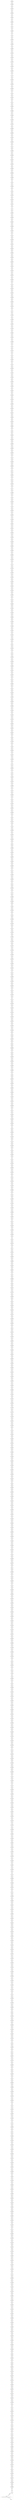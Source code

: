 digraph "unitGraph" {
    "i2 = 0"
    "$r0 = newarray (double[])[560]"
    "$r1 = newarray (double)[3]"
    "$r1[0] = 1.0"
    "$r1[1] = 0.9999999999998496"
    "$r1[2] = 1.4142135623729886"
    "$r0[0] = $r1"
    "$r2 = newarray (double)[3]"
    "$r2[0] = 1.0"
    "$r2[1] = 1.999999999999999"
    "$r2[2] = 2.236067977499789"
    "$r0[1] = $r2"
    "$r3 = newarray (double)[3]"
    "$r3[0] = 1.0"
    "$r3[1] = 2.9999999999999996"
    "$r3[2] = 3.1622776601683786"
    "$r0[2] = $r3"
    "$r4 = newarray (double)[3]"
    "$r4[0] = 1.0"
    "$r4[1] = 3.9999999999999987"
    "$r4[2] = 4.12310562561766"
    "$r0[3] = $r4"
    "$r5 = newarray (double)[3]"
    "$r5[0] = 1.0"
    "$r5[1] = 4.999999999999997"
    "$r5[2] = 5.099019513592782"
    "$r0[4] = $r5"
    "$r6 = newarray (double)[3]"
    "$r6[0] = 1.0"
    "$r6[1] = 5.0"
    "$r6[2] = 5.0990195135927845"
    "$r0[5] = $r6"
    "$r7 = newarray (double)[3]"
    "$r7[0] = 1.0"
    "$r7[1] = 5.999999999999999"
    "$r7[2] = 6.0827625302982185"
    "$r0[6] = $r7"
    "$r8 = newarray (double)[3]"
    "$r8[0] = 1.0"
    "$r8[1] = 6.0"
    "$r8[2] = 6.082762530298219"
    "$r0[7] = $r8"
    "$r9 = newarray (double)[3]"
    "$r9[0] = 1.0"
    "$r9[1] = 6.999999999999998"
    "$r9[2] = 7.071067811865473"
    "$r0[8] = $r9"
    "$r10 = newarray (double)[3]"
    "$r10[0] = 1.0"
    "$r10[1] = 7.999999999999999"
    "$r10[2] = 8.06225774829855"
    "$r0[9] = $r10"
    "$r11 = newarray (double)[3]"
    "$r11[0] = 1.0"
    "$r11[1] = 8.99999999999999"
    "$r11[2] = 9.055385138137405"
    "$r0[10] = $r11"
    "$r12 = newarray (double)[3]"
    "$r12[0] = 1.0"
    "$r12[1] = 9.999999999999952"
    "$r12[2] = 10.049875621120842"
    "$r0[11] = $r12"
    "$r13 = newarray (double)[3]"
    "$r13[0] = 1.0"
    "$r13[1] = 9.999999999999956"
    "$r13[2] = 10.049875621120847"
    "$r0[12] = $r13"
    "$r14 = newarray (double)[3]"
    "$r14[0] = 1.0"
    "$r14[1] = 10.999999999999769"
    "$r14[2] = 11.04536101718703"
    "$r0[13] = $r14"
    "$r15 = newarray (double)[3]"
    "$r15[0] = 1.0"
    "$r15[1] = 10.999999999999796"
    "$r15[2] = 11.045361017187057"
    "$r0[14] = $r15"
    "$r16 = newarray (double)[3]"
    "$r16[0] = 1.0"
    "$r16[1] = 11.99999999999982"
    "$r16[2] = 12.041594578792116"
    "$r0[15] = $r16"
    "$r17 = newarray (double)[3]"
    "$r17[0] = 1.0"
    "$r17[1] = 12.0"
    "$r17[2] = 12.041594578792296"
    "$r0[16] = $r17"
    "$r18 = newarray (double)[3]"
    "$r18[0] = 1.0"
    "$r18[1] = 12.999999999999979"
    "$r18[2] = 13.038404810405275"
    "$r0[17] = $r18"
    "$r19 = newarray (double)[3]"
    "$r19[0] = 1.0"
    "$r19[1] = 12.999999999999998"
    "$r19[2] = 13.038404810405295"
    "$r0[18] = $r19"
    "$r20 = newarray (double)[3]"
    "$r20[0] = 1.0"
    "$r20[1] = 13.999999999999996"
    "$r20[2] = 14.035668847618195"
    "$r0[19] = $r20"
    "$r21 = newarray (double)[3]"
    "$r21[0] = 1.0"
    "$r21[1] = 14.0"
    "$r21[2] = 14.035668847618199"
    "$r0[20] = $r21"
    "$r22 = newarray (double)[3]"
    "$r22[0] = 1.0"
    "$r22[1] = 14.99999999999988"
    "$r22[2] = 15.033296378372787"
    "$r0[21] = $r22"
    "$r23 = newarray (double)[3]"
    "$r23[0] = 1.0"
    "$r23[1] = 15.0"
    "$r23[2] = 15.033296378372908"
    "$r0[22] = $r23"
    "$r24 = newarray (double)[3]"
    "$r24[0] = 1.0"
    "$r24[1] = 15.999999999999401"
    "$r24[2] = 16.0312195418808"
    "$r0[23] = $r24"
    "$r25 = newarray (double)[3]"
    "$r25[0] = 1.0"
    "$r25[1] = 16.999999999999957"
    "$r25[2] = 17.029386365926356"
    "$r0[24] = $r25"
    "$r26 = newarray (double)[3]"
    "$r26[0] = 1.0"
    "$r26[1] = 16.999999999999982"
    "$r26[2] = 17.02938636592638"
    "$r0[25] = $r26"
    "$r27 = newarray (double)[3]"
    "$r27[0] = 1.0"
    "$r27[1] = 17.99999999999961"
    "$r27[2] = 18.027756377319555"
    "$r0[26] = $r27"
    "$r28 = newarray (double)[3]"
    "$r28[0] = 1.0"
    "$r28[1] = 17.999999999999634"
    "$r28[2] = 18.02775637731958"
    "$r0[27] = $r28"
    "$r29 = newarray (double)[3]"
    "$r29[0] = 1.0"
    "$r29[1] = 18.999999999999986"
    "$r29[2] = 19.026297590440432"
    "$r0[28] = $r29"
    "$r30 = newarray (double)[3]"
    "$r30[0] = 1.0"
    "$r30[1] = 18.999999999999996"
    "$r30[2] = 19.026297590440446"
    "$r0[29] = $r30"
    "$r31 = newarray (double)[3]"
    "$r31[0] = 1.0"
    "$r31[1] = 19.99999999999999"
    "$r31[2] = 20.024984394500773"
    "$r0[30] = $r31"
    "$r32 = newarray (double)[3]"
    "$r32[0] = 1.0"
    "$r32[1] = 20.999999999998252"
    "$r32[2] = 21.02379604162689"
    "$r0[31] = $r32"
    "$r33 = newarray (double)[3]"
    "$r33[0] = 1.0"
    "$r33[1] = 21.0"
    "$r33[2] = 21.02379604162864"
    "$r0[32] = $r33"
    "$r34 = newarray (double)[3]"
    "$r34[0] = 1.0"
    "$r34[1] = 21.99999999999999"
    "$r34[2] = 22.022715545545232"
    "$r0[33] = $r34"
    "$r35 = newarray (double)[3]"
    "$r35[0] = 1.0"
    "$r35[1] = 21.999999999999993"
    "$r35[2] = 22.022715545545232"
    "$r0[34] = $r35"
    "$r36 = newarray (double)[3]"
    "$r36[0] = 1.0"
    "$r36[1] = 22.99999999999997"
    "$r36[2] = 23.021728866442647"
    "$r0[35] = $r36"
    "$r37 = newarray (double)[3]"
    "$r37[0] = 1.0"
    "$r37[1] = 22.999999999999996"
    "$r37[2] = 23.021728866442675"
    "$r0[36] = $r37"
    "$r38 = newarray (double)[3]"
    "$r38[0] = 1.0"
    "$r38[1] = 23.99999999999999"
    "$r38[2] = 24.02082429892862"
    "$r0[37] = $r38"
    "$r39 = newarray (double)[3]"
    "$r39[0] = 1.0"
    "$r39[1] = 23.999999999999996"
    "$r39[2] = 24.020824298928623"
    "$r0[38] = $r39"
    "$r40 = newarray (double)[3]"
    "$r40[0] = 1.0"
    "$r40[1] = 24.99999999999855"
    "$r40[2] = 25.019992006392158"
    "$r0[39] = $r40"
    "$r41 = newarray (double)[3]"
    "$r41[0] = 1.0"
    "$r41[1] = 25.0"
    "$r41[2] = 25.019992006393608"
    "$r0[40] = $r41"
    "$r42 = newarray (double)[3]"
    "$r42[0] = 1.0"
    "$r42[1] = 25.999999999999957"
    "$r42[2] = 26.01922366251533"
    "$r0[41] = $r42"
    "$r43 = newarray (double)[3]"
    "$r43[0] = 1.0"
    "$r43[1] = 26.0"
    "$r43[2] = 26.019223662515376"
    "$r0[42] = $r43"
    "$r44 = newarray (double)[3]"
    "$r44[0] = 1.0"
    "$r44[1] = 26.99999999999895"
    "$r44[2] = 27.01851217221154"
    "$r0[43] = $r44"
    "$r45 = newarray (double)[3]"
    "$r45[0] = 1.0"
    "$r45[1] = 26.99999999999933"
    "$r45[2] = 27.01851217221192"
    "$r0[44] = $r45"
    "$r46 = newarray (double)[3]"
    "$r46[0] = 1.0"
    "$r46[1] = 27.9999999999984"
    "$r46[2] = 28.0178514522422"
    "$r0[45] = $r46"
    "$r47 = newarray (double)[3]"
    "$r47[0] = 1.0"
    "$r47[1] = 28.0"
    "$r47[2] = 28.0178514522438"
    "$r0[46] = $r47"
    "$r48 = newarray (double)[3]"
    "$r48[0] = 1.0"
    "$r48[1] = 28.99999999999895"
    "$r48[2] = 29.01723625709277"
    "$r0[47] = $r48"
    "$r49 = newarray (double)[3]"
    "$r49[0] = 1.0"
    "$r49[1] = 28.999999999999005"
    "$r49[2] = 29.017236257092822"
    "$r0[48] = $r49"
    "$r50 = newarray (double)[3]"
    "$r50[0] = 1.0"
    "$r50[1] = 29.999999999998508"
    "$r50[2] = 30.016662039605777"
    "$r0[49] = $r50"
    "$r51 = newarray (double)[3]"
    "$r51[0] = 1.0"
    "$r51[1] = 29.999999999999996"
    "$r51[2] = 30.016662039607265"
    "$r0[50] = $r51"
    "$r52 = newarray (double)[3]"
    "$r52[0] = 1.0"
    "$r52[1] = 30.99999999999997"
    "$r52[2] = 31.016124838541614"
    "$r0[51] = $r52"
    "$r53 = newarray (double)[3]"
    "$r53[0] = 1.0"
    "$r53[1] = 31.0"
    "$r53[2] = 31.016124838541646"
    "$r0[52] = $r53"
    "$r54 = newarray (double)[3]"
    "$r54[0] = 1.0"
    "$r54[1] = 31.99999999999999"
    "$r54[2] = 32.015621187164236"
    "$r0[53] = $r54"
    "$r55 = newarray (double)[3]"
    "$r55[0] = 1.0"
    "$r55[1] = 32.9999999999979"
    "$r55[2] = 33.01514803843626"
    "$r0[54] = $r55"
    "$r56 = newarray (double)[3]"
    "$r56[0] = 1.0"
    "$r56[1] = 32.99999999999801"
    "$r56[2] = 33.015148038436365"
    "$r0[55] = $r56"
    "$r57 = newarray (double)[3]"
    "$r57[0] = 1.0"
    "$r57[1] = 33.999999999999915"
    "$r57[2] = 34.01470270338981"
    "$r0[56] = $r57"
    "$r58 = newarray (double)[3]"
    "$r58[0] = 1.0"
    "$r58[1] = 33.999999999999964"
    "$r58[2] = 34.01470270338986"
    "$r0[57] = $r58"
    "$r59 = newarray (double)[3]"
    "$r59[0] = 1.0"
    "$r59[1] = 34.99999999999994"
    "$r59[2] = 35.01428280002313"
    "$r0[58] = $r59"
    "$r60 = newarray (double)[3]"
    "$r60[0] = 1.0"
    "$r60[1] = 34.99999999999998"
    "$r60[2] = 35.01428280002317"
    "$r0[59] = $r60"
    "$r61 = newarray (double)[3]"
    "$r61[0] = 1.0"
    "$r61[1] = 35.999999999992625"
    "$r61[2] = 36.01388621073084"
    "$r0[60] = $r61"
    "$r62 = newarray (double)[3]"
    "$r62[0] = 1.0"
    "$r62[1] = 35.99999999999344"
    "$r62[2] = 36.013886210731656"
    "$r0[61] = $r62"
    "$r63 = newarray (double)[3]"
    "$r63[0] = 1.0"
    "$r63[1] = 36.99999999999642"
    "$r63[2] = 37.01351104663991"
    "$r0[62] = $r63"
    "$r64 = newarray (double)[3]"
    "$r64[0] = 1.0"
    "$r64[1] = 37.0"
    "$r64[2] = 37.013511046643494"
    "$r0[63] = $r64"
    "$r65 = newarray (double)[3]"
    "$r65[0] = 1.0"
    "$r65[1] = 37.99999999999889"
    "$r65[2] = 38.01315561749532"
    "$r0[64] = $r65"
    "$r66 = newarray (double)[3]"
    "$r66[0] = 1.0"
    "$r66[1] = 37.99999999999895"
    "$r66[2] = 38.01315561749537"
    "$r0[65] = $r66"
    "$r67 = newarray (double)[3]"
    "$r67[0] = 1.0"
    "$r67[1] = 38.99999999999358"
    "$r67[2] = 39.012818406255896"
    "$r0[66] = $r67"
    "$r68 = newarray (double)[3]"
    "$r68[0] = 1.0"
    "$r68[1] = 38.99999999999369"
    "$r68[2] = 39.01281840625602"
    "$r0[67] = $r68"
    "$r69 = newarray (double)[3]"
    "$r69[0] = 1.0"
    "$r69[1] = 39.99999999999998"
    "$r69[2] = 40.01249804748509"
    "$r0[68] = $r69"
    "$r70 = newarray (double)[3]"
    "$r70[0] = 1.0"
    "$r70[1] = 40.0"
    "$r70[2] = 40.01249804748511"
    "$r0[69] = $r70"
    "$r71 = newarray (double)[3]"
    "$r71[0] = 1.0"
    "$r71[1] = 40.99999999999983"
    "$r71[2] = 41.01219330881958"
    "$r0[70] = $r71"
    "$r72 = newarray (double)[3]"
    "$r72[0] = 1.0"
    "$r72[1] = 40.99999999999996"
    "$r72[2] = 41.01219330881972"
    "$r0[71] = $r72"
    "$r73 = newarray (double)[3]"
    "$r73[0] = 1.0"
    "$r73[1] = 41.9999999999898"
    "$r73[2] = 42.01190307518981"
    "$r0[72] = $r73"
    "$r74 = newarray (double)[3]"
    "$r74[0] = 1.0"
    "$r74[1] = 41.99999999999687"
    "$r74[2] = 42.01190307519688"
    "$r0[73] = $r74"
    "$r75 = newarray (double)[3]"
    "$r75[0] = 1.0"
    "$r75[1] = 42.99999999999994"
    "$r75[2] = 43.01162633521307"
    "$r0[74] = $r75"
    "$r76 = newarray (double)[3]"
    "$r76[0] = 1.0"
    "$r76[1] = 42.99999999999999"
    "$r76[2] = 43.01162633521312"
    "$r0[75] = $r76"
    "$r77 = newarray (double)[3]"
    "$r77[0] = 1.0"
    "$r77[1] = 43.999999999992596"
    "$r77[2] = 44.01136216932337"
    "$r0[76] = $r77"
    "$r78 = newarray (double)[3]"
    "$r78[0] = 1.0"
    "$r78[1] = 44.0"
    "$r78[2] = 44.01136216933077"
    "$r0[77] = $r78"
    "$r79 = newarray (double)[3]"
    "$r79[0] = 1.0"
    "$r79[1] = 44.99999999999983"
    "$r79[2] = 45.01110973970742"
    "$r0[78] = $r79"
    "$r80 = newarray (double)[3]"
    "$r80[0] = 1.0"
    "$r80[1] = 45.0"
    "$r80[2] = 45.0111097397076"
    "$r0[79] = $r80"
    "$r81 = newarray (double)[3]"
    "$r81[0] = 1.0"
    "$r81[1] = 45.99999999999176"
    "$r81[2] = 46.01086828130112"
    "$r0[80] = $r81"
    "$r82 = newarray (double)[3]"
    "$r82[0] = 1.0"
    "$r82[1] = 46.0"
    "$r82[2] = 46.010868281309364"
    "$r0[81] = $r82"
    "$r83 = newarray (double)[3]"
    "$r83[0] = 1.0"
    "$r83[1] = 46.999999999999886"
    "$r83[2] = 47.010637094172516"
    "$r0[82] = $r83"
    "$r84 = newarray (double)[3]"
    "$r84[0] = 1.0"
    "$r84[1] = 46.99999999999997"
    "$r84[2] = 47.0106370941726"
    "$r0[83] = $r84"
    "$r85 = newarray (double)[3]"
    "$r85[0] = 1.0"
    "$r85[1] = 47.99999999999999"
    "$r85[2] = 48.01041553663121"
    "$r0[84] = $r85"
    "$r86 = newarray (double)[3]"
    "$r86[0] = 1.0"
    "$r86[1] = 48.99999999999966"
    "$r86[2] = 49.01020301937104"
    "$r0[85] = $r86"
    "$r87 = newarray (double)[3]"
    "$r87[0] = 1.0"
    "$r87[1] = 48.99999999999997"
    "$r87[2] = 49.01020301937136"
    "$r0[86] = $r87"
    "$r88 = newarray (double)[3]"
    "$r88[0] = 1.0"
    "$r88[1] = 49.99999999999983"
    "$r88[2] = 50.00999900019978"
    "$r0[87] = $r88"
    "$r89 = newarray (double)[3]"
    "$r89[0] = 1.0"
    "$r89[1] = 49.99999999999997"
    "$r89[2] = 50.009999000199926"
    "$r0[88] = $r89"
    "$r90 = newarray (double)[3]"
    "$r90[0] = 1.0"
    "$r90[1] = 50.999999999999886"
    "$r90[2] = 51.00980297942728"
    "$r0[89] = $r90"
    "$r91 = newarray (double)[3]"
    "$r91[0] = 1.0"
    "$r91[1] = 50.99999999999999"
    "$r91[2] = 51.009802979427384"
    "$r0[90] = $r91"
    "$r92 = newarray (double)[3]"
    "$r92[0] = 1.0"
    "$r92[1] = 51.99999999998718"
    "$r92[2] = 52.009614495770556"
    "$r0[91] = $r92"
    "$r93 = newarray (double)[3]"
    "$r93[0] = 1.0"
    "$r93[1] = 51.999999999991076"
    "$r93[2] = 52.00961449577445"
    "$r0[92] = $r93"
    "$r94 = newarray (double)[3]"
    "$r94[0] = 1.0"
    "$r94[1] = 52.99999999999966"
    "$r94[2] = 53.00943312279394"
    "$r0[93] = $r94"
    "$r95 = newarray (double)[3]"
    "$r95[0] = 1.0"
    "$r95[1] = 52.999999999999886"
    "$r95[2] = 53.00943312279418"
    "$r0[94] = $r95"
    "$r96 = newarray (double)[3]"
    "$r96[0] = 1.0"
    "$r96[1] = 53.99999999998289"
    "$r96[2] = 54.009258465546"
    "$r0[95] = $r96"
    "$r97 = newarray (double)[3]"
    "$r97[0] = 1.0"
    "$r97[1] = 54.0"
    "$r97[2] = 54.00925846556311"
    "$r0[96] = $r97"
    "$r98 = newarray (double)[3]"
    "$r98[0] = 1.0"
    "$r98[1] = 54.99999999998602"
    "$r98[2] = 55.00909015788629"
    "$r0[97] = $r98"
    "$r99 = newarray (double)[3]"
    "$r99[0] = 1.0"
    "$r99[1] = 54.999999999986244"
    "$r99[2] = 55.00909015788651"
    "$r0[98] = $r99"
    "$r100 = newarray (double)[3]"
    "$r100[0] = 1.0"
    "$r100[1] = 55.99999999999998"
    "$r100[2] = 56.00892785976177"
    "$r0[99] = $r100"
    "$r101 = newarray (double)[3]"
    "$r101[0] = 1.0"
    "$r101[1] = 55.999999999999986"
    "$r101[2] = 56.00892785976177"
    "$r0[100] = $r101"
    "$r102 = newarray (double)[3]"
    "$r102[0] = 1.0"
    "$r102[1] = 56.99999999999784"
    "$r102[2] = 57.00877125495474"
    "$r0[101] = $r102"
    "$r103 = newarray (double)[3]"
    "$r103[0] = 1.0"
    "$r103[1] = 57.0"
    "$r103[2] = 57.0087712549569"
    "$r0[102] = $r103"
    "$r104 = newarray (double)[3]"
    "$r104[0] = 1.0"
    "$r104[1] = 57.99999999999983"
    "$r104[2] = 58.00862004909253"
    "$r0[103] = $r104"
    "$r105 = newarray (double)[3]"
    "$r105[0] = 1.0"
    "$r105[1] = 58.999999999999886"
    "$r105[2] = 59.0084739677276"
    "$r0[104] = $r105"
    "$r106 = newarray (double)[3]"
    "$r106[0] = 1.0"
    "$r106[1] = 59.0"
    "$r106[2] = 59.00847396772772"
    "$r0[105] = $r106"
    "$r107 = newarray (double)[3]"
    "$r107[0] = 1.0"
    "$r107[1] = 59.9999999999977"
    "$r107[2] = 60.00833275470769"
    "$r0[106] = $r107"
    "$r108 = newarray (double)[3]"
    "$r108[0] = 1.0"
    "$r108[1] = 60.0"
    "$r108[2] = 60.00833275470999"
    "$r0[107] = $r108"
    "$r109 = newarray (double)[3]"
    "$r109[0] = 1.0"
    "$r109[1] = 60.99999999999966"
    "$r109[2] = 61.00819617067823"
    "$r0[108] = $r109"
    "$r110 = newarray (double)[3]"
    "$r110[0] = 1.0"
    "$r110[1] = 61.0"
    "$r110[2] = 61.00819617067857"
    "$r0[109] = $r110"
    "$r111 = newarray (double)[3]"
    "$r111[0] = 1.0"
    "$r111[1] = 61.99999999998539"
    "$r111[2] = 62.00806399169537"
    "$r0[110] = $r111"
    "$r112 = newarray (double)[3]"
    "$r112[0] = 1.0"
    "$r112[1] = 62.0"
    "$r112[2] = 62.00806399170998"
    "$r0[111] = $r112"
    "$r113 = newarray (double)[3]"
    "$r113[0] = 1.0"
    "$r113[1] = 62.999999999999886"
    "$r113[2] = 63.00793600809334"
    "$r0[112] = $r113"
    "$r114 = newarray (double)[3]"
    "$r114[0] = 1.0"
    "$r114[1] = 63.0"
    "$r114[2] = 63.00793600809346"
    "$r0[113] = $r114"
    "$r115 = newarray (double)[3]"
    "$r115[0] = 1.0"
    "$r115[1] = 63.99999999999999"
    "$r115[2] = 64.00781202322104"
    "$r0[114] = $r115"
    "$r116 = newarray (double)[3]"
    "$r116[0] = 1.0"
    "$r116[1] = 64.99999999999932"
    "$r116[2] = 65.00769185257934"
    "$r0[115] = $r116"
    "$r117 = newarray (double)[3]"
    "$r117[0] = 1.0"
    "$r117[1] = 64.99999999999993"
    "$r117[2] = 65.00769185257997"
    "$r0[116] = $r117"
    "$r118 = newarray (double)[3]"
    "$r118[0] = 1.0"
    "$r118[1] = 65.99999999997078"
    "$r118[2] = 66.0075753228078"
    "$r0[117] = $r118"
    "$r119 = newarray (double)[3]"
    "$r119[0] = 1.0"
    "$r119[1] = 65.99999999997101"
    "$r119[2] = 66.00757532280801"
    "$r0[118] = $r119"
    "$r120 = newarray (double)[3]"
    "$r120[0] = 1.0"
    "$r120[1] = 66.99999999996476"
    "$r120[2] = 67.00746227096859"
    "$r0[119] = $r120"
    "$r121 = newarray (double)[3]"
    "$r121[0] = 1.0"
    "$r121[1] = 66.99999999996521"
    "$r121[2] = 67.00746227096903"
    "$r0[120] = $r121"
    "$r122 = newarray (double)[3]"
    "$r122[0] = 1.0"
    "$r122[1] = 67.99999999998664"
    "$r122[2] = 68.00735254366386"
    "$r0[121] = $r122"
    "$r123 = newarray (double)[3]"
    "$r123[0] = 1.0"
    "$r123[1] = 67.99999999999291"
    "$r123[2] = 68.00735254367012"
    "$r0[122] = $r123"
    "$r124 = newarray (double)[3]"
    "$r124[0] = 1.0"
    "$r124[1] = 68.99999999999932"
    "$r124[2] = 69.00724599634378"
    "$r0[123] = $r124"
    "$r125 = newarray (double)[3]"
    "$r125[0] = 1.0"
    "$r125[1] = 68.99999999999997"
    "$r125[2] = 69.00724599634445"
    "$r0[124] = $r125"
    "$r126 = newarray (double)[3]"
    "$r126[0] = 1.0"
    "$r126[1] = 69.99999999999989"
    "$r126[2] = 70.00714249274843"
    "$r0[125] = $r126"
    "$r127 = newarray (double)[3]"
    "$r127[0] = 1.0"
    "$r127[1] = 70.0"
    "$r127[2] = 70.00714249274856"
    "$r0[126] = $r127"
    "$r128 = newarray (double)[3]"
    "$r128[0] = 1.0"
    "$r128[1] = 70.99999999992974"
    "$r128[2] = 71.00704190423667"
    "$r0[127] = $r128"
    "$r129 = newarray (double)[3]"
    "$r129[0] = 1.0"
    "$r129[1] = 70.99999999994854"
    "$r129[2] = 71.00704190425547"
    "$r0[128] = $r129"
    "$r130 = newarray (double)[3]"
    "$r130[0] = 1.0"
    "$r130[1] = 71.99999999992647"
    "$r130[2] = 72.00694410950524"
    "$r0[129] = $r130"
    "$r131 = newarray (double)[3]"
    "$r131[0] = 1.0"
    "$r131[1] = 71.9999999999816"
    "$r131[2] = 72.00694410956037"
    "$r0[130] = $r131"
    "$r132 = newarray (double)[3]"
    "$r132[0] = 1.0"
    "$r132[1] = 72.99999999997158"
    "$r132[2] = 73.00684899374751"
    "$r0[131] = $r132"
    "$r133 = newarray (double)[3]"
    "$r133[0] = 1.0"
    "$r133[1] = 72.99999999997203"
    "$r133[2] = 73.00684899374795"
    "$r0[132] = $r133"
    "$r134 = newarray (double)[3]"
    "$r134[0] = 1.0"
    "$r134[1] = 73.9999999999842"
    "$r134[2] = 74.00675644829775"
    "$r0[133] = $r134"
    "$r135 = newarray (double)[3]"
    "$r135[0] = 1.0"
    "$r135[1] = 74.0"
    "$r135[2] = 74.00675644831355"
    "$r0[134] = $r135"
    "$r136 = newarray (double)[3]"
    "$r136[0] = 1.0"
    "$r136[1] = 74.99999999999795"
    "$r136[2] = 75.00666637039465"
    "$r0[135] = $r136"
    "$r137 = newarray (double)[3]"
    "$r137[0] = 1.0"
    "$r137[1] = 74.99999999999841"
    "$r137[2] = 75.00666637039512"
    "$r0[136] = $r137"
    "$r138 = newarray (double)[3]"
    "$r138[0] = 1.0"
    "$r138[1] = 75.99999999999983"
    "$r138[2] = 76.0065786626393"
    "$r0[137] = $r138"
    "$r139 = newarray (double)[3]"
    "$r139[0] = 1.0"
    "$r139[1] = 75.99999999999994"
    "$r139[2] = 76.0065786626394"
    "$r0[138] = $r139"
    "$r140 = newarray (double)[3]"
    "$r140[0] = 1.0"
    "$r140[1] = 76.99999999997249"
    "$r140[2] = 77.00649323268632"
    "$r0[139] = $r140"
    "$r141 = newarray (double)[3]"
    "$r141[0] = 1.0"
    "$r141[1] = 76.99999999997294"
    "$r141[2] = 77.00649323268676"
    "$r0[140] = $r141"
    "$r142 = newarray (double)[3]"
    "$r142[0] = 1.0"
    "$r142[1] = 77.9999999999776"
    "$r142[2] = 78.00640999300317"
    "$r0[141] = $r142"
    "$r143 = newarray (double)[3]"
    "$r143[0] = 1.0"
    "$r143[1] = 77.99999999997786"
    "$r143[2] = 78.00640999300343"
    "$r0[142] = $r143"
    "$r144 = newarray (double)[3]"
    "$r144[0] = 1.0"
    "$r144[1] = 78.99999999999977"
    "$r144[2] = 79.00632886041448"
    "$r0[143] = $r144"
    "$r145 = newarray (double)[3]"
    "$r145[0] = 1.0"
    "$r145[1] = 79.0"
    "$r145[2] = 79.00632886041473"
    "$r0[144] = $r145"
    "$r146 = newarray (double)[3]"
    "$r146[0] = 1.0"
    "$r146[1] = 79.99999999999308"
    "$r146[2] = 80.00624975587152"
    "$r0[145] = $r146"
    "$r147 = newarray (double)[3]"
    "$r147[0] = 1.0"
    "$r147[1] = 80.0"
    "$r147[2] = 80.00624975587844"
    "$r0[146] = $r147"
    "$r148 = newarray (double)[3]"
    "$r148[0] = 1.0"
    "$r148[1] = 80.99999999994839"
    "$r148[2] = 81.00617260426293"
    "$r0[147] = $r148"
    "$r149 = newarray (double)[3]"
    "$r149[0] = 1.0"
    "$r149[1] = 80.99999999998839"
    "$r149[2] = 81.00617260430293"
    "$r0[148] = $r149"
    "$r150 = newarray (double)[3]"
    "$r150[0] = 1.0"
    "$r150[1] = 81.99999999997328"
    "$r150[2] = 82.0060973342569"
    "$r0[149] = $r150"
    "$r151 = newarray (double)[3]"
    "$r151[0] = 1.0"
    "$r151[1] = 81.99999999998808"
    "$r151[2] = 82.0060973342717"
    "$r0[150] = $r151"
    "$r152 = newarray (double)[3]"
    "$r152[0] = 1.0"
    "$r152[1] = 82.99999999989063"
    "$r152[2] = 83.00602387767917"
    "$r0[151] = $r152"
    "$r153 = newarray (double)[3]"
    "$r153[0] = 1.0"
    "$r153[1] = 83.0"
    "$r153[2] = 83.00602387778854"
    "$r0[152] = $r153"
    "$r154 = newarray (double)[3]"
    "$r154[0] = 1.0"
    "$r154[1] = 83.99999999987637"
    "$r154[2] = 84.00595216994584"
    "$r0[153] = $r154"
    "$r155 = newarray (double)[3]"
    "$r155[0] = 1.0"
    "$r155[1] = 84.0"
    "$r155[2] = 84.00595217006948"
    "$r0[154] = $r155"
    "$r156 = newarray (double)[3]"
    "$r156[0] = 1.0"
    "$r156[1] = 84.99999999993838"
    "$r156[2] = 85.00588214935202"
    "$r0[155] = $r156"
    "$r157 = newarray (double)[3]"
    "$r157[0] = 1.0"
    "$r157[1] = 84.99999999999254"
    "$r157[2] = 85.00588214940618"
    "$r0[156] = $r157"
    "$r158 = newarray (double)[3]"
    "$r158[0] = 1.0"
    "$r158[1] = 85.99999999999989"
    "$r158[2] = 86.00581375697796"
    "$r0[157] = $r158"
    "$r159 = newarray (double)[3]"
    "$r159[0] = 1.0"
    "$r159[1] = 86.99999999999977"
    "$r159[2] = 87.00574693662459"
    "$r0[158] = $r159"
    "$r160 = newarray (double)[3]"
    "$r160[0] = 1.0"
    "$r160[1] = 86.99999999999999"
    "$r160[2] = 87.0057469366248"
    "$r0[159] = $r160"
    "$r161 = newarray (double)[3]"
    "$r161[0] = 1.0"
    "$r161[1] = 87.99999999986105"
    "$r161[2] = 88.00568163462825"
    "$r0[160] = $r161"
    "$r162 = newarray (double)[3]"
    "$r162[0] = 1.0"
    "$r162[1] = 87.99999999997253"
    "$r162[2] = 88.00568163473973"
    "$r0[161] = $r162"
    "$r163 = newarray (double)[3]"
    "$r163[0] = 1.0"
    "$r163[1] = 88.99999999997931"
    "$r163[2] = 89.00561780020583"
    "$r0[162] = $r163"
    "$r164 = newarray (double)[3]"
    "$r164[0] = 1.0"
    "$r164[1] = 88.99999999997976"
    "$r164[2] = 89.0056178002063"
    "$r0[163] = $r164"
    "$r165 = newarray (double)[3]"
    "$r165[0] = 1.0"
    "$r165[1] = 89.99999999997647"
    "$r165[2] = 90.00555538407484"
    "$r0[164] = $r165"
    "$r166 = newarray (double)[3]"
    "$r166[0] = 1.0"
    "$r166[1] = 90.0"
    "$r166[2] = 90.00555538409837"
    "$r0[165] = $r166"
    "$r167 = newarray (double)[3]"
    "$r167[0] = 1.0"
    "$r167[1] = 90.99999999999955"
    "$r167[2] = 91.00549433962719"
    "$r0[166] = $r167"
    "$r168 = newarray (double)[3]"
    "$r168[0] = 1.0"
    "$r168[1] = 91.0"
    "$r168[2] = 91.00549433962765"
    "$r0[167] = $r168"
    "$r169 = newarray (double)[3]"
    "$r169[0] = 1.0"
    "$r169[1] = 91.99999999994213"
    "$r169[2] = 92.00543462203389"
    "$r0[168] = $r169"
    "$r170 = newarray (double)[3]"
    "$r170[0] = 1.0"
    "$r170[1] = 91.99999999998502"
    "$r170[2] = 92.00543462207678"
    "$r0[169] = $r170"
    "$r171 = newarray (double)[3]"
    "$r171[0] = 1.0"
    "$r171[1] = 92.99999999995862"
    "$r171[2] = 93.00537618864999"
    "$r0[170] = $r171"
    "$r172 = newarray (double)[3]"
    "$r172[0] = 1.0"
    "$r172[1] = 93.0"
    "$r172[2] = 93.00537618869137"
    "$r0[171] = $r172"
    "$r173 = newarray (double)[3]"
    "$r173[0] = 1.0"
    "$r173[1] = 93.99999999999977"
    "$r173[2] = 94.00531899844793"
    "$r0[172] = $r173"
    "$r174 = newarray (double)[3]"
    "$r174[0] = 1.0"
    "$r174[1] = 94.0"
    "$r174[2] = 94.00531899844816"
    "$r0[173] = $r174"
    "$r175 = newarray (double)[3]"
    "$r175[0] = 1.0"
    "$r175[1] = 94.99999999999955"
    "$r175[2] = 95.0052630121085"
    "$r0[174] = $r175"
    "$r176 = newarray (double)[3]"
    "$r176[0] = 1.0"
    "$r176[1] = 94.9999999999996"
    "$r176[2] = 95.00526301210856"
    "$r0[175] = $r176"
    "$r177 = newarray (double)[3]"
    "$r177[0] = 1.0"
    "$r177[1] = 95.99999999999999"
    "$r177[2] = 96.00520819205589"
    "$r0[176] = $r177"
    "$r178 = newarray (double)[3]"
    "$r178[0] = 1.0"
    "$r178[1] = 96.0"
    "$r178[2] = 96.00520819205592"
    "$r0[177] = $r178"
    "$r179 = newarray (double)[3]"
    "$r179[0] = 1.0"
    "$r179[1] = 96.99999999999864"
    "$r179[2] = 97.00515450222083"
    "$r0[178] = $r179"
    "$r180 = newarray (double)[3]"
    "$r180[0] = 1.0"
    "$r180[1] = 97.0"
    "$r180[2] = 97.0051545022222"
    "$r0[179] = $r180"
    "$r181 = newarray (double)[3]"
    "$r181[0] = 1.0"
    "$r181[1] = 97.99999999994384"
    "$r181[2] = 98.00510190795677"
    "$r0[180] = $r181"
    "$r182 = newarray (double)[3]"
    "$r182[0] = 1.0"
    "$r182[1] = 97.9999999999443"
    "$r182[2] = 98.00510190795724"
    "$r0[181] = $r182"
    "$r183 = newarray (double)[3]"
    "$r183[0] = 1.0"
    "$r183[1] = 98.99999999999955"
    "$r183[2] = 99.00505037623034"
    "$r0[182] = $r183"
    "$r184 = newarray (double)[3]"
    "$r184[0] = 1.0"
    "$r184[1] = 99.0"
    "$r184[2] = 99.00505037623081"
    "$r0[183] = $r184"
    "$r185 = newarray (double)[3]"
    "$r185[0] = 1.0"
    "$r185[1] = 99.9999999999701"
    "$r185[2] = 100.00499987497635"
    "$r0[184] = $r185"
    "$r186 = newarray (double)[3]"
    "$r186[0] = 1.0"
    "$r186[1] = 100.0"
    "$r186[2] = 100.00499987500625"
    "$r0[185] = $r186"
    "$r187 = newarray (double)[3]"
    "$r187[0] = 2.0"
    "$r187[1] = 0.9999999999989969"
    "$r187[2] = 2.236067977499341"
    "$r0[186] = $r187"
    "$r188 = newarray (double)[3]"
    "$r188[0] = 2.0"
    "$r188[1] = 1.9999999999996991"
    "$r188[2] = 2.828427124745977"
    "$r0[187] = $r188"
    "$r189 = newarray (double)[3]"
    "$r189[0] = 2.0"
    "$r189[1] = 2.9999999999999996"
    "$r189[2] = 3.6055512754639887"
    "$r0[188] = $r189"
    "$r190 = newarray (double)[3]"
    "$r190[0] = 2.0"
    "$r190[1] = 3.0"
    "$r190[2] = 3.605551275463989"
    "$r0[189] = $r190"
    "$r191 = newarray (double)[3]"
    "$r191[0] = 2.0"
    "$r191[1] = 3.999999999999998"
    "$r191[2] = 4.472135954999578"
    "$r0[190] = $r191"
    "$r192 = newarray (double)[3]"
    "$r192[0] = 2.0"
    "$r192[1] = 4.999999999999997"
    "$r192[2] = 5.385164807134501"
    "$r0[191] = $r192"
    "$r193 = newarray (double)[3]"
    "$r193[0] = 2.0"
    "$r193[1] = 4.999999999999998"
    "$r193[2] = 5.385164807134502"
    "$r0[192] = $r193"
    "$r194 = newarray (double)[3]"
    "$r194[0] = 2.0"
    "$r194[1] = 5.999999999999999"
    "$r194[2] = 6.324555320336757"
    "$r0[193] = $r194"
    "$r195 = newarray (double)[3]"
    "$r195[0] = 2.0"
    "$r195[1] = 6.999999999999998"
    "$r195[2] = 7.280109889280516"
    "$r0[194] = $r195"
    "$r196 = newarray (double)[3]"
    "$r196[0] = 2.0"
    "$r196[1] = 7.0"
    "$r196[2] = 7.280109889280518"
    "$r0[195] = $r196"
    "$r197 = newarray (double)[3]"
    "$r197[0] = 2.0"
    "$r197[1] = 7.999999999999997"
    "$r197[2] = 8.24621125123532"
    "$r0[196] = $r197"
    "$r198 = newarray (double)[3]"
    "$r198[0] = 2.0"
    "$r198[1] = 8.999999999999975"
    "$r198[2] = 9.219544457292862"
    "$r0[197] = $r198"
    "$r199 = newarray (double)[3]"
    "$r199[0] = 2.0"
    "$r199[1] = 9.0"
    "$r199[2] = 9.219544457292887"
    "$r0[198] = $r199"
    "$r200 = newarray (double)[3]"
    "$r200[0] = 2.0"
    "$r200[1] = 9.999999999999995"
    "$r200[2] = 10.198039027185564"
    "$r0[199] = $r200"
    "$r201 = newarray (double)[3]"
    "$r201[0] = 2.0"
    "$r201[1] = 10.0"
    "$r201[2] = 10.198039027185569"
    "$r0[200] = $r201"
    "$r202 = newarray (double)[3]"
    "$r202[0] = 2.0"
    "$r202[1] = 10.999999999999925"
    "$r202[2] = 11.180339887498874"
    "$r0[201] = $r202"
    "$r203 = newarray (double)[3]"
    "$r203[0] = 2.0"
    "$r203[1] = 11.999999999999998"
    "$r203[2] = 12.165525060596437"
    "$r0[202] = $r203"
    "$r204 = newarray (double)[3]"
    "$r204[0] = 2.0"
    "$r204[1] = 12.0"
    "$r204[2] = 12.165525060596439"
    "$r0[203] = $r204"
    "$r205 = newarray (double)[3]"
    "$r205[0] = 2.0"
    "$r205[1] = 12.99999999999995"
    "$r205[2] = 13.152946437965856"
    "$r0[204] = $r205"
    "$r206 = newarray (double)[3]"
    "$r206[0] = 2.0"
    "$r206[1] = 13.0"
    "$r206[2] = 13.152946437965905"
    "$r0[205] = $r206"
    "$r207 = newarray (double)[3]"
    "$r207[0] = 2.0"
    "$r207[1] = 13.999999999999996"
    "$r207[2] = 14.142135623730946"
    "$r0[206] = $r207"
    "$r208 = newarray (double)[3]"
    "$r208[0] = 2.0"
    "$r208[1] = 14.999999999999993"
    "$r208[2] = 15.132745950421548"
    "$r0[207] = $r208"
    "$r209 = newarray (double)[3]"
    "$r209[0] = 2.0"
    "$r209[1] = 15.0"
    "$r209[2] = 15.132745950421556"
    "$r0[208] = $r209"
    "$r210 = newarray (double)[3]"
    "$r210[0] = 2.0"
    "$r210[1] = 15.999999999999998"
    "$r210[2] = 16.1245154965971"
    "$r0[209] = $r210"
    "$r211 = newarray (double)[3]"
    "$r211[0] = 2.0"
    "$r211[1] = 16.999999999999787"
    "$r211[2] = 17.117242768623477"
    "$r0[210] = $r211"
    "$r212 = newarray (double)[3]"
    "$r212[0] = 2.0"
    "$r212[1] = 16.999999999999797"
    "$r212[2] = 17.117242768623488"
    "$r0[211] = $r212"
    "$r213 = newarray (double)[3]"
    "$r213[0] = 2.0"
    "$r213[1] = 17.99999999999998"
    "$r213[2] = 18.11077027627481"
    "$r0[212] = $r213"
    "$r214 = newarray (double)[3]"
    "$r214[0] = 2.0"
    "$r214[1] = 18.999999999999986"
    "$r214[2] = 19.104973174542785"
    "$r0[213] = $r214"
    "$r215 = newarray (double)[3]"
    "$r215[0] = 2.0"
    "$r215[1] = 18.999999999999993"
    "$r215[2] = 19.104973174542792"
    "$r0[214] = $r215"
    "$r216 = newarray (double)[3]"
    "$r216[0] = 2.0"
    "$r216[1] = 19.999999999999904"
    "$r216[2] = 20.099751242241684"
    "$r0[215] = $r216"
    "$r217 = newarray (double)[3]"
    "$r217[0] = 2.0"
    "$r217[1] = 19.99999999999991"
    "$r217[2] = 20.099751242241695"
    "$r0[216] = $r217"
    "$r218 = newarray (double)[3]"
    "$r218[0] = 2.0"
    "$r218[1] = 20.999999999999957"
    "$r218[2] = 21.095023109728942"
    "$r0[217] = $r218"
    "$r219 = newarray (double)[3]"
    "$r219[0] = 2.0"
    "$r219[1] = 21.0"
    "$r219[2] = 21.095023109728988"
    "$r0[218] = $r219"
    "$r220 = newarray (double)[3]"
    "$r220[0] = 2.0"
    "$r220[1] = 21.999999999999538"
    "$r220[2] = 22.09072203437406"
    "$r0[219] = $r220"
    "$r221 = newarray (double)[3]"
    "$r221[0] = 2.0"
    "$r221[1] = 21.99999999999959"
    "$r221[2] = 22.090722034374114"
    "$r0[220] = $r221"
    "$r222 = newarray (double)[3]"
    "$r222[0] = 2.0"
    "$r222[1] = 22.999999999999744"
    "$r222[2] = 23.086792761230136"
    "$r0[221] = $r222"
    "$r223 = newarray (double)[3]"
    "$r223[0] = 2.0"
    "$r223[1] = 23.0"
    "$r223[2] = 23.08679276123039"
    "$r0[222] = $r223"
    "$r224 = newarray (double)[3]"
    "$r224[0] = 2.0"
    "$r224[1] = 23.99999999999964"
    "$r224[2] = 24.083189157584233"
    "$r0[223] = $r224"
    "$r225 = newarray (double)[3]"
    "$r225[0] = 2.0"
    "$r225[1] = 24.0"
    "$r225[2] = 24.08318915758459"
    "$r0[224] = $r225"
    "$r226 = newarray (double)[3]"
    "$r226[0] = 2.0"
    "$r226[1] = 24.999999999999915"
    "$r226[2] = 25.079872407968818"
    "$r0[225] = $r226"
    "$r227 = newarray (double)[3]"
    "$r227[0] = 2.0"
    "$r227[1] = 24.999999999999996"
    "$r227[2] = 25.0798724079689"
    "$r0[226] = $r227"
    "$r228 = newarray (double)[3]"
    "$r228[0] = 2.0"
    "$r228[1] = 25.999999999999957"
    "$r228[2] = 26.07680962081055"
    "$r0[227] = $r228"
    "$r229 = newarray (double)[3]"
    "$r229[0] = 2.0"
    "$r229[1] = 25.999999999999996"
    "$r229[2] = 26.07680962081059"
    "$r0[228] = $r229"
    "$r230 = newarray (double)[3]"
    "$r230[0] = 2.0"
    "$r230[1] = 26.999999999999403"
    "$r230[2] = 27.07397274136117"
    "$r0[229] = $r230"
    "$r231 = newarray (double)[3]"
    "$r231[0] = 2.0"
    "$r231[1] = 26.999999999999837"
    "$r231[2] = 27.073972741361604"
    "$r0[230] = $r231"
    "$r232 = newarray (double)[3]"
    "$r232[0] = 2.0"
    "$r232[1] = 27.999999999999993"
    "$r232[2] = 28.07133769523639"
    "$r0[231] = $r232"
    "$r233 = newarray (double)[3]"
    "$r233[0] = 2.0"
    "$r233[1] = 28.0"
    "$r233[2] = 28.071337695236398"
    "$r0[232] = $r233"
    "$r234 = newarray (double)[3]"
    "$r234[0] = 2.0"
    "$r234[1] = 28.999999999999915"
    "$r234[2] = 29.06888370749718"
    "$r0[233] = $r234"
    "$r235 = newarray (double)[3]"
    "$r235[0] = 2.0"
    "$r235[1] = 29.0"
    "$r235[2] = 29.068883707497267"
    "$r0[234] = $r235"
    "$r236 = newarray (double)[3]"
    "$r236[0] = 2.0"
    "$r236[1] = 29.99999999999976"
    "$r236[2] = 30.066592756745575"
    "$r0[235] = $r236"
    "$r237 = newarray (double)[3]"
    "$r237[0] = 2.0"
    "$r237[1] = 30.0"
    "$r237[2] = 30.066592756745816"
    "$r0[236] = $r237"
    "$r238 = newarray (double)[3]"
    "$r238[0] = 2.0"
    "$r238[1] = 30.999999999999915"
    "$r238[2] = 31.06444913401805"
    "$r0[237] = $r238"
    "$r239 = newarray (double)[3]"
    "$r239[0] = 2.0"
    "$r239[1] = 30.99999999999997"
    "$r239[2] = 31.064449134018105"
    "$r0[238] = $r239"
    "$r240 = newarray (double)[3]"
    "$r240[0] = 2.0"
    "$r240[1] = 31.999999999998803"
    "$r240[2] = 32.0624390837616"
    "$r0[239] = $r240"
    "$r241 = newarray (double)[3]"
    "$r241[0] = 2.0"
    "$r241[1] = 32.99999999999983"
    "$r241[2] = 33.060550509632904"
    "$r0[240] = $r241"
    "$r242 = newarray (double)[3]"
    "$r242[0] = 2.0"
    "$r242[1] = 33.0"
    "$r242[2] = 33.06055050963308"
    "$r0[241] = $r242"
    "$r243 = newarray (double)[3]"
    "$r243[0] = 2.0"
    "$r243[1] = 33.999999999999915"
    "$r243[2] = 34.05877273185271"
    "$r0[242] = $r243"
    "$r244 = newarray (double)[3]"
    "$r244[0] = 2.0"
    "$r244[1] = 33.999999999999964"
    "$r244[2] = 34.05877273185276"
    "$r0[243] = $r244"
    "$r245 = newarray (double)[3]"
    "$r245[0] = 2.0"
    "$r245[1] = 34.9999999999979"
    "$r245[2] = 35.057096285914106"
    "$r0[244] = $r245"
    "$r246 = newarray (double)[3]"
    "$r246[0] = 2.0"
    "$r246[1] = 34.99999999999801"
    "$r246[2] = 35.05709628591423"
    "$r0[245] = $r246"
    "$r247 = newarray (double)[3]"
    "$r247[0] = 2.0"
    "$r247[1] = 35.99999999999922"
    "$r247[2] = 36.05551275463911"
    "$r0[246] = $r247"
    "$r248 = newarray (double)[3]"
    "$r248[0] = 2.0"
    "$r248[1] = 35.99999999999927"
    "$r248[2] = 36.05551275463916"
    "$r0[247] = $r248"
    "$r249 = newarray (double)[3]"
    "$r249[0] = 2.0"
    "$r249[1] = 36.999999999997556"
    "$r249[2] = 37.054014627295366"
    "$r0[248] = $r249"
    "$r250 = newarray (double)[3]"
    "$r250[0] = 2.0"
    "$r250[1] = 37.0"
    "$r250[2] = 37.05401462729781"
    "$r0[249] = $r250"
    "$r251 = newarray (double)[3]"
    "$r251[0] = 2.0"
    "$r251[1] = 37.99999999999997"
    "$r251[2] = 38.052595180880864"
    "$r0[250] = $r251"
    "$r252 = newarray (double)[3]"
    "$r252[0] = 2.0"
    "$r252[1] = 37.99999999999999"
    "$r252[2] = 38.05259518088089"
    "$r0[251] = $r252"
    "$r253 = newarray (double)[3]"
    "$r253[0] = 2.0"
    "$r253[1] = 38.99999999999994"
    "$r253[2] = 39.05124837953321"
    "$r0[252] = $r253"
    "$r254 = newarray (double)[3]"
    "$r254[0] = 2.0"
    "$r254[1] = 39.0"
    "$r254[2] = 39.05124837953327"
    "$r0[253] = $r254"
    "$r255 = newarray (double)[3]"
    "$r255[0] = 2.0"
    "$r255[1] = 39.99999999999998"
    "$r255[2] = 40.04996878900155"
    "$r0[254] = $r255"
    "$r256 = newarray (double)[3]"
    "$r256[0] = 2.0"
    "$r256[1] = 40.999999999996646"
    "$r256[2] = 41.04875150354423"
    "$r0[255] = $r256"
    "$r257 = newarray (double)[3]"
    "$r257[0] = 2.0"
    "$r257[1] = 41.0"
    "$r257[2] = 41.048751503547585"
    "$r0[256] = $r257"
    "$r258 = newarray (double)[3]"
    "$r258[0] = 2.0"
    "$r258[1] = 41.999999999996504"
    "$r258[2] = 42.04759208325378"
    "$r0[257] = $r258"
    "$r259 = newarray (double)[3]"
    "$r259[0] = 2.0"
    "$r259[1] = 42.0"
    "$r259[2] = 42.04759208325728"
    "$r0[258] = $r259"
    "$r260 = newarray (double)[3]"
    "$r260[0] = 2.0"
    "$r260[1] = 42.99999999999767"
    "$r260[2] = 43.04648650005944"
    "$r0[259] = $r260"
    "$r261 = newarray (double)[3]"
    "$r261[0] = 2.0"
    "$r261[1] = 43.0"
    "$r261[2] = 43.04648650006177"
    "$r0[260] = $r261"
    "$r262 = newarray (double)[3]"
    "$r262[0] = 2.0"
    "$r262[1] = 43.99999999999998"
    "$r262[2] = 44.045431091090464"
    "$r0[261] = $r262"
    "$r263 = newarray (double)[3]"
    "$r263[0] = 2.0"
    "$r263[1] = 43.999999999999986"
    "$r263[2] = 44.045431091090464"
    "$r0[262] = $r263"
    "$r264 = newarray (double)[3]"
    "$r264[0] = 2.0"
    "$r264[1] = 44.99999999999574"
    "$r264[2] = 45.04442251821657"
    "$r0[263] = $r264"
    "$r265 = newarray (double)[3]"
    "$r265[0] = 2.0"
    "$r265[1] = 45.0"
    "$r265[2] = 45.044422518220834"
    "$r0[264] = $r265"
    "$r266 = newarray (double)[3]"
    "$r266[0] = 2.0"
    "$r266[1] = 45.99999999999994"
    "$r266[2] = 46.043457732885294"
    "$r0[265] = $r266"
    "$r267 = newarray (double)[3]"
    "$r267[0] = 2.0"
    "$r267[1] = 45.99999999999999"
    "$r267[2] = 46.04345773288535"
    "$r0[266] = $r267"
    "$r268 = newarray (double)[3]"
    "$r268[0] = 2.0"
    "$r268[1] = 46.999999999999886"
    "$r268[2] = 47.04253394535618"
    "$r0[267] = $r268"
    "$r269 = newarray (double)[3]"
    "$r269[0] = 2.0"
    "$r269[1] = 47.0"
    "$r269[2] = 47.042533945356304"
    "$r0[268] = $r269"
    "$r270 = newarray (double)[3]"
    "$r270[0] = 2.0"
    "$r270[1] = 47.99999999999998"
    "$r270[2] = 48.04164859785724"
    "$r0[269] = $r270"
    "$r271 = newarray (double)[3]"
    "$r271[0] = 2.0"
    "$r271[1] = 47.99999999999999"
    "$r271[2] = 48.04164859785725"
    "$r0[270] = $r271"
    "$r272 = newarray (double)[3]"
    "$r272[0] = 2.0"
    "$r272[1] = 48.99999999999966"
    "$r272[2] = 49.04079934095657"
    "$r0[271] = $r272"
    "$r273 = newarray (double)[3]"
    "$r273[0] = 2.0"
    "$r273[1] = 48.99999999999999"
    "$r273[2] = 49.0407993409569"
    "$r0[272] = $r273"
    "$r274 = newarray (double)[3]"
    "$r274[0] = 2.0"
    "$r274[1] = 49.9999999999971"
    "$r274[2] = 50.039984012784316"
    "$r0[273] = $r274"
    "$r275 = newarray (double)[3]"
    "$r275[0] = 2.0"
    "$r275[1] = 50.0"
    "$r275[2] = 50.039984012787215"
    "$r0[274] = $r275"
    "$r276 = newarray (double)[3]"
    "$r276[0] = 2.0"
    "$r276[1] = 50.999999999999886"
    "$r276[2] = 51.03920062069926"
    "$r0[275] = $r276"
    "$r277 = newarray (double)[3]"
    "$r277[0] = 2.0"
    "$r277[1] = 50.99999999999999"
    "$r277[2] = 51.03920062069937"
    "$r0[276] = $r277"
    "$r278 = newarray (double)[3]"
    "$r278[0] = 2.0"
    "$r278[1] = 51.999999999999915"
    "$r278[2] = 52.03844732503066"
    "$r0[277] = $r278"
    "$r279 = newarray (double)[3]"
    "$r279[0] = 2.0"
    "$r279[1] = 52.0"
    "$r279[2] = 52.03844732503075"
    "$r0[278] = $r279"
    "$r280 = newarray (double)[3]"
    "$r280[0] = 2.0"
    "$r280[1] = 52.999999999996476"
    "$r280[2] = 53.03772242470095"
    "$r0[279] = $r280"
    "$r281 = newarray (double)[3]"
    "$r281[0] = 2.0"
    "$r281[1] = 53.0"
    "$r281[2] = 53.03772242470448"
    "$r0[280] = $r281"
    "$r282 = newarray (double)[3]"
    "$r282[0] = 2.0"
    "$r282[1] = 53.9999999999979"
    "$r282[2] = 54.03702434442308"
    "$r0[281] = $r282"
    "$r283 = newarray (double)[3]"
    "$r283[0] = 2.0"
    "$r283[1] = 53.99999999999866"
    "$r283[2] = 54.03702434442384"
    "$r0[282] = $r283"
    "$r284 = newarray (double)[3]"
    "$r284[0] = 2.0"
    "$r284[1] = 54.99999999999534"
    "$r284[2] = 55.03635162326339"
    "$r0[283] = $r284"
    "$r285 = newarray (double)[3]"
    "$r285[0] = 2.0"
    "$r285[1] = 54.99999999999667"
    "$r285[2] = 55.03635162326472"
    "$r0[284] = $r285"
    "$r286 = newarray (double)[3]"
    "$r286[0] = 2.0"
    "$r286[1] = 55.9999999999968"
    "$r286[2] = 56.0357029044844"
    "$r0[285] = $r286"
    "$r287 = newarray (double)[3]"
    "$r287[0] = 2.0"
    "$r287[1] = 56.0"
    "$r287[2] = 56.0357029044876"
    "$r0[286] = $r287"
    "$r288 = newarray (double)[3]"
    "$r288[0] = 2.0"
    "$r288[1] = 56.99999999999966"
    "$r288[2] = 57.03507692639645"
    "$r0[287] = $r288"
    "$r289 = newarray (double)[3]"
    "$r289[0] = 2.0"
    "$r289[1] = 57.0"
    "$r289[2] = 57.0350769263968"
    "$r0[288] = $r289"
    "$r290 = newarray (double)[3]"
    "$r290[0] = 2.0"
    "$r290[1] = 57.9999999999979"
    "$r290[2] = 58.03447251418554"
    "$r0[289] = $r290"
    "$r291 = newarray (double)[3]"
    "$r291[0] = 2.0"
    "$r291[1] = 57.99999999999801"
    "$r291[2] = 58.034472514185644"
    "$r0[290] = $r291"
    "$r292 = newarray (double)[3]"
    "$r292[0] = 2.0"
    "$r292[1] = 58.99999999999625"
    "$r292[2] = 59.033888572578014"
    "$r0[291] = $r292"
    "$r293 = newarray (double)[3]"
    "$r293[0] = 2.0"
    "$r293[1] = 59.0"
    "$r293[2] = 59.033888572581766"
    "$r0[292] = $r293"
    "$r294 = newarray (double)[3]"
    "$r294[0] = 2.0"
    "$r294[1] = 59.999999999997016"
    "$r294[2] = 60.03332407921155"
    "$r0[293] = $r294"
    "$r295 = newarray (double)[3]"
    "$r295[0] = 2.0"
    "$r295[1] = 59.99999999999999"
    "$r295[2] = 60.03332407921453"
    "$r0[294] = $r295"
    "$r296 = newarray (double)[3]"
    "$r296[0] = 2.0"
    "$r296[1] = 60.99999999999822"
    "$r296[2] = 61.03277807866674"
    "$r0[295] = $r296"
    "$r297 = newarray (double)[3]"
    "$r297[0] = 2.0"
    "$r297[1] = 60.999999999998295"
    "$r297[2] = 61.03277807866681"
    "$r0[296] = $r297"
    "$r298 = newarray (double)[3]"
    "$r298[0] = 2.0"
    "$r298[1] = 61.99999999999994"
    "$r298[2] = 62.03224967708323"
    "$r0[297] = $r298"
    "$r299 = newarray (double)[3]"
    "$r299[0] = 2.0"
    "$r299[1] = 62.0"
    "$r299[2] = 62.03224967708329"
    "$r0[298] = $r299"
    "$r300 = newarray (double)[3]"
    "$r300[0] = 2.0"
    "$r300[1] = 62.999999999993065"
    "$r300[2] = 63.03173803727076"
    "$r0[299] = $r300"
    "$r301 = newarray (double)[3]"
    "$r301[0] = 2.0"
    "$r301[1] = 62.99999999999824"
    "$r301[2] = 63.031738037275936"
    "$r0[300] = $r301"
    "$r302 = newarray (double)[3]"
    "$r302[0] = 2.0"
    "$r302[1] = 63.99999999999998"
    "$r302[2] = 64.03124237432847"
    "$r0[301] = $r302"
    "$r303 = newarray (double)[3]"
    "$r303[0] = 2.0"
    "$r303[1] = 64.99999999999932"
    "$r303[2] = 65.03076195155575"
    "$r0[302] = $r303"
    "$r304 = newarray (double)[3]"
    "$r304[0] = 2.0"
    "$r304[1] = 64.99999999999991"
    "$r304[2] = 65.03076195155636"
    "$r0[303] = $r304"
    "$r305 = newarray (double)[3]"
    "$r305[0] = 2.0"
    "$r305[1] = 65.9999999999958"
    "$r305[2] = 66.03029607687252"
    "$r0[304] = $r305"
    "$r306 = newarray (double)[3]"
    "$r306[0] = 2.0"
    "$r306[1] = 65.99999999999602"
    "$r306[2] = 66.03029607687273"
    "$r0[305] = $r306"
    "$r307 = newarray (double)[3]"
    "$r307[0] = 2.0"
    "$r307[1] = 66.9999999999975"
    "$r307[2] = 67.02984409947308"
    "$r0[306] = $r307"
    "$r308 = newarray (double)[3]"
    "$r308[0] = 2.0"
    "$r308[1] = 66.99999999999795"
    "$r308[2] = 67.02984409947352"
    "$r0[307] = $r308"
    "$r309 = newarray (double)[3]"
    "$r309[0] = 2.0"
    "$r309[1] = 67.99999999999983"
    "$r309[2] = 68.02940540677962"
    "$r0[308] = $r309"
    "$r310 = newarray (double)[3]"
    "$r310[0] = 2.0"
    "$r310[1] = 67.99999999999993"
    "$r310[2] = 68.02940540677972"
    "$r0[309] = $r310"
    "$r311 = newarray (double)[3]"
    "$r311[0] = 2.0"
    "$r311[1] = 68.99999999999932"
    "$r311[2] = 69.02897942168858"
    "$r0[310] = $r311"
    "$r312 = newarray (double)[3]"
    "$r312[0] = 2.0"
    "$r312[1] = 68.99999999999994"
    "$r312[2] = 69.0289794216892"
    "$r0[311] = $r312"
    "$r313 = newarray (double)[3]"
    "$r313[0] = 2.0"
    "$r313[1] = 69.99999999999989"
    "$r313[2] = 70.02856560004626"
    "$r0[312] = $r313"
    "$r314 = newarray (double)[3]"
    "$r314[0] = 2.0"
    "$r314[1] = 69.99999999999996"
    "$r314[2] = 70.02856560004633"
    "$r0[313] = $r314"
    "$r315 = newarray (double)[3]"
    "$r315[0] = 2.0"
    "$r315[1] = 70.99999999999977"
    "$r315[2] = 71.02816342831882"
    "$r0[314] = $r315"
    "$r316 = newarray (double)[3]"
    "$r316[0] = 2.0"
    "$r316[1] = 70.99999999999997"
    "$r316[2] = 71.02816342831903"
    "$r0[315] = $r316"
    "$r317 = newarray (double)[3]"
    "$r317[0] = 2.0"
    "$r317[1] = 71.99999999998525"
    "$r317[2] = 72.02777242146168"
    "$r0[316] = $r317"
    "$r318 = newarray (double)[3]"
    "$r318[0] = 2.0"
    "$r318[1] = 71.99999999998688"
    "$r318[2] = 72.02777242146331"
    "$r0[317] = $r318"
    "$r319 = newarray (double)[3]"
    "$r319[0] = 2.0"
    "$r319[1] = 72.99999999999932"
    "$r319[2] = 73.02739212103839"
    "$r0[318] = $r319"
    "$r320 = newarray (double)[3]"
    "$r320[0] = 2.0"
    "$r320[1] = 72.99999999999977"
    "$r320[2] = 73.02739212103886"
    "$r0[319] = $r320"
    "$r321 = newarray (double)[3]"
    "$r321[0] = 2.0"
    "$r321[1] = 73.99999999999284"
    "$r321[2] = 74.02702209327983"
    "$r0[320] = $r321"
    "$r322 = newarray (double)[3]"
    "$r322[0] = 2.0"
    "$r322[1] = 74.0"
    "$r322[2] = 74.02702209328699"
    "$r0[321] = $r322"
    "$r323 = newarray (double)[3]"
    "$r323[0] = 2.0"
    "$r323[1] = 74.99999999998568"
    "$r323[2] = 75.02666192759646"
    "$r0[322] = $r323"
    "$r324 = newarray (double)[3]"
    "$r324[0] = 2.0"
    "$r324[1] = 74.99999999998613"
    "$r324[2] = 75.0266619275969"
    "$r0[323] = $r324"
    "$r325 = newarray (double)[3]"
    "$r325[0] = 2.0"
    "$r325[1] = 75.99999999999778"
    "$r325[2] = 76.02631123499064"
    "$r0[324] = $r325"
    "$r326 = newarray (double)[3]"
    "$r326[0] = 2.0"
    "$r326[1] = 75.9999999999979"
    "$r326[2] = 76.02631123499074"
    "$r0[325] = $r326"
    "$r327 = newarray (double)[3]"
    "$r327[0] = 2.0"
    "$r327[1] = 76.99999999998113"
    "$r327[2] = 77.02596964658798"
    "$r0[326] = $r327"
    "$r328 = newarray (double)[3]"
    "$r328[0] = 2.0"
    "$r328[1] = 76.99999999998158"
    "$r328[2] = 77.02596964658845"
    "$r0[327] = $r328"
    "$r329 = newarray (double)[3]"
    "$r329[0] = 2.0"
    "$r329[1] = 77.99999999998715"
    "$r329[2] = 78.02563681251179"
    "$r0[328] = $r329"
    "$r330 = newarray (double)[3]"
    "$r330[0] = 2.0"
    "$r330[1] = 77.99999999998738"
    "$r330[2] = 78.02563681251203"
    "$r0[329] = $r330"
    "$r331 = newarray (double)[3]"
    "$r331[0] = 2.0"
    "$r331[1] = 78.99999999999977"
    "$r331[2] = 79.02531240052116"
    "$r0[330] = $r331"
    "$r332 = newarray (double)[3]"
    "$r332[0] = 2.0"
    "$r332[1] = 78.99999999999999"
    "$r332[2] = 79.02531240052139"
    "$r0[331] = $r332"
    "$r333 = newarray (double)[3]"
    "$r333[0] = 2.0"
    "$r333[1] = 79.99999999999996"
    "$r333[2] = 80.02499609497018"
    "$r0[332] = $r333"
    "$r334 = newarray (double)[3]"
    "$r334[0] = 2.0"
    "$r334[1] = 80.0"
    "$r334[2] = 80.02499609497022"
    "$r0[333] = $r334"
    "$r335 = newarray (double)[3]"
    "$r335[0] = 2.0"
    "$r335[1] = 80.99999999999932"
    "$r335[2] = 81.02468759581791"
    "$r0[334] = $r335"
    "$r336 = newarray (double)[3]"
    "$r336[0] = 2.0"
    "$r336[1] = 80.99999999999989"
    "$r336[2] = 81.02468759581849"
    "$r0[335] = $r336"
    "$r337 = newarray (double)[3]"
    "$r337[0] = 2.0"
    "$r337[1] = 81.99999999999966"
    "$r337[2] = 82.02438661763917"
    "$r0[336] = $r337"
    "$r338 = newarray (double)[3]"
    "$r338[0] = 2.0"
    "$r338[1] = 81.99999999999991"
    "$r338[2] = 82.02438661763944"
    "$r0[337] = $r338"
    "$r339 = newarray (double)[3]"
    "$r339[0] = 2.0"
    "$r339[1] = 82.99999999999977"
    "$r339[2] = 83.02409288875104"
    "$r0[338] = $r339"
    "$r340 = newarray (double)[3]"
    "$r340[0] = 2.0"
    "$r340[1] = 82.99999999999994"
    "$r340[2] = 83.02409288875123"
    "$r0[339] = $r340"
    "$r341 = newarray (double)[3]"
    "$r341[0] = 2.0"
    "$r341[1] = 83.9999999999796"
    "$r341[2] = 84.02380615037961"
    "$r0[340] = $r341"
    "$r342 = newarray (double)[3]"
    "$r342[0] = 2.0"
    "$r342[1] = 83.99999999999373"
    "$r342[2] = 84.02380615039375"
    "$r0[341] = $r342"
    "$r343 = newarray (double)[3]"
    "$r343[0] = 2.0"
    "$r343[1] = 84.99999999999022"
    "$r343[2] = 85.02352615599013"
    "$r0[342] = $r343"
    "$r344 = newarray (double)[3]"
    "$r344[0] = 2.0"
    "$r344[1] = 84.99999999999068"
    "$r344[2] = 85.0235261559906"
    "$r0[343] = $r344"
    "$r345 = newarray (double)[3]"
    "$r345[0] = 2.0"
    "$r345[1] = 85.99999999999989"
    "$r345[2] = 86.02325267042615"
    "$r0[344] = $r345"
    "$r346 = newarray (double)[3]"
    "$r346[0] = 2.0"
    "$r346[1] = 85.99999999999999"
    "$r346[2] = 86.02325267042625"
    "$r0[345] = $r346"
    "$r347 = newarray (double)[3]"
    "$r347[0] = 2.0"
    "$r347[1] = 86.99999999997158"
    "$r347[2] = 87.02298546932904"
    "$r0[346] = $r347"
    "$r348 = newarray (double)[3]"
    "$r348[0] = 2.0"
    "$r348[1] = 86.99999999997647"
    "$r348[2] = 87.02298546933393"
    "$r0[347] = $r348"
    "$r349 = newarray (double)[3]"
    "$r349[0] = 2.0"
    "$r349[1] = 87.99999999998519"
    "$r349[2] = 88.02272433864674"
    "$r0[348] = $r349"
    "$r350 = newarray (double)[3]"
    "$r350[0] = 2.0"
    "$r350[1] = 88.0"
    "$r350[2] = 88.02272433866155"
    "$r0[349] = $r350"
    "$r351 = newarray (double)[3]"
    "$r351[0] = 2.0"
    "$r351[1] = 88.99999999999932"
    "$r351[2] = 89.02246907382359"
    "$r0[350] = $r351"
    "$r352 = newarray (double)[3]"
    "$r352[0] = 2.0"
    "$r352[1] = 89.99999999999966"
    "$r352[2] = 90.02221947941484"
    "$r0[351] = $r352"
    "$r353 = newarray (double)[3]"
    "$r353[0] = 2.0"
    "$r353[1] = 90.0"
    "$r353[2] = 90.0222194794152"
    "$r0[352] = $r353"
    "$r354 = newarray (double)[3]"
    "$r354[0] = 2.0"
    "$r354[1] = 90.99999999999955"
    "$r354[2] = 91.02197536858841"
    "$r0[353] = $r354"
    "$r355 = newarray (double)[3]"
    "$r355[0] = 2.0"
    "$r355[1] = 91.0"
    "$r355[2] = 91.02197536858887"
    "$r0[354] = $r355"
    "$r356 = newarray (double)[3]"
    "$r356[0] = 2.0"
    "$r356[1] = 91.99999999998352"
    "$r356[2] = 92.02173656260224"
    "$r0[355] = $r356"
    "$r357 = newarray (double)[3]"
    "$r357[0] = 2.0"
    "$r357[1] = 92.0"
    "$r357[2] = 92.02173656261873"
    "$r0[356] = $r357"
    "$r358 = newarray (double)[3]"
    "$r358[0] = 2.0"
    "$r358[1] = 92.99999999999864"
    "$r358[2] = 93.02150289045939"
    "$r0[357] = $r358"
    "$r359 = newarray (double)[3]"
    "$r359[0] = 2.0"
    "$r359[1] = 92.99999999999989"
    "$r359[2] = 93.02150289046064"
    "$r0[358] = $r359"
    "$r360 = newarray (double)[3]"
    "$r360[0] = 2.0"
    "$r360[1] = 93.99999999999977"
    "$r360[2] = 94.02127418834503"
    "$r0[359] = $r360"
    "$r361 = newarray (double)[3]"
    "$r361[0] = 2.0"
    "$r361[1] = 93.99999999999994"
    "$r361[2] = 94.0212741883452"
    "$r0[360] = $r361"
    "$r362 = newarray (double)[3]"
    "$r362[0] = 2.0"
    "$r362[1] = 94.99999999999955"
    "$r362[2] = 95.02105029939372"
    "$r0[361] = $r362"
    "$r363 = newarray (double)[3]"
    "$r363[0] = 2.0"
    "$r363[1] = 94.99999999999966"
    "$r363[2] = 95.02105029939383"
    "$r0[362] = $r363"
    "$r364 = newarray (double)[3]"
    "$r364[0] = 2.0"
    "$r364[1] = 95.99999999999999"
    "$r364[2] = 96.02083107326241"
    "$r0[363] = $r364"
    "$r365 = newarray (double)[3]"
    "$r365[0] = 2.0"
    "$r365[1] = 96.99999999999136"
    "$r365[2] = 97.0206163657927"
    "$r0[364] = $r365"
    "$r366 = newarray (double)[3]"
    "$r366[0] = 2.0"
    "$r366[1] = 96.99999999999227"
    "$r366[2] = 97.02061636579363"
    "$r0[365] = $r366"
    "$r367 = newarray (double)[3]"
    "$r367[0] = 2.0"
    "$r367[1] = 97.99999999999932"
    "$r367[2] = 98.02040603874208"
    "$r0[366] = $r367"
    "$r368 = newarray (double)[3]"
    "$r368[0] = 2.0"
    "$r368[1] = 97.99999999999994"
    "$r368[2] = 98.02040603874272"
    "$r0[367] = $r368"
    "$r369 = newarray (double)[3]"
    "$r369[0] = 2.0"
    "$r369[1] = 98.99999999999955"
    "$r369[2] = 99.02019995940176"
    "$r0[368] = $r369"
    "$r370 = newarray (double)[3]"
    "$r370[0] = 2.0"
    "$r370[1] = 98.99999999999986"
    "$r370[2] = 99.02019995940209"
    "$r0[369] = $r370"
    "$r371 = newarray (double)[3]"
    "$r371[0] = 2.0"
    "$r371[1] = 99.99999999999966"
    "$r371[2] = 100.01999800039955"
    "$r0[370] = $r371"
    "$r372 = newarray (double)[3]"
    "$r372[0] = 2.0"
    "$r372[1] = 99.99999999999994"
    "$r372[2] = 100.01999800039985"
    "$r0[371] = $r372"
    "$r373 = newarray (double)[3]"
    "$r373[0] = 3.0"
    "$r373[1] = 0.9999999999999997"
    "$r373[2] = 3.1622776601683795"
    "$r0[372] = $r373"
    "$r374 = newarray (double)[3]"
    "$r374[0] = 3.0"
    "$r374[1] = 2.0"
    "$r374[2] = 3.605551275463989"
    "$r0[373] = $r374"
    "$r375 = newarray (double)[3]"
    "$r375[0] = 3.0"
    "$r375[1] = 2.999999999999996"
    "$r375[2] = 4.242640687119282"
    "$r0[374] = $r375"
    "$r376 = newarray (double)[3]"
    "$r376[0] = 3.0"
    "$r376[1] = 3.0"
    "$r376[2] = 4.242640687119285"
    "$r0[375] = $r376"
    "$r377 = newarray (double)[3]"
    "$r377[0] = 3.0"
    "$r377[1] = 3.9999999999999996"
    "$r377[2] = 5.0"
    "$r0[376] = $r377"
    "$r378 = newarray (double)[3]"
    "$r378[0] = 3.0"
    "$r378[1] = 4.9999999999999725"
    "$r378[2] = 5.830951894845277"
    "$r0[377] = $r378"
    "$r379 = newarray (double)[3]"
    "$r379[0] = 3.0"
    "$r379[1] = 5.0"
    "$r379[2] = 5.830951894845301"
    "$r0[378] = $r379"
    "$r380 = newarray (double)[3]"
    "$r380[0] = 3.0"
    "$r380[1] = 5.999999999999999"
    "$r380[2] = 6.708203932499368"
    "$r0[379] = $r380"
    "$r381 = newarray (double)[3]"
    "$r381[0] = 3.0"
    "$r381[1] = 6.999999999999998"
    "$r381[2] = 7.615773105863906"
    "$r0[380] = $r381"
    "$r382 = newarray (double)[3]"
    "$r382[0] = 3.0"
    "$r382[1] = 6.999999999999999"
    "$r382[2] = 7.615773105863908"
    "$r0[381] = $r382"
    "$r383 = newarray (double)[3]"
    "$r383[0] = 3.0"
    "$r383[1] = 7.999999999999999"
    "$r383[2] = 8.54400374531753"
    "$r0[382] = $r383"
    "$r384 = newarray (double)[3]"
    "$r384[0] = 3.0"
    "$r384[1] = 8.999999999999975"
    "$r384[2] = 9.486832980505113"
    "$r0[383] = $r384"
    "$r385 = newarray (double)[3]"
    "$r385[0] = 3.0"
    "$r385[1] = 8.999999999999984"
    "$r385[2] = 9.486832980505122"
    "$r0[384] = $r385"
    "$r386 = newarray (double)[3]"
    "$r386[0] = 3.0"
    "$r386[1] = 9.999999999999973"
    "$r386[2] = 10.440306508910524"
    "$r0[385] = $r386"
    "$r387 = newarray (double)[3]"
    "$r387[0] = 3.0"
    "$r387[1] = 9.999999999999979"
    "$r387[2] = 10.44030650891053"
    "$r0[386] = $r387"
    "$r388 = newarray (double)[3]"
    "$r388[0] = 3.0"
    "$r388[1] = 10.999999999999998"
    "$r388[2] = 11.40175425099138"
    "$r0[387] = $r388"
    "$r389 = newarray (double)[3]"
    "$r389[0] = 3.0"
    "$r389[1] = 11.999999999999995"
    "$r389[2] = 12.369316876852977"
    "$r0[388] = $r389"
    "$r390 = newarray (double)[3]"
    "$r390[0] = 3.0"
    "$r390[1] = 11.999999999999998"
    "$r390[2] = 12.369316876852979"
    "$r0[389] = $r390"
    "$r391 = newarray (double)[3]"
    "$r391[0] = 3.0"
    "$r391[1] = 12.99999999999995"
    "$r391[2] = 13.341664064126284"
    "$r0[390] = $r391"
    "$r392 = newarray (double)[3]"
    "$r392[0] = 3.0"
    "$r392[1] = 12.999999999999964"
    "$r392[2] = 13.3416640641263"
    "$r0[391] = $r392"
    "$r393 = newarray (double)[3]"
    "$r393[0] = 3.0"
    "$r393[1] = 13.999999999999968"
    "$r393[2] = 14.317821063276321"
    "$r0[392] = $r393"
    "$r394 = newarray (double)[3]"
    "$r394[0] = 3.0"
    "$r394[1] = 14.0"
    "$r394[2] = 14.317821063276353"
    "$r0[393] = $r394"
    "$r395 = newarray (double)[3]"
    "$r395[0] = 3.0"
    "$r395[1] = 14.999999999999993"
    "$r395[2] = 15.297058540778346"
    "$r0[394] = $r395"
    "$r396 = newarray (double)[3]"
    "$r396[0] = 3.0"
    "$r396[1] = 14.999999999999996"
    "$r396[2] = 15.29705854077835"
    "$r0[395] = $r396"
    "$r397 = newarray (double)[3]"
    "$r397[0] = 3.0"
    "$r397[1] = 15.999999999999998"
    "$r397[2] = 16.278820596099706"
    "$r0[396] = $r397"
    "$r398 = newarray (double)[3]"
    "$r398[0] = 3.0"
    "$r398[1] = 16.999999999999957"
    "$r398[2] = 17.262676501632026"
    "$r0[397] = $r398"
    "$r399 = newarray (double)[3]"
    "$r399[0] = 3.0"
    "$r399[1] = 17.999999999999922"
    "$r399[2] = 18.24828759089458"
    "$r0[398] = $r399"
    "$r400 = newarray (double)[3]"
    "$r400[0] = 3.0"
    "$r400[1] = 18.0"
    "$r400[2] = 18.24828759089466"
    "$r0[399] = $r400"
    "$r401 = newarray (double)[3]"
    "$r401[0] = 3.0"
    "$r401[1] = 18.999999999999986"
    "$r401[2] = 19.23538406167133"
    "$r0[400] = $r401"
    "$r402 = newarray (double)[3]"
    "$r402[0] = 3.0"
    "$r402[1] = 19.0"
    "$r402[2] = 19.235384061671343"
    "$r0[401] = $r402"
    "$r403 = newarray (double)[3]"
    "$r403[0] = 3.0"
    "$r403[1] = 19.99999999999986"
    "$r403[2] = 20.223748416156546"
    "$r0[402] = $r403"
    "$r404 = newarray (double)[3]"
    "$r404[0] = 3.0"
    "$r404[1] = 19.999999999999964"
    "$r404[2] = 20.22374841615665"
    "$r0[403] = $r404"
    "$r405 = newarray (double)[3]"
    "$r405[0] = 3.0"
    "$r405[1] = 20.999999999999787"
    "$r405[2] = 21.213203435596213"
    "$r0[404] = $r405"
    "$r406 = newarray (double)[3]"
    "$r406[0] = 3.0"
    "$r406[1] = 20.999999999999815"
    "$r406[2] = 21.21320343559624"
    "$r0[405] = $r406"
    "$r407 = newarray (double)[3]"
    "$r407[0] = 3.0"
    "$r407[1] = 21.999999999999766"
    "$r407[2] = 22.203603311174284"
    "$r0[406] = $r407"
    "$r408 = newarray (double)[3]"
    "$r408[0] = 3.0"
    "$r408[1] = 21.99999999999978"
    "$r408[2] = 22.2036033111743"
    "$r0[407] = $r408"
    "$r409 = newarray (double)[3]"
    "$r409[0] = 3.0"
    "$r409[1] = 22.99999999999997"
    "$r409[2] = 23.194827009486374"
    "$r0[408] = $r409"
    "$r410 = newarray (double)[3]"
    "$r410[0] = 3.0"
    "$r410[1] = 22.999999999999996"
    "$r410[2] = 23.194827009486403"
    "$r0[409] = $r410"
    "$r411 = newarray (double)[3]"
    "$r411[0] = 3.0"
    "$r411[1] = 23.99999999999999"
    "$r411[2] = 24.18677324489564"
    "$r0[410] = $r411"
    "$r412 = newarray (double)[3]"
    "$r412[0] = 3.0"
    "$r412[1] = 23.999999999999996"
    "$r412[2] = 24.186773244895644"
    "$r0[411] = $r412"
    "$r413 = newarray (double)[3]"
    "$r413[0] = 3.0"
    "$r413[1] = 24.999999999999687"
    "$r413[2] = 25.17935662402803"
    "$r0[412] = $r413"
    "$r414 = newarray (double)[3]"
    "$r414[0] = 3.0"
    "$r414[1] = 24.999999999999996"
    "$r414[2] = 25.179356624028337"
    "$r0[413] = $r414"
    "$r415 = newarray (double)[3]"
    "$r415[0] = 3.0"
    "$r415[1] = 25.9999999999999"
    "$r415[2] = 26.1725046566047"
    "$r0[414] = $r415"
    "$r416 = newarray (double)[3]"
    "$r416[0] = 3.0"
    "$r416[1] = 25.999999999999986"
    "$r416[2] = 26.172504656604787"
    "$r0[415] = $r416"
    "$r417 = newarray (double)[3]"
    "$r417[0] = 3.0"
    "$r417[1] = 26.99999999999997"
    "$r417[2] = 27.16615541441222"
    "$r0[416] = $r417"
    "$r418 = newarray (double)[3]"
    "$r418[0] = 3.0"
    "$r418[1] = 26.999999999999993"
    "$r418[2] = 27.166155414412245"
    "$r0[417] = $r418"
    "$r419 = newarray (double)[3]"
    "$r419[0] = 3.0"
    "$r419[1] = 27.999999999999936"
    "$r419[2] = 28.160255680657382"
    "$r0[418] = $r419"
    "$r420 = newarray (double)[3]"
    "$r420[0] = 3.0"
    "$r420[1] = 27.99999999999995"
    "$r420[2] = 28.1602556806574"
    "$r0[419] = $r420"
    "$r421 = newarray (double)[3]"
    "$r421[0] = 3.0"
    "$r421[1] = 28.999999999999915"
    "$r421[2] = 29.154759474226417"
    "$r0[420] = $r421"
    "$r422 = newarray (double)[3]"
    "$r422[0] = 3.0"
    "$r422[1] = 29.0"
    "$r422[2] = 29.154759474226502"
    "$r0[421] = $r422"
    "$r423 = newarray (double)[3]"
    "$r423[0] = 3.0"
    "$r423[1] = 29.999999999999957"
    "$r423[2] = 30.14962686336263"
    "$r0[422] = $r423"
    "$r424 = newarray (double)[3]"
    "$r424[0] = 3.0"
    "$r424[1] = 29.999999999999986"
    "$r424[2] = 30.149626863362656"
    "$r0[423] = $r424"
    "$r425 = newarray (double)[3]"
    "$r425[0] = 3.0"
    "$r425[1] = 30.99999999999997"
    "$r425[2] = 31.144823004794844"
    "$r0[424] = $r425"
    "$r426 = newarray (double)[3]"
    "$r426[0] = 3.0"
    "$r426[1] = 31.0"
    "$r426[2] = 31.144823004794873"
    "$r0[425] = $r426"
    "$r427 = newarray (double)[3]"
    "$r427[0] = 3.0"
    "$r427[1] = 31.999999999999996"
    "$r427[2] = 32.14031735997639"
    "$r0[426] = $r427"
    "$r428 = newarray (double)[3]"
    "$r428[0] = 3.0"
    "$r428[1] = 32.99999999999915"
    "$r428[2] = 33.13608305156093"
    "$r0[427] = $r428"
    "$r429 = newarray (double)[3]"
    "$r429[0] = 3.0"
    "$r429[1] = 32.99999999999939"
    "$r429[2] = 33.13608305156117"
    "$r0[428] = $r429"
    "$r430 = newarray (double)[3]"
    "$r430[0] = 3.0"
    "$r430[1] = 33.999999999999574"
    "$r430[2] = 34.1320963317516"
    "$r0[429] = $r430"
    "$r431 = newarray (double)[3]"
    "$r431[0] = 3.0"
    "$r431[1] = 33.99999999999963"
    "$r431[2] = 34.13209633175166"
    "$r0[430] = $r431"
    "$r432 = newarray (double)[3]"
    "$r432[0] = 3.0"
    "$r432[1] = 34.999999999998806"
    "$r432[2] = 35.1283361404994"
    "$r0[431] = $r432"
    "$r433 = newarray (double)[3]"
    "$r433[0] = 3.0"
    "$r433[1] = 34.99999999999903"
    "$r433[2] = 35.12833614049962"
    "$r0[432] = $r433"
    "$r434 = newarray (double)[3]"
    "$r434[0] = 3.0"
    "$r434[1] = 35.99999999999996"
    "$r434[2] = 36.12478373637684"
    "$r0[433] = $r434"
    "$r435 = newarray (double)[3]"
    "$r435[0] = 3.0"
    "$r435[1] = 35.999999999999986"
    "$r435[2] = 36.12478373637688"
    "$r0[434] = $r435"
    "$r436 = newarray (double)[3]"
    "$r436[0] = 3.0"
    "$r436[1] = 36.9999999999996"
    "$r436[2] = 37.12142238654077"
    "$r0[435] = $r436"
    "$r437 = newarray (double)[3]"
    "$r437[0] = 3.0"
    "$r437[1] = 36.999999999999716"
    "$r437[2] = 37.12142238654089"
    "$r0[436] = $r437"
    "$r438 = newarray (double)[3]"
    "$r438[0] = 3.0"
    "$r438[1] = 37.99999999999906"
    "$r438[2] = 38.1182371050909"
    "$r0[437] = $r438"
    "$r439 = newarray (double)[3]"
    "$r439[0] = 3.0"
    "$r439[1] = 37.999999999999424"
    "$r439[2] = 38.11823710509126"
    "$r0[438] = $r439"
    "$r440 = newarray (double)[3]"
    "$r440[0] = 3.0"
    "$r440[1] = 38.99999999999994"
    "$r440[2] = 39.11521443121583"
    "$r0[439] = $r440"
    "$r441 = newarray (double)[3]"
    "$r441[0] = 3.0"
    "$r441[1] = 38.99999999999999"
    "$r441[2] = 39.11521443121589"
    "$r0[440] = $r441"
    "$r442 = newarray (double)[3]"
    "$r442[0] = 3.0"
    "$r442[1] = 39.99999999999998"
    "$r442[2] = 40.11234224026313"
    "$r0[441] = $r442"
    "$r443 = newarray (double)[3]"
    "$r443[0] = 3.0"
    "$r443[1] = 39.99999999999999"
    "$r443[2] = 40.11234224026315"
    "$r0[442] = $r443"
    "$r444 = newarray (double)[3]"
    "$r444[0] = 3.0"
    "$r444[1] = 40.999999999999325"
    "$r444[2] = 41.10960958218826"
    "$r0[443] = $r444"
    "$r445 = newarray (double)[3]"
    "$r445[0] = 3.0"
    "$r445[1] = 40.999999999999375"
    "$r445[2] = 41.109609582188305"
    "$r0[444] = $r445"
    "$r446 = newarray (double)[3]"
    "$r446[0] = 3.0"
    "$r446[1] = 41.99999999999912"
    "$r446[2] = 42.10700654285372"
    "$r0[445] = $r446"
    "$r447 = newarray (double)[3]"
    "$r447[0] = 3.0"
    "$r447[1] = 41.999999999999176"
    "$r447[2] = 42.10700654285378"
    "$r0[446] = $r447"
    "$r448 = newarray (double)[3]"
    "$r448[0] = 3.0"
    "$r448[1] = 42.99999999999994"
    "$r448[2] = 43.10452412450455"
    "$r0[447] = $r448"
    "$r449 = newarray (double)[3]"
    "$r449[0] = 3.0"
    "$r449[1] = 43.0"
    "$r449[2] = 43.104524124504614"
    "$r0[448] = $r449"
    "$r450 = newarray (double)[3]"
    "$r450[0] = 3.0"
    "$r450[1] = 43.99999999999996"
    "$r450[2] = 44.102154142399854"
    "$r0[449] = $r450"
    "$r451 = newarray (double)[3]"
    "$r451[0] = 3.0"
    "$r451[1] = 43.999999999999986"
    "$r451[2] = 44.102154142399876"
    "$r0[450] = $r451"
    "$r452 = newarray (double)[3]"
    "$r452[0] = 3.0"
    "$r452[1] = 44.99999999999983"
    "$r452[2] = 45.09988913511855"
    "$r0[451] = $r452"
    "$r453 = newarray (double)[3]"
    "$r453[0] = 3.0"
    "$r453[1] = 45.0"
    "$r453[2] = 45.09988913511872"
    "$r0[452] = $r453"
    "$r454 = newarray (double)[3]"
    "$r454[0] = 3.0"
    "$r454[1] = 45.99999999999994"
    "$r454[2] = 46.097722286464375"
    "$r0[453] = $r454"
    "$r455 = newarray (double)[3]"
    "$r455[0] = 3.0"
    "$r455[1] = 45.99999999999996"
    "$r455[2] = 46.09772228646439"
    "$r0[454] = $r455"
    "$r456 = newarray (double)[3]"
    "$r456[0] = 3.0"
    "$r456[1] = 46.999999999999886"
    "$r456[2] = 47.09564735726635"
    "$r0[455] = $r456"
    "$r457 = newarray (double)[3]"
    "$r457[0] = 3.0"
    "$r457[1] = 46.999999999999986"
    "$r457[2] = 47.09564735726645"
    "$r0[456] = $r457"
    "$r458 = newarray (double)[3]"
    "$r458[0] = 3.0"
    "$r458[1] = 47.99999999999999"
    "$r458[2] = 48.09365862564418"
    "$r0[457] = $r458"
    "$r459 = newarray (double)[3]"
    "$r459[0] = 3.0"
    "$r459[1] = 48.99999999999875"
    "$r459[2] = 49.09175083453306"
    "$r0[458] = $r459"
    "$r460 = newarray (double)[3]"
    "$r460[0] = 3.0"
    "$r460[1] = 49.0"
    "$r460[2] = 49.09175083453431"
    "$r0[459] = $r460"
    "$r461 = newarray (double)[3]"
    "$r461[0] = 3.0"
    "$r461[1] = 49.99999999999983"
    "$r461[2] = 50.0899191454726"
    "$r0[460] = $r461"
    "$r462 = newarray (double)[3]"
    "$r462[0] = 3.0"
    "$r462[1] = 50.0"
    "$r462[2] = 50.08991914547278"
    "$r0[461] = $r462"
    "$r463 = newarray (double)[3]"
    "$r463[0] = 3.0"
    "$r463[1] = 50.99999999999849"
    "$r463[2] = 51.0881590977777"
    "$r0[462] = $r463"
    "$r464 = newarray (double)[3]"
    "$r464[0] = 3.0"
    "$r464[1] = 50.99999999999852"
    "$r464[2] = 51.08815909777773"
    "$r0[463] = $r464"
    "$r465 = newarray (double)[3]"
    "$r465[0] = 3.0"
    "$r465[1] = 51.99999999999855"
    "$r465[2] = 52.08646657242022"
    "$r0[464] = $r465"
    "$r466 = newarray (double)[3]"
    "$r466[0] = 3.0"
    "$r466[1] = 52.0"
    "$r466[2] = 52.08646657242167"
    "$r0[465] = $r466"
    "$r467 = newarray (double)[3]"
    "$r467[0] = 3.0"
    "$r467[1] = 52.99999999999966"
    "$r467[2] = 53.084837759947646"
    "$r0[466] = $r467"
    "$r468 = newarray (double)[3]"
    "$r468[0] = 3.0"
    "$r468[1] = 53.0"
    "$r468[2] = 53.08483775994799"
    "$r0[467] = $r468"
    "$r469 = newarray (double)[3]"
    "$r469[0] = 3.0"
    "$r469[1] = 53.999999999999716"
    "$r469[2] = 54.083269131959554"
    "$r0[468] = $r469"
    "$r470 = newarray (double)[3]"
    "$r470[0] = 3.0"
    "$r470[1] = 53.99999999999983"
    "$r470[2] = 54.083269131959675"
    "$r0[469] = $r470"
    "$r471 = newarray (double)[3]"
    "$r471[0] = 3.0"
    "$r471[1] = 54.999999999999886"
    "$r471[2] = 55.08175741568153"
    "$r0[470] = $r471"
    "$r472 = newarray (double)[3]"
    "$r472[0] = 3.0"
    "$r472[1] = 54.999999999999986"
    "$r472[2] = 55.081757415681636"
    "$r0[471] = $r472"
    "$r473 = newarray (double)[3]"
    "$r473[0] = 3.0"
    "$r473[1] = 55.999999999999986"
    "$r473[2] = 56.08029957123979"
    "$r0[472] = $r473"
    "$r474 = newarray (double)[3]"
    "$r474[0] = 3.0"
    "$r474[1] = 56.0"
    "$r474[2] = 56.08029957123981"
    "$r0[473] = $r474"
    "$r475 = newarray (double)[3]"
    "$r475[0] = 3.0"
    "$r475[1] = 56.99999999999966"
    "$r475[2] = 57.078892771321"
    "$r0[474] = $r475"
    "$r476 = newarray (double)[3]"
    "$r476[0] = 3.0"
    "$r476[1] = 56.99999999999995"
    "$r476[2] = 57.0788927713213"
    "$r0[475] = $r476"
    "$r477 = newarray (double)[3]"
    "$r477[0] = 3.0"
    "$r477[1] = 57.999999999998465"
    "$r477[2] = 58.07753438292488"
    "$r0[476] = $r477"
    "$r478 = newarray (double)[3]"
    "$r478[0] = 3.0"
    "$r478[1] = 58.0"
    "$r478[2] = 58.077534382926416"
    "$r0[477] = $r478"
    "$r479 = newarray (double)[3]"
    "$r479[0] = 3.0"
    "$r479[1] = 58.999999999999886"
    "$r479[2] = 59.0762219509676"
    "$r0[478] = $r479"
    "$r480 = newarray (double)[3]"
    "$r480[0] = 3.0"
    "$r480[1] = 59.0"
    "$r480[2] = 59.07622195096772"
    "$r0[479] = $r480"
    "$r481 = newarray (double)[3]"
    "$r481[0] = 3.0"
    "$r481[1] = 59.99999999999997"
    "$r481[2] = 60.07495318350232"
    "$r0[480] = $r481"
    "$r482 = newarray (double)[3]"
    "$r482[0] = 3.0"
    "$r482[1] = 60.99999999999966"
    "$r482[2] = 61.07372593840954"
    "$r0[481] = $r482"
    "$r483 = newarray (double)[3]"
    "$r483[0] = 3.0"
    "$r483[1] = 60.99999999999996"
    "$r483[2] = 61.073725938409844"
    "$r0[482] = $r483"
    "$r484 = newarray (double)[3]"
    "$r484[0] = 3.0"
    "$r484[1] = 61.99999999999926"
    "$r484[2] = 62.07253821135324"
    "$r0[483] = $r484"
    "$r485 = newarray (double)[3]"
    "$r485[0] = 3.0"
    "$r485[1] = 61.999999999999616"
    "$r485[2] = 62.072538211353596"
    "$r0[484] = $r485"
    "$r486 = newarray (double)[3]"
    "$r486[0] = 3.0"
    "$r486[1] = 62.99999999999898"
    "$r486[2] = 63.07138812488489"
    "$r0[485] = $r486"
    "$r487 = newarray (double)[3]"
    "$r487[0] = 3.0"
    "$r487[1] = 62.999999999999446"
    "$r487[2] = 63.07138812488536"
    "$r0[486] = $r487"
    "$r488 = newarray (double)[3]"
    "$r488[0] = 3.0"
    "$r488[1] = 63.999999999995744"
    "$r488[2] = 64.07027391856114"
    "$r0[487] = $r488"
    "$r489 = newarray (double)[3]"
    "$r489[0] = 3.0"
    "$r489[1] = 64.99999999999568"
    "$r489[2] = 65.06919393998544"
    "$r0[488] = $r489"
    "$r490 = newarray (double)[3]"
    "$r490[0] = 3.0"
    "$r490[1] = 65.0"
    "$r490[2] = 65.06919393998976"
    "$r0[489] = $r490"
    "$r491 = newarray (double)[3]"
    "$r491[0] = 3.0"
    "$r491[1] = 65.99999999999966"
    "$r491[2] = 66.06814663663538"
    "$r0[490] = $r491"
    "$r492 = newarray (double)[3]"
    "$r492[0] = 3.0"
    "$r492[1] = 65.9999999999999"
    "$r492[2] = 66.06814663663563"
    "$r0[491] = $r492"
    "$r493 = newarray (double)[3]"
    "$r493[0] = 3.0"
    "$r493[1] = 66.99999999999493"
    "$r493[2] = 67.0671305484238"
    "$r0[492] = $r493"
    "$r494 = newarray (double)[3]"
    "$r494[0] = 3.0"
    "$r494[1] = 66.99999999999523"
    "$r494[2] = 67.06713054842409"
    "$r0[493] = $r494"
    "$r495 = newarray (double)[3]"
    "$r495[0] = 3.0"
    "$r495[1] = 67.99999999999574"
    "$r495[2] = 68.06614430096228"
    "$r0[494] = $r495"
    "$r496 = newarray (double)[3]"
    "$r496[0] = 3.0"
    "$r496[1] = 67.9999999999968"
    "$r496[2] = 68.06614430096334"
    "$r0[495] = $r496"
    "$r497 = newarray (double)[3]"
    "$r497[0] = 3.0"
    "$r497[1] = 68.99999999999477"
    "$r497[2] = 69.0651865993228"
    "$r0[496] = $r497"
    "$r498 = newarray (double)[3]"
    "$r498[0] = 3.0"
    "$r498[1] = 68.99999999999764"
    "$r498[2] = 69.06518659932567"
    "$r0[497] = $r498"
    "$r499 = newarray (double)[3]"
    "$r499[0] = 3.0"
    "$r499[1] = 69.99999999999875"
    "$r499[2] = 70.0642562224122"
    "$r0[498] = $r499"
    "$r500 = newarray (double)[3]"
    "$r500[0] = 3.0"
    "$r500[1] = 69.99999999999898"
    "$r500[2] = 70.06425622241241"
    "$r0[499] = $r500"
    "$r501 = newarray (double)[3]"
    "$r501[0] = 3.0"
    "$r501[1] = 70.99999999999977"
    "$r501[2] = 71.06335201775924"
    "$r0[500] = $r501"
    "$r502 = newarray (double)[3]"
    "$r502[0] = 3.0"
    "$r502[1] = 71.0"
    "$r502[2] = 71.06335201775947"
    "$r0[501] = $r502"
    "$r503 = newarray (double)[3]"
    "$r503[0] = 3.0"
    "$r503[1] = 71.99999999999991"
    "$r503[2] = 72.06247289678579"
    "$r0[502] = $r503"
    "$r504 = newarray (double)[3]"
    "$r504[0] = 3.0"
    "$r504[1] = 71.99999999999999"
    "$r504[2] = 72.06247289678588"
    "$r0[503] = $r504"
    "$r505 = newarray (double)[3]"
    "$r505[0] = 3.0"
    "$r505[1] = 72.99999999999932"
    "$r505[2] = 73.06161783043063"
    "$r0[504] = $r505"
    "$r506 = newarray (double)[3]"
    "$r506[0] = 3.0"
    "$r506[1] = 72.99999999999993"
    "$r506[2] = 73.06161783043126"
    "$r0[505] = $r506"
    "$r507 = newarray (double)[3]"
    "$r507[0] = 3.0"
    "$r507[1] = 73.99999999999966"
    "$r507[2] = 74.06078584514175"
    "$r0[506] = $r507"
    "$r508 = newarray (double)[3]"
    "$r508[0] = 3.0"
    "$r508[1] = 73.99999999999989"
    "$r508[2] = 74.060785845142"
    "$r0[507] = $r508"
    "$r509 = newarray (double)[3]"
    "$r509[0] = 3.0"
    "$r509[1] = 74.9999999999925"
    "$r509[2] = 75.05997601917332"
    "$r0[508] = $r509"
    "$r510 = newarray (double)[3]"
    "$r510[0] = 3.0"
    "$r510[1] = 74.99999999999295"
    "$r510[2] = 75.05997601917379"
    "$r0[509] = $r510"
    "$r511 = newarray (double)[3]"
    "$r511[0] = 3.0"
    "$r511[1] = 75.99999999999994"
    "$r511[2] = 76.05918747922561"
    "$r0[510] = $r511"
    "$r512 = newarray (double)[3]"
    "$r512[0] = 3.0"
    "$r512[1] = 76.0"
    "$r512[2] = 76.05918747922567"
    "$r0[511] = $r512"
    "$r513 = newarray (double)[3]"
    "$r513[0] = 3.0"
    "$r513[1] = 76.99999999999932"
    "$r513[2] = 77.05841939723325"
    "$r0[512] = $r513"
    "$r514 = newarray (double)[3]"
    "$r514[0] = 3.0"
    "$r514[1] = 76.99999999999999"
    "$r514[2] = 77.05841939723393"
    "$r0[513] = $r514"
    "$r515 = newarray (double)[3]"
    "$r515[0] = 3.0"
    "$r515[1] = 77.99999999999989"
    "$r515[2] = 78.057670987546"
    "$r0[514] = $r515"
    "$r516 = newarray (double)[3]"
    "$r516[0] = 3.0"
    "$r516[1] = 77.99999999999999"
    "$r516[2] = 78.05767098754612"
    "$r0[515] = $r516"
    "$r517 = newarray (double)[3]"
    "$r517[0] = 3.0"
    "$r517[1] = 78.99999999999977"
    "$r517[2] = 79.05694150420925"
    "$r0[516] = $r517"
    "$r518 = newarray (double)[3]"
    "$r518[0] = 3.0"
    "$r518[1] = 78.99999999999997"
    "$r518[2] = 79.05694150420945"
    "$r0[517] = $r518"
    "$r519 = newarray (double)[3]"
    "$r519[0] = 3.0"
    "$r519[1] = 79.99999999999018"
    "$r519[2] = 80.05623023849192"
    "$r0[518] = $r519"
    "$r520 = newarray (double)[3]"
    "$r520[0] = 3.0"
    "$r520[1] = 79.99999999999999"
    "$r520[2] = 80.05623023850173"
    "$r0[519] = $r520"
    "$r521 = newarray (double)[3]"
    "$r521[0] = 3.0"
    "$r521[1] = 80.99999999999841"
    "$r521[2] = 81.05553651663618"
    "$r0[520] = $r521"
    "$r522 = newarray (double)[3]"
    "$r522[0] = 3.0"
    "$r522[1] = 80.99999999999886"
    "$r522[2] = 81.05553651663665"
    "$r0[521] = $r522"
    "$r523 = newarray (double)[3]"
    "$r523[0] = 3.0"
    "$r523[1] = 81.9999999999892"
    "$r523[2] = 82.05485969763295"
    "$r0[522] = $r523"
    "$r524 = newarray (double)[3]"
    "$r524[0] = 3.0"
    "$r524[1] = 81.99999999999866"
    "$r524[2] = 82.05485969764241"
    "$r0[523] = $r524"
    "$r525 = newarray (double)[3]"
    "$r525[0] = 3.0"
    "$r525[1] = 82.99999999998879"
    "$r525[2] = 83.05419917137327"
    "$r0[524] = $r525"
    "$r526 = newarray (double)[3]"
    "$r526[0] = 3.0"
    "$r526[1] = 82.99999999998886"
    "$r526[2] = 83.05419917137333"
    "$r0[525] = $r526"
    "$r527 = newarray (double)[3]"
    "$r527[0] = 3.0"
    "$r527[1] = 83.99999999999733"
    "$r527[2] = 84.05355435672872"
    "$r0[526] = $r527"
    "$r528 = newarray (double)[3]"
    "$r528[0] = 3.0"
    "$r528[1] = 83.99999999999856"
    "$r528[2] = 84.05355435672996"
    "$r0[527] = $r528"
    "$r529 = newarray (double)[3]"
    "$r529[0] = 3.0"
    "$r529[1] = 84.99999999999568"
    "$r529[2] = 85.05292469985535"
    "$r0[528] = $r529"
    "$r530 = newarray (double)[3]"
    "$r530[0] = 3.0"
    "$r530[1] = 85.0"
    "$r530[2] = 85.05292469985967"
    "$r0[529] = $r530"
    "$r531 = newarray (double)[3]"
    "$r531[0] = 3.0"
    "$r531[1] = 85.99999999999079"
    "$r531[2] = 86.05230967265443"
    "$r0[530] = $r531"
    "$r532 = newarray (double)[3]"
    "$r532[0] = 3.0"
    "$r532[1] = 86.0"
    "$r532[2] = 86.05230967266364"
    "$r0[531] = $r532"
    "$r533 = newarray (double)[3]"
    "$r533[0] = 3.0"
    "$r533[1] = 86.99999999998704"
    "$r533[2] = 87.0517087712685"
    "$r0[532] = $r533"
    "$r534 = newarray (double)[3]"
    "$r534[0] = 3.0"
    "$r534[1] = 86.9999999999875"
    "$r534[2] = 87.05170877126896"
    "$r0[533] = $r534"
    "$r535 = newarray (double)[3]"
    "$r535[0] = 3.0"
    "$r535[1] = 87.99999999999996"
    "$r535[2] = 88.05112151472004"
    "$r0[534] = $r535"
    "$r536 = newarray (double)[3]"
    "$r536[0] = 3.0"
    "$r536[1] = 87.99999999999997"
    "$r536[2] = 88.05112151472004"
    "$r0[535] = $r536"
    "$r537 = newarray (double)[3]"
    "$r537[0] = 3.0"
    "$r537[1] = 88.99999999999808"
    "$r537[2] = 89.05054744357084"
    "$r0[536] = $r537"
    "$r538 = newarray (double)[3]"
    "$r538[0] = 3.0"
    "$r538[1] = 88.99999999999841"
    "$r538[2] = 89.05054744357115"
    "$r0[537] = $r538"
    "$r539 = newarray (double)[3]"
    "$r539[0] = 3.0"
    "$r539[1] = 89.99999999999147"
    "$r539[2] = 90.04998611881328"
    "$r0[538] = $r539"
    "$r540 = newarray (double)[3]"
    "$r540[0] = 3.0"
    "$r540[1] = 89.99999999999746"
    "$r540[2] = 90.04998611881926"
    "$r0[539] = $r540"
    "$r541 = newarray (double)[3]"
    "$r541[0] = 3.0"
    "$r541[1] = 90.99999999999955"
    "$r541[2] = 91.04943712071984"
    "$r0[540] = $r541"
    "$r542 = newarray (double)[3]"
    "$r542[0] = 3.0"
    "$r542[1] = 91.0"
    "$r542[2] = 91.0494371207203"
    "$r0[541] = $r542"
    "$r543 = newarray (double)[3]"
    "$r543[0] = 3.0"
    "$r543[1] = 91.99999999999989"
    "$r543[2] = 92.04890004774624"
    "$r0[542] = $r543"
    "$r544 = newarray (double)[3]"
    "$r544[0] = 3.0"
    "$r544[1] = 91.99999999999999"
    "$r544[2] = 92.04890004774636"
    "$r0[543] = $r544"
    "$r545 = newarray (double)[3]"
    "$r545[0] = 3.0"
    "$r545[1] = 92.99999999999864"
    "$r545[2] = 93.04837451562356"
    "$r0[544] = $r545"
    "$r546 = newarray (double)[3]"
    "$r546[0] = 3.0"
    "$r546[1] = 93.0"
    "$r546[2] = 93.04837451562494"
    "$r0[545] = $r546"
    "$r547 = newarray (double)[3]"
    "$r547[0] = 3.0"
    "$r547[1] = 93.99999999999977"
    "$r547[2] = 94.04786015641162"
    "$r0[546] = $r547"
    "$r548 = newarray (double)[3]"
    "$r548[0] = 3.0"
    "$r548[1] = 94.0"
    "$r548[2] = 94.04786015641186"
    "$r0[547] = $r548"
    "$r549 = newarray (double)[3]"
    "$r549[0] = 3.0"
    "$r549[1] = 94.99999999999955"
    "$r549[2] = 95.04735661763515"
    "$r0[548] = $r549"
    "$r550 = newarray (double)[3]"
    "$r550[0] = 3.0"
    "$r550[1] = 94.9999999999996"
    "$r550[2] = 95.0473566176352"
    "$r0[549] = $r550"
    "$r551 = newarray (double)[3]"
    "$r551[0] = 3.0"
    "$r551[1] = 95.99999999999987"
    "$r551[2] = 96.0468635614926"
    "$r0[550] = $r551"
    "$r552 = newarray (double)[3]"
    "$r552[0] = 3.0"
    "$r552[1] = 95.9999999999999"
    "$r552[2] = 96.04686356149264"
    "$r0[551] = $r552"
    "$r553 = newarray (double)[3]"
    "$r553[0] = 3.0"
    "$r553[1] = 96.99999999999864"
    "$r553[2] = 97.0463806640914"
    "$r0[552] = $r553"
    "$r554 = newarray (double)[3]"
    "$r554[0] = 3.0"
    "$r554[1] = 96.99999999999999"
    "$r554[2] = 97.04638066409275"
    "$r0[553] = $r554"
    "$r555 = newarray (double)[3]"
    "$r555[0] = 3.0"
    "$r555[1] = 97.99999999999932"
    "$r555[2] = 98.04590761474884"
    "$r0[554] = $r555"
    "$r556 = newarray (double)[3]"
    "$r556[0] = 3.0"
    "$r556[1] = 98.0"
    "$r556[2] = 98.04590761474952"
    "$r0[555] = $r556"
    "$r557 = newarray (double)[3]"
    "$r557[0] = 3.0"
    "$r557[1] = 98.99999999999955"
    "$r557[2] = 99.04544411531461"
    "$r0[556] = $r557"
    "$r558 = newarray (double)[3]"
    "$r558[0] = 3.0"
    "$r558[1] = 98.99999999999986"
    "$r558[2] = 99.04544411531494"
    "$r0[557] = $r558"
    "$r559 = newarray (double)[3]"
    "$r559[0] = 3.0"
    "$r559[1] = 99.99999999999966"
    "$r559[2] = 100.04498987955334"
    "$r0[558] = $r559"
    "$r560 = newarray (double)[3]"
    "$r560[0] = 3.0"
    "$r560[1] = 99.99999999999997"
    "$r560[2] = 100.04498987955367"
    "$r0[559] = $r560"
    "r561 = $r0"
    "r562 = r561"
    "i0 = lengthof r562"
    "i3 = 0"
    "if i3 >= i0 goto return i2"
    "r563 = r562[i3]"
    "$d2 = r563[0]"
    "$d1 = r563[1]"
    "$d0 = r563[2]"
    "$i1 = staticinvoke <javaT.lang.StrictMath.HypotTests: int testHypotCase(double,double,double)>($d2, $d1, $d0)"
    "i2 = i2 + $i1"
    "i3 = i3 + 1"
    "goto [?= (branch)]"
    "return i2"
    "i2 = 0"->"$r0 = newarray (double[])[560]";
    "$r0 = newarray (double[])[560]"->"$r1 = newarray (double)[3]";
    "$r1 = newarray (double)[3]"->"$r1[0] = 1.0";
    "$r1[0] = 1.0"->"$r1[1] = 0.9999999999998496";
    "$r1[1] = 0.9999999999998496"->"$r1[2] = 1.4142135623729886";
    "$r1[2] = 1.4142135623729886"->"$r0[0] = $r1";
    "$r0[0] = $r1"->"$r2 = newarray (double)[3]";
    "$r2 = newarray (double)[3]"->"$r2[0] = 1.0";
    "$r2[0] = 1.0"->"$r2[1] = 1.999999999999999";
    "$r2[1] = 1.999999999999999"->"$r2[2] = 2.236067977499789";
    "$r2[2] = 2.236067977499789"->"$r0[1] = $r2";
    "$r0[1] = $r2"->"$r3 = newarray (double)[3]";
    "$r3 = newarray (double)[3]"->"$r3[0] = 1.0";
    "$r3[0] = 1.0"->"$r3[1] = 2.9999999999999996";
    "$r3[1] = 2.9999999999999996"->"$r3[2] = 3.1622776601683786";
    "$r3[2] = 3.1622776601683786"->"$r0[2] = $r3";
    "$r0[2] = $r3"->"$r4 = newarray (double)[3]";
    "$r4 = newarray (double)[3]"->"$r4[0] = 1.0";
    "$r4[0] = 1.0"->"$r4[1] = 3.9999999999999987";
    "$r4[1] = 3.9999999999999987"->"$r4[2] = 4.12310562561766";
    "$r4[2] = 4.12310562561766"->"$r0[3] = $r4";
    "$r0[3] = $r4"->"$r5 = newarray (double)[3]";
    "$r5 = newarray (double)[3]"->"$r5[0] = 1.0";
    "$r5[0] = 1.0"->"$r5[1] = 4.999999999999997";
    "$r5[1] = 4.999999999999997"->"$r5[2] = 5.099019513592782";
    "$r5[2] = 5.099019513592782"->"$r0[4] = $r5";
    "$r0[4] = $r5"->"$r6 = newarray (double)[3]";
    "$r6 = newarray (double)[3]"->"$r6[0] = 1.0";
    "$r6[0] = 1.0"->"$r6[1] = 5.0";
    "$r6[1] = 5.0"->"$r6[2] = 5.0990195135927845";
    "$r6[2] = 5.0990195135927845"->"$r0[5] = $r6";
    "$r0[5] = $r6"->"$r7 = newarray (double)[3]";
    "$r7 = newarray (double)[3]"->"$r7[0] = 1.0";
    "$r7[0] = 1.0"->"$r7[1] = 5.999999999999999";
    "$r7[1] = 5.999999999999999"->"$r7[2] = 6.0827625302982185";
    "$r7[2] = 6.0827625302982185"->"$r0[6] = $r7";
    "$r0[6] = $r7"->"$r8 = newarray (double)[3]";
    "$r8 = newarray (double)[3]"->"$r8[0] = 1.0";
    "$r8[0] = 1.0"->"$r8[1] = 6.0";
    "$r8[1] = 6.0"->"$r8[2] = 6.082762530298219";
    "$r8[2] = 6.082762530298219"->"$r0[7] = $r8";
    "$r0[7] = $r8"->"$r9 = newarray (double)[3]";
    "$r9 = newarray (double)[3]"->"$r9[0] = 1.0";
    "$r9[0] = 1.0"->"$r9[1] = 6.999999999999998";
    "$r9[1] = 6.999999999999998"->"$r9[2] = 7.071067811865473";
    "$r9[2] = 7.071067811865473"->"$r0[8] = $r9";
    "$r0[8] = $r9"->"$r10 = newarray (double)[3]";
    "$r10 = newarray (double)[3]"->"$r10[0] = 1.0";
    "$r10[0] = 1.0"->"$r10[1] = 7.999999999999999";
    "$r10[1] = 7.999999999999999"->"$r10[2] = 8.06225774829855";
    "$r10[2] = 8.06225774829855"->"$r0[9] = $r10";
    "$r0[9] = $r10"->"$r11 = newarray (double)[3]";
    "$r11 = newarray (double)[3]"->"$r11[0] = 1.0";
    "$r11[0] = 1.0"->"$r11[1] = 8.99999999999999";
    "$r11[1] = 8.99999999999999"->"$r11[2] = 9.055385138137405";
    "$r11[2] = 9.055385138137405"->"$r0[10] = $r11";
    "$r0[10] = $r11"->"$r12 = newarray (double)[3]";
    "$r12 = newarray (double)[3]"->"$r12[0] = 1.0";
    "$r12[0] = 1.0"->"$r12[1] = 9.999999999999952";
    "$r12[1] = 9.999999999999952"->"$r12[2] = 10.049875621120842";
    "$r12[2] = 10.049875621120842"->"$r0[11] = $r12";
    "$r0[11] = $r12"->"$r13 = newarray (double)[3]";
    "$r13 = newarray (double)[3]"->"$r13[0] = 1.0";
    "$r13[0] = 1.0"->"$r13[1] = 9.999999999999956";
    "$r13[1] = 9.999999999999956"->"$r13[2] = 10.049875621120847";
    "$r13[2] = 10.049875621120847"->"$r0[12] = $r13";
    "$r0[12] = $r13"->"$r14 = newarray (double)[3]";
    "$r14 = newarray (double)[3]"->"$r14[0] = 1.0";
    "$r14[0] = 1.0"->"$r14[1] = 10.999999999999769";
    "$r14[1] = 10.999999999999769"->"$r14[2] = 11.04536101718703";
    "$r14[2] = 11.04536101718703"->"$r0[13] = $r14";
    "$r0[13] = $r14"->"$r15 = newarray (double)[3]";
    "$r15 = newarray (double)[3]"->"$r15[0] = 1.0";
    "$r15[0] = 1.0"->"$r15[1] = 10.999999999999796";
    "$r15[1] = 10.999999999999796"->"$r15[2] = 11.045361017187057";
    "$r15[2] = 11.045361017187057"->"$r0[14] = $r15";
    "$r0[14] = $r15"->"$r16 = newarray (double)[3]";
    "$r16 = newarray (double)[3]"->"$r16[0] = 1.0";
    "$r16[0] = 1.0"->"$r16[1] = 11.99999999999982";
    "$r16[1] = 11.99999999999982"->"$r16[2] = 12.041594578792116";
    "$r16[2] = 12.041594578792116"->"$r0[15] = $r16";
    "$r0[15] = $r16"->"$r17 = newarray (double)[3]";
    "$r17 = newarray (double)[3]"->"$r17[0] = 1.0";
    "$r17[0] = 1.0"->"$r17[1] = 12.0";
    "$r17[1] = 12.0"->"$r17[2] = 12.041594578792296";
    "$r17[2] = 12.041594578792296"->"$r0[16] = $r17";
    "$r0[16] = $r17"->"$r18 = newarray (double)[3]";
    "$r18 = newarray (double)[3]"->"$r18[0] = 1.0";
    "$r18[0] = 1.0"->"$r18[1] = 12.999999999999979";
    "$r18[1] = 12.999999999999979"->"$r18[2] = 13.038404810405275";
    "$r18[2] = 13.038404810405275"->"$r0[17] = $r18";
    "$r0[17] = $r18"->"$r19 = newarray (double)[3]";
    "$r19 = newarray (double)[3]"->"$r19[0] = 1.0";
    "$r19[0] = 1.0"->"$r19[1] = 12.999999999999998";
    "$r19[1] = 12.999999999999998"->"$r19[2] = 13.038404810405295";
    "$r19[2] = 13.038404810405295"->"$r0[18] = $r19";
    "$r0[18] = $r19"->"$r20 = newarray (double)[3]";
    "$r20 = newarray (double)[3]"->"$r20[0] = 1.0";
    "$r20[0] = 1.0"->"$r20[1] = 13.999999999999996";
    "$r20[1] = 13.999999999999996"->"$r20[2] = 14.035668847618195";
    "$r20[2] = 14.035668847618195"->"$r0[19] = $r20";
    "$r0[19] = $r20"->"$r21 = newarray (double)[3]";
    "$r21 = newarray (double)[3]"->"$r21[0] = 1.0";
    "$r21[0] = 1.0"->"$r21[1] = 14.0";
    "$r21[1] = 14.0"->"$r21[2] = 14.035668847618199";
    "$r21[2] = 14.035668847618199"->"$r0[20] = $r21";
    "$r0[20] = $r21"->"$r22 = newarray (double)[3]";
    "$r22 = newarray (double)[3]"->"$r22[0] = 1.0";
    "$r22[0] = 1.0"->"$r22[1] = 14.99999999999988";
    "$r22[1] = 14.99999999999988"->"$r22[2] = 15.033296378372787";
    "$r22[2] = 15.033296378372787"->"$r0[21] = $r22";
    "$r0[21] = $r22"->"$r23 = newarray (double)[3]";
    "$r23 = newarray (double)[3]"->"$r23[0] = 1.0";
    "$r23[0] = 1.0"->"$r23[1] = 15.0";
    "$r23[1] = 15.0"->"$r23[2] = 15.033296378372908";
    "$r23[2] = 15.033296378372908"->"$r0[22] = $r23";
    "$r0[22] = $r23"->"$r24 = newarray (double)[3]";
    "$r24 = newarray (double)[3]"->"$r24[0] = 1.0";
    "$r24[0] = 1.0"->"$r24[1] = 15.999999999999401";
    "$r24[1] = 15.999999999999401"->"$r24[2] = 16.0312195418808";
    "$r24[2] = 16.0312195418808"->"$r0[23] = $r24";
    "$r0[23] = $r24"->"$r25 = newarray (double)[3]";
    "$r25 = newarray (double)[3]"->"$r25[0] = 1.0";
    "$r25[0] = 1.0"->"$r25[1] = 16.999999999999957";
    "$r25[1] = 16.999999999999957"->"$r25[2] = 17.029386365926356";
    "$r25[2] = 17.029386365926356"->"$r0[24] = $r25";
    "$r0[24] = $r25"->"$r26 = newarray (double)[3]";
    "$r26 = newarray (double)[3]"->"$r26[0] = 1.0";
    "$r26[0] = 1.0"->"$r26[1] = 16.999999999999982";
    "$r26[1] = 16.999999999999982"->"$r26[2] = 17.02938636592638";
    "$r26[2] = 17.02938636592638"->"$r0[25] = $r26";
    "$r0[25] = $r26"->"$r27 = newarray (double)[3]";
    "$r27 = newarray (double)[3]"->"$r27[0] = 1.0";
    "$r27[0] = 1.0"->"$r27[1] = 17.99999999999961";
    "$r27[1] = 17.99999999999961"->"$r27[2] = 18.027756377319555";
    "$r27[2] = 18.027756377319555"->"$r0[26] = $r27";
    "$r0[26] = $r27"->"$r28 = newarray (double)[3]";
    "$r28 = newarray (double)[3]"->"$r28[0] = 1.0";
    "$r28[0] = 1.0"->"$r28[1] = 17.999999999999634";
    "$r28[1] = 17.999999999999634"->"$r28[2] = 18.02775637731958";
    "$r28[2] = 18.02775637731958"->"$r0[27] = $r28";
    "$r0[27] = $r28"->"$r29 = newarray (double)[3]";
    "$r29 = newarray (double)[3]"->"$r29[0] = 1.0";
    "$r29[0] = 1.0"->"$r29[1] = 18.999999999999986";
    "$r29[1] = 18.999999999999986"->"$r29[2] = 19.026297590440432";
    "$r29[2] = 19.026297590440432"->"$r0[28] = $r29";
    "$r0[28] = $r29"->"$r30 = newarray (double)[3]";
    "$r30 = newarray (double)[3]"->"$r30[0] = 1.0";
    "$r30[0] = 1.0"->"$r30[1] = 18.999999999999996";
    "$r30[1] = 18.999999999999996"->"$r30[2] = 19.026297590440446";
    "$r30[2] = 19.026297590440446"->"$r0[29] = $r30";
    "$r0[29] = $r30"->"$r31 = newarray (double)[3]";
    "$r31 = newarray (double)[3]"->"$r31[0] = 1.0";
    "$r31[0] = 1.0"->"$r31[1] = 19.99999999999999";
    "$r31[1] = 19.99999999999999"->"$r31[2] = 20.024984394500773";
    "$r31[2] = 20.024984394500773"->"$r0[30] = $r31";
    "$r0[30] = $r31"->"$r32 = newarray (double)[3]";
    "$r32 = newarray (double)[3]"->"$r32[0] = 1.0";
    "$r32[0] = 1.0"->"$r32[1] = 20.999999999998252";
    "$r32[1] = 20.999999999998252"->"$r32[2] = 21.02379604162689";
    "$r32[2] = 21.02379604162689"->"$r0[31] = $r32";
    "$r0[31] = $r32"->"$r33 = newarray (double)[3]";
    "$r33 = newarray (double)[3]"->"$r33[0] = 1.0";
    "$r33[0] = 1.0"->"$r33[1] = 21.0";
    "$r33[1] = 21.0"->"$r33[2] = 21.02379604162864";
    "$r33[2] = 21.02379604162864"->"$r0[32] = $r33";
    "$r0[32] = $r33"->"$r34 = newarray (double)[3]";
    "$r34 = newarray (double)[3]"->"$r34[0] = 1.0";
    "$r34[0] = 1.0"->"$r34[1] = 21.99999999999999";
    "$r34[1] = 21.99999999999999"->"$r34[2] = 22.022715545545232";
    "$r34[2] = 22.022715545545232"->"$r0[33] = $r34";
    "$r0[33] = $r34"->"$r35 = newarray (double)[3]";
    "$r35 = newarray (double)[3]"->"$r35[0] = 1.0";
    "$r35[0] = 1.0"->"$r35[1] = 21.999999999999993";
    "$r35[1] = 21.999999999999993"->"$r35[2] = 22.022715545545232";
    "$r35[2] = 22.022715545545232"->"$r0[34] = $r35";
    "$r0[34] = $r35"->"$r36 = newarray (double)[3]";
    "$r36 = newarray (double)[3]"->"$r36[0] = 1.0";
    "$r36[0] = 1.0"->"$r36[1] = 22.99999999999997";
    "$r36[1] = 22.99999999999997"->"$r36[2] = 23.021728866442647";
    "$r36[2] = 23.021728866442647"->"$r0[35] = $r36";
    "$r0[35] = $r36"->"$r37 = newarray (double)[3]";
    "$r37 = newarray (double)[3]"->"$r37[0] = 1.0";
    "$r37[0] = 1.0"->"$r37[1] = 22.999999999999996";
    "$r37[1] = 22.999999999999996"->"$r37[2] = 23.021728866442675";
    "$r37[2] = 23.021728866442675"->"$r0[36] = $r37";
    "$r0[36] = $r37"->"$r38 = newarray (double)[3]";
    "$r38 = newarray (double)[3]"->"$r38[0] = 1.0";
    "$r38[0] = 1.0"->"$r38[1] = 23.99999999999999";
    "$r38[1] = 23.99999999999999"->"$r38[2] = 24.02082429892862";
    "$r38[2] = 24.02082429892862"->"$r0[37] = $r38";
    "$r0[37] = $r38"->"$r39 = newarray (double)[3]";
    "$r39 = newarray (double)[3]"->"$r39[0] = 1.0";
    "$r39[0] = 1.0"->"$r39[1] = 23.999999999999996";
    "$r39[1] = 23.999999999999996"->"$r39[2] = 24.020824298928623";
    "$r39[2] = 24.020824298928623"->"$r0[38] = $r39";
    "$r0[38] = $r39"->"$r40 = newarray (double)[3]";
    "$r40 = newarray (double)[3]"->"$r40[0] = 1.0";
    "$r40[0] = 1.0"->"$r40[1] = 24.99999999999855";
    "$r40[1] = 24.99999999999855"->"$r40[2] = 25.019992006392158";
    "$r40[2] = 25.019992006392158"->"$r0[39] = $r40";
    "$r0[39] = $r40"->"$r41 = newarray (double)[3]";
    "$r41 = newarray (double)[3]"->"$r41[0] = 1.0";
    "$r41[0] = 1.0"->"$r41[1] = 25.0";
    "$r41[1] = 25.0"->"$r41[2] = 25.019992006393608";
    "$r41[2] = 25.019992006393608"->"$r0[40] = $r41";
    "$r0[40] = $r41"->"$r42 = newarray (double)[3]";
    "$r42 = newarray (double)[3]"->"$r42[0] = 1.0";
    "$r42[0] = 1.0"->"$r42[1] = 25.999999999999957";
    "$r42[1] = 25.999999999999957"->"$r42[2] = 26.01922366251533";
    "$r42[2] = 26.01922366251533"->"$r0[41] = $r42";
    "$r0[41] = $r42"->"$r43 = newarray (double)[3]";
    "$r43 = newarray (double)[3]"->"$r43[0] = 1.0";
    "$r43[0] = 1.0"->"$r43[1] = 26.0";
    "$r43[1] = 26.0"->"$r43[2] = 26.019223662515376";
    "$r43[2] = 26.019223662515376"->"$r0[42] = $r43";
    "$r0[42] = $r43"->"$r44 = newarray (double)[3]";
    "$r44 = newarray (double)[3]"->"$r44[0] = 1.0";
    "$r44[0] = 1.0"->"$r44[1] = 26.99999999999895";
    "$r44[1] = 26.99999999999895"->"$r44[2] = 27.01851217221154";
    "$r44[2] = 27.01851217221154"->"$r0[43] = $r44";
    "$r0[43] = $r44"->"$r45 = newarray (double)[3]";
    "$r45 = newarray (double)[3]"->"$r45[0] = 1.0";
    "$r45[0] = 1.0"->"$r45[1] = 26.99999999999933";
    "$r45[1] = 26.99999999999933"->"$r45[2] = 27.01851217221192";
    "$r45[2] = 27.01851217221192"->"$r0[44] = $r45";
    "$r0[44] = $r45"->"$r46 = newarray (double)[3]";
    "$r46 = newarray (double)[3]"->"$r46[0] = 1.0";
    "$r46[0] = 1.0"->"$r46[1] = 27.9999999999984";
    "$r46[1] = 27.9999999999984"->"$r46[2] = 28.0178514522422";
    "$r46[2] = 28.0178514522422"->"$r0[45] = $r46";
    "$r0[45] = $r46"->"$r47 = newarray (double)[3]";
    "$r47 = newarray (double)[3]"->"$r47[0] = 1.0";
    "$r47[0] = 1.0"->"$r47[1] = 28.0";
    "$r47[1] = 28.0"->"$r47[2] = 28.0178514522438";
    "$r47[2] = 28.0178514522438"->"$r0[46] = $r47";
    "$r0[46] = $r47"->"$r48 = newarray (double)[3]";
    "$r48 = newarray (double)[3]"->"$r48[0] = 1.0";
    "$r48[0] = 1.0"->"$r48[1] = 28.99999999999895";
    "$r48[1] = 28.99999999999895"->"$r48[2] = 29.01723625709277";
    "$r48[2] = 29.01723625709277"->"$r0[47] = $r48";
    "$r0[47] = $r48"->"$r49 = newarray (double)[3]";
    "$r49 = newarray (double)[3]"->"$r49[0] = 1.0";
    "$r49[0] = 1.0"->"$r49[1] = 28.999999999999005";
    "$r49[1] = 28.999999999999005"->"$r49[2] = 29.017236257092822";
    "$r49[2] = 29.017236257092822"->"$r0[48] = $r49";
    "$r0[48] = $r49"->"$r50 = newarray (double)[3]";
    "$r50 = newarray (double)[3]"->"$r50[0] = 1.0";
    "$r50[0] = 1.0"->"$r50[1] = 29.999999999998508";
    "$r50[1] = 29.999999999998508"->"$r50[2] = 30.016662039605777";
    "$r50[2] = 30.016662039605777"->"$r0[49] = $r50";
    "$r0[49] = $r50"->"$r51 = newarray (double)[3]";
    "$r51 = newarray (double)[3]"->"$r51[0] = 1.0";
    "$r51[0] = 1.0"->"$r51[1] = 29.999999999999996";
    "$r51[1] = 29.999999999999996"->"$r51[2] = 30.016662039607265";
    "$r51[2] = 30.016662039607265"->"$r0[50] = $r51";
    "$r0[50] = $r51"->"$r52 = newarray (double)[3]";
    "$r52 = newarray (double)[3]"->"$r52[0] = 1.0";
    "$r52[0] = 1.0"->"$r52[1] = 30.99999999999997";
    "$r52[1] = 30.99999999999997"->"$r52[2] = 31.016124838541614";
    "$r52[2] = 31.016124838541614"->"$r0[51] = $r52";
    "$r0[51] = $r52"->"$r53 = newarray (double)[3]";
    "$r53 = newarray (double)[3]"->"$r53[0] = 1.0";
    "$r53[0] = 1.0"->"$r53[1] = 31.0";
    "$r53[1] = 31.0"->"$r53[2] = 31.016124838541646";
    "$r53[2] = 31.016124838541646"->"$r0[52] = $r53";
    "$r0[52] = $r53"->"$r54 = newarray (double)[3]";
    "$r54 = newarray (double)[3]"->"$r54[0] = 1.0";
    "$r54[0] = 1.0"->"$r54[1] = 31.99999999999999";
    "$r54[1] = 31.99999999999999"->"$r54[2] = 32.015621187164236";
    "$r54[2] = 32.015621187164236"->"$r0[53] = $r54";
    "$r0[53] = $r54"->"$r55 = newarray (double)[3]";
    "$r55 = newarray (double)[3]"->"$r55[0] = 1.0";
    "$r55[0] = 1.0"->"$r55[1] = 32.9999999999979";
    "$r55[1] = 32.9999999999979"->"$r55[2] = 33.01514803843626";
    "$r55[2] = 33.01514803843626"->"$r0[54] = $r55";
    "$r0[54] = $r55"->"$r56 = newarray (double)[3]";
    "$r56 = newarray (double)[3]"->"$r56[0] = 1.0";
    "$r56[0] = 1.0"->"$r56[1] = 32.99999999999801";
    "$r56[1] = 32.99999999999801"->"$r56[2] = 33.015148038436365";
    "$r56[2] = 33.015148038436365"->"$r0[55] = $r56";
    "$r0[55] = $r56"->"$r57 = newarray (double)[3]";
    "$r57 = newarray (double)[3]"->"$r57[0] = 1.0";
    "$r57[0] = 1.0"->"$r57[1] = 33.999999999999915";
    "$r57[1] = 33.999999999999915"->"$r57[2] = 34.01470270338981";
    "$r57[2] = 34.01470270338981"->"$r0[56] = $r57";
    "$r0[56] = $r57"->"$r58 = newarray (double)[3]";
    "$r58 = newarray (double)[3]"->"$r58[0] = 1.0";
    "$r58[0] = 1.0"->"$r58[1] = 33.999999999999964";
    "$r58[1] = 33.999999999999964"->"$r58[2] = 34.01470270338986";
    "$r58[2] = 34.01470270338986"->"$r0[57] = $r58";
    "$r0[57] = $r58"->"$r59 = newarray (double)[3]";
    "$r59 = newarray (double)[3]"->"$r59[0] = 1.0";
    "$r59[0] = 1.0"->"$r59[1] = 34.99999999999994";
    "$r59[1] = 34.99999999999994"->"$r59[2] = 35.01428280002313";
    "$r59[2] = 35.01428280002313"->"$r0[58] = $r59";
    "$r0[58] = $r59"->"$r60 = newarray (double)[3]";
    "$r60 = newarray (double)[3]"->"$r60[0] = 1.0";
    "$r60[0] = 1.0"->"$r60[1] = 34.99999999999998";
    "$r60[1] = 34.99999999999998"->"$r60[2] = 35.01428280002317";
    "$r60[2] = 35.01428280002317"->"$r0[59] = $r60";
    "$r0[59] = $r60"->"$r61 = newarray (double)[3]";
    "$r61 = newarray (double)[3]"->"$r61[0] = 1.0";
    "$r61[0] = 1.0"->"$r61[1] = 35.999999999992625";
    "$r61[1] = 35.999999999992625"->"$r61[2] = 36.01388621073084";
    "$r61[2] = 36.01388621073084"->"$r0[60] = $r61";
    "$r0[60] = $r61"->"$r62 = newarray (double)[3]";
    "$r62 = newarray (double)[3]"->"$r62[0] = 1.0";
    "$r62[0] = 1.0"->"$r62[1] = 35.99999999999344";
    "$r62[1] = 35.99999999999344"->"$r62[2] = 36.013886210731656";
    "$r62[2] = 36.013886210731656"->"$r0[61] = $r62";
    "$r0[61] = $r62"->"$r63 = newarray (double)[3]";
    "$r63 = newarray (double)[3]"->"$r63[0] = 1.0";
    "$r63[0] = 1.0"->"$r63[1] = 36.99999999999642";
    "$r63[1] = 36.99999999999642"->"$r63[2] = 37.01351104663991";
    "$r63[2] = 37.01351104663991"->"$r0[62] = $r63";
    "$r0[62] = $r63"->"$r64 = newarray (double)[3]";
    "$r64 = newarray (double)[3]"->"$r64[0] = 1.0";
    "$r64[0] = 1.0"->"$r64[1] = 37.0";
    "$r64[1] = 37.0"->"$r64[2] = 37.013511046643494";
    "$r64[2] = 37.013511046643494"->"$r0[63] = $r64";
    "$r0[63] = $r64"->"$r65 = newarray (double)[3]";
    "$r65 = newarray (double)[3]"->"$r65[0] = 1.0";
    "$r65[0] = 1.0"->"$r65[1] = 37.99999999999889";
    "$r65[1] = 37.99999999999889"->"$r65[2] = 38.01315561749532";
    "$r65[2] = 38.01315561749532"->"$r0[64] = $r65";
    "$r0[64] = $r65"->"$r66 = newarray (double)[3]";
    "$r66 = newarray (double)[3]"->"$r66[0] = 1.0";
    "$r66[0] = 1.0"->"$r66[1] = 37.99999999999895";
    "$r66[1] = 37.99999999999895"->"$r66[2] = 38.01315561749537";
    "$r66[2] = 38.01315561749537"->"$r0[65] = $r66";
    "$r0[65] = $r66"->"$r67 = newarray (double)[3]";
    "$r67 = newarray (double)[3]"->"$r67[0] = 1.0";
    "$r67[0] = 1.0"->"$r67[1] = 38.99999999999358";
    "$r67[1] = 38.99999999999358"->"$r67[2] = 39.012818406255896";
    "$r67[2] = 39.012818406255896"->"$r0[66] = $r67";
    "$r0[66] = $r67"->"$r68 = newarray (double)[3]";
    "$r68 = newarray (double)[3]"->"$r68[0] = 1.0";
    "$r68[0] = 1.0"->"$r68[1] = 38.99999999999369";
    "$r68[1] = 38.99999999999369"->"$r68[2] = 39.01281840625602";
    "$r68[2] = 39.01281840625602"->"$r0[67] = $r68";
    "$r0[67] = $r68"->"$r69 = newarray (double)[3]";
    "$r69 = newarray (double)[3]"->"$r69[0] = 1.0";
    "$r69[0] = 1.0"->"$r69[1] = 39.99999999999998";
    "$r69[1] = 39.99999999999998"->"$r69[2] = 40.01249804748509";
    "$r69[2] = 40.01249804748509"->"$r0[68] = $r69";
    "$r0[68] = $r69"->"$r70 = newarray (double)[3]";
    "$r70 = newarray (double)[3]"->"$r70[0] = 1.0";
    "$r70[0] = 1.0"->"$r70[1] = 40.0";
    "$r70[1] = 40.0"->"$r70[2] = 40.01249804748511";
    "$r70[2] = 40.01249804748511"->"$r0[69] = $r70";
    "$r0[69] = $r70"->"$r71 = newarray (double)[3]";
    "$r71 = newarray (double)[3]"->"$r71[0] = 1.0";
    "$r71[0] = 1.0"->"$r71[1] = 40.99999999999983";
    "$r71[1] = 40.99999999999983"->"$r71[2] = 41.01219330881958";
    "$r71[2] = 41.01219330881958"->"$r0[70] = $r71";
    "$r0[70] = $r71"->"$r72 = newarray (double)[3]";
    "$r72 = newarray (double)[3]"->"$r72[0] = 1.0";
    "$r72[0] = 1.0"->"$r72[1] = 40.99999999999996";
    "$r72[1] = 40.99999999999996"->"$r72[2] = 41.01219330881972";
    "$r72[2] = 41.01219330881972"->"$r0[71] = $r72";
    "$r0[71] = $r72"->"$r73 = newarray (double)[3]";
    "$r73 = newarray (double)[3]"->"$r73[0] = 1.0";
    "$r73[0] = 1.0"->"$r73[1] = 41.9999999999898";
    "$r73[1] = 41.9999999999898"->"$r73[2] = 42.01190307518981";
    "$r73[2] = 42.01190307518981"->"$r0[72] = $r73";
    "$r0[72] = $r73"->"$r74 = newarray (double)[3]";
    "$r74 = newarray (double)[3]"->"$r74[0] = 1.0";
    "$r74[0] = 1.0"->"$r74[1] = 41.99999999999687";
    "$r74[1] = 41.99999999999687"->"$r74[2] = 42.01190307519688";
    "$r74[2] = 42.01190307519688"->"$r0[73] = $r74";
    "$r0[73] = $r74"->"$r75 = newarray (double)[3]";
    "$r75 = newarray (double)[3]"->"$r75[0] = 1.0";
    "$r75[0] = 1.0"->"$r75[1] = 42.99999999999994";
    "$r75[1] = 42.99999999999994"->"$r75[2] = 43.01162633521307";
    "$r75[2] = 43.01162633521307"->"$r0[74] = $r75";
    "$r0[74] = $r75"->"$r76 = newarray (double)[3]";
    "$r76 = newarray (double)[3]"->"$r76[0] = 1.0";
    "$r76[0] = 1.0"->"$r76[1] = 42.99999999999999";
    "$r76[1] = 42.99999999999999"->"$r76[2] = 43.01162633521312";
    "$r76[2] = 43.01162633521312"->"$r0[75] = $r76";
    "$r0[75] = $r76"->"$r77 = newarray (double)[3]";
    "$r77 = newarray (double)[3]"->"$r77[0] = 1.0";
    "$r77[0] = 1.0"->"$r77[1] = 43.999999999992596";
    "$r77[1] = 43.999999999992596"->"$r77[2] = 44.01136216932337";
    "$r77[2] = 44.01136216932337"->"$r0[76] = $r77";
    "$r0[76] = $r77"->"$r78 = newarray (double)[3]";
    "$r78 = newarray (double)[3]"->"$r78[0] = 1.0";
    "$r78[0] = 1.0"->"$r78[1] = 44.0";
    "$r78[1] = 44.0"->"$r78[2] = 44.01136216933077";
    "$r78[2] = 44.01136216933077"->"$r0[77] = $r78";
    "$r0[77] = $r78"->"$r79 = newarray (double)[3]";
    "$r79 = newarray (double)[3]"->"$r79[0] = 1.0";
    "$r79[0] = 1.0"->"$r79[1] = 44.99999999999983";
    "$r79[1] = 44.99999999999983"->"$r79[2] = 45.01110973970742";
    "$r79[2] = 45.01110973970742"->"$r0[78] = $r79";
    "$r0[78] = $r79"->"$r80 = newarray (double)[3]";
    "$r80 = newarray (double)[3]"->"$r80[0] = 1.0";
    "$r80[0] = 1.0"->"$r80[1] = 45.0";
    "$r80[1] = 45.0"->"$r80[2] = 45.0111097397076";
    "$r80[2] = 45.0111097397076"->"$r0[79] = $r80";
    "$r0[79] = $r80"->"$r81 = newarray (double)[3]";
    "$r81 = newarray (double)[3]"->"$r81[0] = 1.0";
    "$r81[0] = 1.0"->"$r81[1] = 45.99999999999176";
    "$r81[1] = 45.99999999999176"->"$r81[2] = 46.01086828130112";
    "$r81[2] = 46.01086828130112"->"$r0[80] = $r81";
    "$r0[80] = $r81"->"$r82 = newarray (double)[3]";
    "$r82 = newarray (double)[3]"->"$r82[0] = 1.0";
    "$r82[0] = 1.0"->"$r82[1] = 46.0";
    "$r82[1] = 46.0"->"$r82[2] = 46.010868281309364";
    "$r82[2] = 46.010868281309364"->"$r0[81] = $r82";
    "$r0[81] = $r82"->"$r83 = newarray (double)[3]";
    "$r83 = newarray (double)[3]"->"$r83[0] = 1.0";
    "$r83[0] = 1.0"->"$r83[1] = 46.999999999999886";
    "$r83[1] = 46.999999999999886"->"$r83[2] = 47.010637094172516";
    "$r83[2] = 47.010637094172516"->"$r0[82] = $r83";
    "$r0[82] = $r83"->"$r84 = newarray (double)[3]";
    "$r84 = newarray (double)[3]"->"$r84[0] = 1.0";
    "$r84[0] = 1.0"->"$r84[1] = 46.99999999999997";
    "$r84[1] = 46.99999999999997"->"$r84[2] = 47.0106370941726";
    "$r84[2] = 47.0106370941726"->"$r0[83] = $r84";
    "$r0[83] = $r84"->"$r85 = newarray (double)[3]";
    "$r85 = newarray (double)[3]"->"$r85[0] = 1.0";
    "$r85[0] = 1.0"->"$r85[1] = 47.99999999999999";
    "$r85[1] = 47.99999999999999"->"$r85[2] = 48.01041553663121";
    "$r85[2] = 48.01041553663121"->"$r0[84] = $r85";
    "$r0[84] = $r85"->"$r86 = newarray (double)[3]";
    "$r86 = newarray (double)[3]"->"$r86[0] = 1.0";
    "$r86[0] = 1.0"->"$r86[1] = 48.99999999999966";
    "$r86[1] = 48.99999999999966"->"$r86[2] = 49.01020301937104";
    "$r86[2] = 49.01020301937104"->"$r0[85] = $r86";
    "$r0[85] = $r86"->"$r87 = newarray (double)[3]";
    "$r87 = newarray (double)[3]"->"$r87[0] = 1.0";
    "$r87[0] = 1.0"->"$r87[1] = 48.99999999999997";
    "$r87[1] = 48.99999999999997"->"$r87[2] = 49.01020301937136";
    "$r87[2] = 49.01020301937136"->"$r0[86] = $r87";
    "$r0[86] = $r87"->"$r88 = newarray (double)[3]";
    "$r88 = newarray (double)[3]"->"$r88[0] = 1.0";
    "$r88[0] = 1.0"->"$r88[1] = 49.99999999999983";
    "$r88[1] = 49.99999999999983"->"$r88[2] = 50.00999900019978";
    "$r88[2] = 50.00999900019978"->"$r0[87] = $r88";
    "$r0[87] = $r88"->"$r89 = newarray (double)[3]";
    "$r89 = newarray (double)[3]"->"$r89[0] = 1.0";
    "$r89[0] = 1.0"->"$r89[1] = 49.99999999999997";
    "$r89[1] = 49.99999999999997"->"$r89[2] = 50.009999000199926";
    "$r89[2] = 50.009999000199926"->"$r0[88] = $r89";
    "$r0[88] = $r89"->"$r90 = newarray (double)[3]";
    "$r90 = newarray (double)[3]"->"$r90[0] = 1.0";
    "$r90[0] = 1.0"->"$r90[1] = 50.999999999999886";
    "$r90[1] = 50.999999999999886"->"$r90[2] = 51.00980297942728";
    "$r90[2] = 51.00980297942728"->"$r0[89] = $r90";
    "$r0[89] = $r90"->"$r91 = newarray (double)[3]";
    "$r91 = newarray (double)[3]"->"$r91[0] = 1.0";
    "$r91[0] = 1.0"->"$r91[1] = 50.99999999999999";
    "$r91[1] = 50.99999999999999"->"$r91[2] = 51.009802979427384";
    "$r91[2] = 51.009802979427384"->"$r0[90] = $r91";
    "$r0[90] = $r91"->"$r92 = newarray (double)[3]";
    "$r92 = newarray (double)[3]"->"$r92[0] = 1.0";
    "$r92[0] = 1.0"->"$r92[1] = 51.99999999998718";
    "$r92[1] = 51.99999999998718"->"$r92[2] = 52.009614495770556";
    "$r92[2] = 52.009614495770556"->"$r0[91] = $r92";
    "$r0[91] = $r92"->"$r93 = newarray (double)[3]";
    "$r93 = newarray (double)[3]"->"$r93[0] = 1.0";
    "$r93[0] = 1.0"->"$r93[1] = 51.999999999991076";
    "$r93[1] = 51.999999999991076"->"$r93[2] = 52.00961449577445";
    "$r93[2] = 52.00961449577445"->"$r0[92] = $r93";
    "$r0[92] = $r93"->"$r94 = newarray (double)[3]";
    "$r94 = newarray (double)[3]"->"$r94[0] = 1.0";
    "$r94[0] = 1.0"->"$r94[1] = 52.99999999999966";
    "$r94[1] = 52.99999999999966"->"$r94[2] = 53.00943312279394";
    "$r94[2] = 53.00943312279394"->"$r0[93] = $r94";
    "$r0[93] = $r94"->"$r95 = newarray (double)[3]";
    "$r95 = newarray (double)[3]"->"$r95[0] = 1.0";
    "$r95[0] = 1.0"->"$r95[1] = 52.999999999999886";
    "$r95[1] = 52.999999999999886"->"$r95[2] = 53.00943312279418";
    "$r95[2] = 53.00943312279418"->"$r0[94] = $r95";
    "$r0[94] = $r95"->"$r96 = newarray (double)[3]";
    "$r96 = newarray (double)[3]"->"$r96[0] = 1.0";
    "$r96[0] = 1.0"->"$r96[1] = 53.99999999998289";
    "$r96[1] = 53.99999999998289"->"$r96[2] = 54.009258465546";
    "$r96[2] = 54.009258465546"->"$r0[95] = $r96";
    "$r0[95] = $r96"->"$r97 = newarray (double)[3]";
    "$r97 = newarray (double)[3]"->"$r97[0] = 1.0";
    "$r97[0] = 1.0"->"$r97[1] = 54.0";
    "$r97[1] = 54.0"->"$r97[2] = 54.00925846556311";
    "$r97[2] = 54.00925846556311"->"$r0[96] = $r97";
    "$r0[96] = $r97"->"$r98 = newarray (double)[3]";
    "$r98 = newarray (double)[3]"->"$r98[0] = 1.0";
    "$r98[0] = 1.0"->"$r98[1] = 54.99999999998602";
    "$r98[1] = 54.99999999998602"->"$r98[2] = 55.00909015788629";
    "$r98[2] = 55.00909015788629"->"$r0[97] = $r98";
    "$r0[97] = $r98"->"$r99 = newarray (double)[3]";
    "$r99 = newarray (double)[3]"->"$r99[0] = 1.0";
    "$r99[0] = 1.0"->"$r99[1] = 54.999999999986244";
    "$r99[1] = 54.999999999986244"->"$r99[2] = 55.00909015788651";
    "$r99[2] = 55.00909015788651"->"$r0[98] = $r99";
    "$r0[98] = $r99"->"$r100 = newarray (double)[3]";
    "$r100 = newarray (double)[3]"->"$r100[0] = 1.0";
    "$r100[0] = 1.0"->"$r100[1] = 55.99999999999998";
    "$r100[1] = 55.99999999999998"->"$r100[2] = 56.00892785976177";
    "$r100[2] = 56.00892785976177"->"$r0[99] = $r100";
    "$r0[99] = $r100"->"$r101 = newarray (double)[3]";
    "$r101 = newarray (double)[3]"->"$r101[0] = 1.0";
    "$r101[0] = 1.0"->"$r101[1] = 55.999999999999986";
    "$r101[1] = 55.999999999999986"->"$r101[2] = 56.00892785976177";
    "$r101[2] = 56.00892785976177"->"$r0[100] = $r101";
    "$r0[100] = $r101"->"$r102 = newarray (double)[3]";
    "$r102 = newarray (double)[3]"->"$r102[0] = 1.0";
    "$r102[0] = 1.0"->"$r102[1] = 56.99999999999784";
    "$r102[1] = 56.99999999999784"->"$r102[2] = 57.00877125495474";
    "$r102[2] = 57.00877125495474"->"$r0[101] = $r102";
    "$r0[101] = $r102"->"$r103 = newarray (double)[3]";
    "$r103 = newarray (double)[3]"->"$r103[0] = 1.0";
    "$r103[0] = 1.0"->"$r103[1] = 57.0";
    "$r103[1] = 57.0"->"$r103[2] = 57.0087712549569";
    "$r103[2] = 57.0087712549569"->"$r0[102] = $r103";
    "$r0[102] = $r103"->"$r104 = newarray (double)[3]";
    "$r104 = newarray (double)[3]"->"$r104[0] = 1.0";
    "$r104[0] = 1.0"->"$r104[1] = 57.99999999999983";
    "$r104[1] = 57.99999999999983"->"$r104[2] = 58.00862004909253";
    "$r104[2] = 58.00862004909253"->"$r0[103] = $r104";
    "$r0[103] = $r104"->"$r105 = newarray (double)[3]";
    "$r105 = newarray (double)[3]"->"$r105[0] = 1.0";
    "$r105[0] = 1.0"->"$r105[1] = 58.999999999999886";
    "$r105[1] = 58.999999999999886"->"$r105[2] = 59.0084739677276";
    "$r105[2] = 59.0084739677276"->"$r0[104] = $r105";
    "$r0[104] = $r105"->"$r106 = newarray (double)[3]";
    "$r106 = newarray (double)[3]"->"$r106[0] = 1.0";
    "$r106[0] = 1.0"->"$r106[1] = 59.0";
    "$r106[1] = 59.0"->"$r106[2] = 59.00847396772772";
    "$r106[2] = 59.00847396772772"->"$r0[105] = $r106";
    "$r0[105] = $r106"->"$r107 = newarray (double)[3]";
    "$r107 = newarray (double)[3]"->"$r107[0] = 1.0";
    "$r107[0] = 1.0"->"$r107[1] = 59.9999999999977";
    "$r107[1] = 59.9999999999977"->"$r107[2] = 60.00833275470769";
    "$r107[2] = 60.00833275470769"->"$r0[106] = $r107";
    "$r0[106] = $r107"->"$r108 = newarray (double)[3]";
    "$r108 = newarray (double)[3]"->"$r108[0] = 1.0";
    "$r108[0] = 1.0"->"$r108[1] = 60.0";
    "$r108[1] = 60.0"->"$r108[2] = 60.00833275470999";
    "$r108[2] = 60.00833275470999"->"$r0[107] = $r108";
    "$r0[107] = $r108"->"$r109 = newarray (double)[3]";
    "$r109 = newarray (double)[3]"->"$r109[0] = 1.0";
    "$r109[0] = 1.0"->"$r109[1] = 60.99999999999966";
    "$r109[1] = 60.99999999999966"->"$r109[2] = 61.00819617067823";
    "$r109[2] = 61.00819617067823"->"$r0[108] = $r109";
    "$r0[108] = $r109"->"$r110 = newarray (double)[3]";
    "$r110 = newarray (double)[3]"->"$r110[0] = 1.0";
    "$r110[0] = 1.0"->"$r110[1] = 61.0";
    "$r110[1] = 61.0"->"$r110[2] = 61.00819617067857";
    "$r110[2] = 61.00819617067857"->"$r0[109] = $r110";
    "$r0[109] = $r110"->"$r111 = newarray (double)[3]";
    "$r111 = newarray (double)[3]"->"$r111[0] = 1.0";
    "$r111[0] = 1.0"->"$r111[1] = 61.99999999998539";
    "$r111[1] = 61.99999999998539"->"$r111[2] = 62.00806399169537";
    "$r111[2] = 62.00806399169537"->"$r0[110] = $r111";
    "$r0[110] = $r111"->"$r112 = newarray (double)[3]";
    "$r112 = newarray (double)[3]"->"$r112[0] = 1.0";
    "$r112[0] = 1.0"->"$r112[1] = 62.0";
    "$r112[1] = 62.0"->"$r112[2] = 62.00806399170998";
    "$r112[2] = 62.00806399170998"->"$r0[111] = $r112";
    "$r0[111] = $r112"->"$r113 = newarray (double)[3]";
    "$r113 = newarray (double)[3]"->"$r113[0] = 1.0";
    "$r113[0] = 1.0"->"$r113[1] = 62.999999999999886";
    "$r113[1] = 62.999999999999886"->"$r113[2] = 63.00793600809334";
    "$r113[2] = 63.00793600809334"->"$r0[112] = $r113";
    "$r0[112] = $r113"->"$r114 = newarray (double)[3]";
    "$r114 = newarray (double)[3]"->"$r114[0] = 1.0";
    "$r114[0] = 1.0"->"$r114[1] = 63.0";
    "$r114[1] = 63.0"->"$r114[2] = 63.00793600809346";
    "$r114[2] = 63.00793600809346"->"$r0[113] = $r114";
    "$r0[113] = $r114"->"$r115 = newarray (double)[3]";
    "$r115 = newarray (double)[3]"->"$r115[0] = 1.0";
    "$r115[0] = 1.0"->"$r115[1] = 63.99999999999999";
    "$r115[1] = 63.99999999999999"->"$r115[2] = 64.00781202322104";
    "$r115[2] = 64.00781202322104"->"$r0[114] = $r115";
    "$r0[114] = $r115"->"$r116 = newarray (double)[3]";
    "$r116 = newarray (double)[3]"->"$r116[0] = 1.0";
    "$r116[0] = 1.0"->"$r116[1] = 64.99999999999932";
    "$r116[1] = 64.99999999999932"->"$r116[2] = 65.00769185257934";
    "$r116[2] = 65.00769185257934"->"$r0[115] = $r116";
    "$r0[115] = $r116"->"$r117 = newarray (double)[3]";
    "$r117 = newarray (double)[3]"->"$r117[0] = 1.0";
    "$r117[0] = 1.0"->"$r117[1] = 64.99999999999993";
    "$r117[1] = 64.99999999999993"->"$r117[2] = 65.00769185257997";
    "$r117[2] = 65.00769185257997"->"$r0[116] = $r117";
    "$r0[116] = $r117"->"$r118 = newarray (double)[3]";
    "$r118 = newarray (double)[3]"->"$r118[0] = 1.0";
    "$r118[0] = 1.0"->"$r118[1] = 65.99999999997078";
    "$r118[1] = 65.99999999997078"->"$r118[2] = 66.0075753228078";
    "$r118[2] = 66.0075753228078"->"$r0[117] = $r118";
    "$r0[117] = $r118"->"$r119 = newarray (double)[3]";
    "$r119 = newarray (double)[3]"->"$r119[0] = 1.0";
    "$r119[0] = 1.0"->"$r119[1] = 65.99999999997101";
    "$r119[1] = 65.99999999997101"->"$r119[2] = 66.00757532280801";
    "$r119[2] = 66.00757532280801"->"$r0[118] = $r119";
    "$r0[118] = $r119"->"$r120 = newarray (double)[3]";
    "$r120 = newarray (double)[3]"->"$r120[0] = 1.0";
    "$r120[0] = 1.0"->"$r120[1] = 66.99999999996476";
    "$r120[1] = 66.99999999996476"->"$r120[2] = 67.00746227096859";
    "$r120[2] = 67.00746227096859"->"$r0[119] = $r120";
    "$r0[119] = $r120"->"$r121 = newarray (double)[3]";
    "$r121 = newarray (double)[3]"->"$r121[0] = 1.0";
    "$r121[0] = 1.0"->"$r121[1] = 66.99999999996521";
    "$r121[1] = 66.99999999996521"->"$r121[2] = 67.00746227096903";
    "$r121[2] = 67.00746227096903"->"$r0[120] = $r121";
    "$r0[120] = $r121"->"$r122 = newarray (double)[3]";
    "$r122 = newarray (double)[3]"->"$r122[0] = 1.0";
    "$r122[0] = 1.0"->"$r122[1] = 67.99999999998664";
    "$r122[1] = 67.99999999998664"->"$r122[2] = 68.00735254366386";
    "$r122[2] = 68.00735254366386"->"$r0[121] = $r122";
    "$r0[121] = $r122"->"$r123 = newarray (double)[3]";
    "$r123 = newarray (double)[3]"->"$r123[0] = 1.0";
    "$r123[0] = 1.0"->"$r123[1] = 67.99999999999291";
    "$r123[1] = 67.99999999999291"->"$r123[2] = 68.00735254367012";
    "$r123[2] = 68.00735254367012"->"$r0[122] = $r123";
    "$r0[122] = $r123"->"$r124 = newarray (double)[3]";
    "$r124 = newarray (double)[3]"->"$r124[0] = 1.0";
    "$r124[0] = 1.0"->"$r124[1] = 68.99999999999932";
    "$r124[1] = 68.99999999999932"->"$r124[2] = 69.00724599634378";
    "$r124[2] = 69.00724599634378"->"$r0[123] = $r124";
    "$r0[123] = $r124"->"$r125 = newarray (double)[3]";
    "$r125 = newarray (double)[3]"->"$r125[0] = 1.0";
    "$r125[0] = 1.0"->"$r125[1] = 68.99999999999997";
    "$r125[1] = 68.99999999999997"->"$r125[2] = 69.00724599634445";
    "$r125[2] = 69.00724599634445"->"$r0[124] = $r125";
    "$r0[124] = $r125"->"$r126 = newarray (double)[3]";
    "$r126 = newarray (double)[3]"->"$r126[0] = 1.0";
    "$r126[0] = 1.0"->"$r126[1] = 69.99999999999989";
    "$r126[1] = 69.99999999999989"->"$r126[2] = 70.00714249274843";
    "$r126[2] = 70.00714249274843"->"$r0[125] = $r126";
    "$r0[125] = $r126"->"$r127 = newarray (double)[3]";
    "$r127 = newarray (double)[3]"->"$r127[0] = 1.0";
    "$r127[0] = 1.0"->"$r127[1] = 70.0";
    "$r127[1] = 70.0"->"$r127[2] = 70.00714249274856";
    "$r127[2] = 70.00714249274856"->"$r0[126] = $r127";
    "$r0[126] = $r127"->"$r128 = newarray (double)[3]";
    "$r128 = newarray (double)[3]"->"$r128[0] = 1.0";
    "$r128[0] = 1.0"->"$r128[1] = 70.99999999992974";
    "$r128[1] = 70.99999999992974"->"$r128[2] = 71.00704190423667";
    "$r128[2] = 71.00704190423667"->"$r0[127] = $r128";
    "$r0[127] = $r128"->"$r129 = newarray (double)[3]";
    "$r129 = newarray (double)[3]"->"$r129[0] = 1.0";
    "$r129[0] = 1.0"->"$r129[1] = 70.99999999994854";
    "$r129[1] = 70.99999999994854"->"$r129[2] = 71.00704190425547";
    "$r129[2] = 71.00704190425547"->"$r0[128] = $r129";
    "$r0[128] = $r129"->"$r130 = newarray (double)[3]";
    "$r130 = newarray (double)[3]"->"$r130[0] = 1.0";
    "$r130[0] = 1.0"->"$r130[1] = 71.99999999992647";
    "$r130[1] = 71.99999999992647"->"$r130[2] = 72.00694410950524";
    "$r130[2] = 72.00694410950524"->"$r0[129] = $r130";
    "$r0[129] = $r130"->"$r131 = newarray (double)[3]";
    "$r131 = newarray (double)[3]"->"$r131[0] = 1.0";
    "$r131[0] = 1.0"->"$r131[1] = 71.9999999999816";
    "$r131[1] = 71.9999999999816"->"$r131[2] = 72.00694410956037";
    "$r131[2] = 72.00694410956037"->"$r0[130] = $r131";
    "$r0[130] = $r131"->"$r132 = newarray (double)[3]";
    "$r132 = newarray (double)[3]"->"$r132[0] = 1.0";
    "$r132[0] = 1.0"->"$r132[1] = 72.99999999997158";
    "$r132[1] = 72.99999999997158"->"$r132[2] = 73.00684899374751";
    "$r132[2] = 73.00684899374751"->"$r0[131] = $r132";
    "$r0[131] = $r132"->"$r133 = newarray (double)[3]";
    "$r133 = newarray (double)[3]"->"$r133[0] = 1.0";
    "$r133[0] = 1.0"->"$r133[1] = 72.99999999997203";
    "$r133[1] = 72.99999999997203"->"$r133[2] = 73.00684899374795";
    "$r133[2] = 73.00684899374795"->"$r0[132] = $r133";
    "$r0[132] = $r133"->"$r134 = newarray (double)[3]";
    "$r134 = newarray (double)[3]"->"$r134[0] = 1.0";
    "$r134[0] = 1.0"->"$r134[1] = 73.9999999999842";
    "$r134[1] = 73.9999999999842"->"$r134[2] = 74.00675644829775";
    "$r134[2] = 74.00675644829775"->"$r0[133] = $r134";
    "$r0[133] = $r134"->"$r135 = newarray (double)[3]";
    "$r135 = newarray (double)[3]"->"$r135[0] = 1.0";
    "$r135[0] = 1.0"->"$r135[1] = 74.0";
    "$r135[1] = 74.0"->"$r135[2] = 74.00675644831355";
    "$r135[2] = 74.00675644831355"->"$r0[134] = $r135";
    "$r0[134] = $r135"->"$r136 = newarray (double)[3]";
    "$r136 = newarray (double)[3]"->"$r136[0] = 1.0";
    "$r136[0] = 1.0"->"$r136[1] = 74.99999999999795";
    "$r136[1] = 74.99999999999795"->"$r136[2] = 75.00666637039465";
    "$r136[2] = 75.00666637039465"->"$r0[135] = $r136";
    "$r0[135] = $r136"->"$r137 = newarray (double)[3]";
    "$r137 = newarray (double)[3]"->"$r137[0] = 1.0";
    "$r137[0] = 1.0"->"$r137[1] = 74.99999999999841";
    "$r137[1] = 74.99999999999841"->"$r137[2] = 75.00666637039512";
    "$r137[2] = 75.00666637039512"->"$r0[136] = $r137";
    "$r0[136] = $r137"->"$r138 = newarray (double)[3]";
    "$r138 = newarray (double)[3]"->"$r138[0] = 1.0";
    "$r138[0] = 1.0"->"$r138[1] = 75.99999999999983";
    "$r138[1] = 75.99999999999983"->"$r138[2] = 76.0065786626393";
    "$r138[2] = 76.0065786626393"->"$r0[137] = $r138";
    "$r0[137] = $r138"->"$r139 = newarray (double)[3]";
    "$r139 = newarray (double)[3]"->"$r139[0] = 1.0";
    "$r139[0] = 1.0"->"$r139[1] = 75.99999999999994";
    "$r139[1] = 75.99999999999994"->"$r139[2] = 76.0065786626394";
    "$r139[2] = 76.0065786626394"->"$r0[138] = $r139";
    "$r0[138] = $r139"->"$r140 = newarray (double)[3]";
    "$r140 = newarray (double)[3]"->"$r140[0] = 1.0";
    "$r140[0] = 1.0"->"$r140[1] = 76.99999999997249";
    "$r140[1] = 76.99999999997249"->"$r140[2] = 77.00649323268632";
    "$r140[2] = 77.00649323268632"->"$r0[139] = $r140";
    "$r0[139] = $r140"->"$r141 = newarray (double)[3]";
    "$r141 = newarray (double)[3]"->"$r141[0] = 1.0";
    "$r141[0] = 1.0"->"$r141[1] = 76.99999999997294";
    "$r141[1] = 76.99999999997294"->"$r141[2] = 77.00649323268676";
    "$r141[2] = 77.00649323268676"->"$r0[140] = $r141";
    "$r0[140] = $r141"->"$r142 = newarray (double)[3]";
    "$r142 = newarray (double)[3]"->"$r142[0] = 1.0";
    "$r142[0] = 1.0"->"$r142[1] = 77.9999999999776";
    "$r142[1] = 77.9999999999776"->"$r142[2] = 78.00640999300317";
    "$r142[2] = 78.00640999300317"->"$r0[141] = $r142";
    "$r0[141] = $r142"->"$r143 = newarray (double)[3]";
    "$r143 = newarray (double)[3]"->"$r143[0] = 1.0";
    "$r143[0] = 1.0"->"$r143[1] = 77.99999999997786";
    "$r143[1] = 77.99999999997786"->"$r143[2] = 78.00640999300343";
    "$r143[2] = 78.00640999300343"->"$r0[142] = $r143";
    "$r0[142] = $r143"->"$r144 = newarray (double)[3]";
    "$r144 = newarray (double)[3]"->"$r144[0] = 1.0";
    "$r144[0] = 1.0"->"$r144[1] = 78.99999999999977";
    "$r144[1] = 78.99999999999977"->"$r144[2] = 79.00632886041448";
    "$r144[2] = 79.00632886041448"->"$r0[143] = $r144";
    "$r0[143] = $r144"->"$r145 = newarray (double)[3]";
    "$r145 = newarray (double)[3]"->"$r145[0] = 1.0";
    "$r145[0] = 1.0"->"$r145[1] = 79.0";
    "$r145[1] = 79.0"->"$r145[2] = 79.00632886041473";
    "$r145[2] = 79.00632886041473"->"$r0[144] = $r145";
    "$r0[144] = $r145"->"$r146 = newarray (double)[3]";
    "$r146 = newarray (double)[3]"->"$r146[0] = 1.0";
    "$r146[0] = 1.0"->"$r146[1] = 79.99999999999308";
    "$r146[1] = 79.99999999999308"->"$r146[2] = 80.00624975587152";
    "$r146[2] = 80.00624975587152"->"$r0[145] = $r146";
    "$r0[145] = $r146"->"$r147 = newarray (double)[3]";
    "$r147 = newarray (double)[3]"->"$r147[0] = 1.0";
    "$r147[0] = 1.0"->"$r147[1] = 80.0";
    "$r147[1] = 80.0"->"$r147[2] = 80.00624975587844";
    "$r147[2] = 80.00624975587844"->"$r0[146] = $r147";
    "$r0[146] = $r147"->"$r148 = newarray (double)[3]";
    "$r148 = newarray (double)[3]"->"$r148[0] = 1.0";
    "$r148[0] = 1.0"->"$r148[1] = 80.99999999994839";
    "$r148[1] = 80.99999999994839"->"$r148[2] = 81.00617260426293";
    "$r148[2] = 81.00617260426293"->"$r0[147] = $r148";
    "$r0[147] = $r148"->"$r149 = newarray (double)[3]";
    "$r149 = newarray (double)[3]"->"$r149[0] = 1.0";
    "$r149[0] = 1.0"->"$r149[1] = 80.99999999998839";
    "$r149[1] = 80.99999999998839"->"$r149[2] = 81.00617260430293";
    "$r149[2] = 81.00617260430293"->"$r0[148] = $r149";
    "$r0[148] = $r149"->"$r150 = newarray (double)[3]";
    "$r150 = newarray (double)[3]"->"$r150[0] = 1.0";
    "$r150[0] = 1.0"->"$r150[1] = 81.99999999997328";
    "$r150[1] = 81.99999999997328"->"$r150[2] = 82.0060973342569";
    "$r150[2] = 82.0060973342569"->"$r0[149] = $r150";
    "$r0[149] = $r150"->"$r151 = newarray (double)[3]";
    "$r151 = newarray (double)[3]"->"$r151[0] = 1.0";
    "$r151[0] = 1.0"->"$r151[1] = 81.99999999998808";
    "$r151[1] = 81.99999999998808"->"$r151[2] = 82.0060973342717";
    "$r151[2] = 82.0060973342717"->"$r0[150] = $r151";
    "$r0[150] = $r151"->"$r152 = newarray (double)[3]";
    "$r152 = newarray (double)[3]"->"$r152[0] = 1.0";
    "$r152[0] = 1.0"->"$r152[1] = 82.99999999989063";
    "$r152[1] = 82.99999999989063"->"$r152[2] = 83.00602387767917";
    "$r152[2] = 83.00602387767917"->"$r0[151] = $r152";
    "$r0[151] = $r152"->"$r153 = newarray (double)[3]";
    "$r153 = newarray (double)[3]"->"$r153[0] = 1.0";
    "$r153[0] = 1.0"->"$r153[1] = 83.0";
    "$r153[1] = 83.0"->"$r153[2] = 83.00602387778854";
    "$r153[2] = 83.00602387778854"->"$r0[152] = $r153";
    "$r0[152] = $r153"->"$r154 = newarray (double)[3]";
    "$r154 = newarray (double)[3]"->"$r154[0] = 1.0";
    "$r154[0] = 1.0"->"$r154[1] = 83.99999999987637";
    "$r154[1] = 83.99999999987637"->"$r154[2] = 84.00595216994584";
    "$r154[2] = 84.00595216994584"->"$r0[153] = $r154";
    "$r0[153] = $r154"->"$r155 = newarray (double)[3]";
    "$r155 = newarray (double)[3]"->"$r155[0] = 1.0";
    "$r155[0] = 1.0"->"$r155[1] = 84.0";
    "$r155[1] = 84.0"->"$r155[2] = 84.00595217006948";
    "$r155[2] = 84.00595217006948"->"$r0[154] = $r155";
    "$r0[154] = $r155"->"$r156 = newarray (double)[3]";
    "$r156 = newarray (double)[3]"->"$r156[0] = 1.0";
    "$r156[0] = 1.0"->"$r156[1] = 84.99999999993838";
    "$r156[1] = 84.99999999993838"->"$r156[2] = 85.00588214935202";
    "$r156[2] = 85.00588214935202"->"$r0[155] = $r156";
    "$r0[155] = $r156"->"$r157 = newarray (double)[3]";
    "$r157 = newarray (double)[3]"->"$r157[0] = 1.0";
    "$r157[0] = 1.0"->"$r157[1] = 84.99999999999254";
    "$r157[1] = 84.99999999999254"->"$r157[2] = 85.00588214940618";
    "$r157[2] = 85.00588214940618"->"$r0[156] = $r157";
    "$r0[156] = $r157"->"$r158 = newarray (double)[3]";
    "$r158 = newarray (double)[3]"->"$r158[0] = 1.0";
    "$r158[0] = 1.0"->"$r158[1] = 85.99999999999989";
    "$r158[1] = 85.99999999999989"->"$r158[2] = 86.00581375697796";
    "$r158[2] = 86.00581375697796"->"$r0[157] = $r158";
    "$r0[157] = $r158"->"$r159 = newarray (double)[3]";
    "$r159 = newarray (double)[3]"->"$r159[0] = 1.0";
    "$r159[0] = 1.0"->"$r159[1] = 86.99999999999977";
    "$r159[1] = 86.99999999999977"->"$r159[2] = 87.00574693662459";
    "$r159[2] = 87.00574693662459"->"$r0[158] = $r159";
    "$r0[158] = $r159"->"$r160 = newarray (double)[3]";
    "$r160 = newarray (double)[3]"->"$r160[0] = 1.0";
    "$r160[0] = 1.0"->"$r160[1] = 86.99999999999999";
    "$r160[1] = 86.99999999999999"->"$r160[2] = 87.0057469366248";
    "$r160[2] = 87.0057469366248"->"$r0[159] = $r160";
    "$r0[159] = $r160"->"$r161 = newarray (double)[3]";
    "$r161 = newarray (double)[3]"->"$r161[0] = 1.0";
    "$r161[0] = 1.0"->"$r161[1] = 87.99999999986105";
    "$r161[1] = 87.99999999986105"->"$r161[2] = 88.00568163462825";
    "$r161[2] = 88.00568163462825"->"$r0[160] = $r161";
    "$r0[160] = $r161"->"$r162 = newarray (double)[3]";
    "$r162 = newarray (double)[3]"->"$r162[0] = 1.0";
    "$r162[0] = 1.0"->"$r162[1] = 87.99999999997253";
    "$r162[1] = 87.99999999997253"->"$r162[2] = 88.00568163473973";
    "$r162[2] = 88.00568163473973"->"$r0[161] = $r162";
    "$r0[161] = $r162"->"$r163 = newarray (double)[3]";
    "$r163 = newarray (double)[3]"->"$r163[0] = 1.0";
    "$r163[0] = 1.0"->"$r163[1] = 88.99999999997931";
    "$r163[1] = 88.99999999997931"->"$r163[2] = 89.00561780020583";
    "$r163[2] = 89.00561780020583"->"$r0[162] = $r163";
    "$r0[162] = $r163"->"$r164 = newarray (double)[3]";
    "$r164 = newarray (double)[3]"->"$r164[0] = 1.0";
    "$r164[0] = 1.0"->"$r164[1] = 88.99999999997976";
    "$r164[1] = 88.99999999997976"->"$r164[2] = 89.0056178002063";
    "$r164[2] = 89.0056178002063"->"$r0[163] = $r164";
    "$r0[163] = $r164"->"$r165 = newarray (double)[3]";
    "$r165 = newarray (double)[3]"->"$r165[0] = 1.0";
    "$r165[0] = 1.0"->"$r165[1] = 89.99999999997647";
    "$r165[1] = 89.99999999997647"->"$r165[2] = 90.00555538407484";
    "$r165[2] = 90.00555538407484"->"$r0[164] = $r165";
    "$r0[164] = $r165"->"$r166 = newarray (double)[3]";
    "$r166 = newarray (double)[3]"->"$r166[0] = 1.0";
    "$r166[0] = 1.0"->"$r166[1] = 90.0";
    "$r166[1] = 90.0"->"$r166[2] = 90.00555538409837";
    "$r166[2] = 90.00555538409837"->"$r0[165] = $r166";
    "$r0[165] = $r166"->"$r167 = newarray (double)[3]";
    "$r167 = newarray (double)[3]"->"$r167[0] = 1.0";
    "$r167[0] = 1.0"->"$r167[1] = 90.99999999999955";
    "$r167[1] = 90.99999999999955"->"$r167[2] = 91.00549433962719";
    "$r167[2] = 91.00549433962719"->"$r0[166] = $r167";
    "$r0[166] = $r167"->"$r168 = newarray (double)[3]";
    "$r168 = newarray (double)[3]"->"$r168[0] = 1.0";
    "$r168[0] = 1.0"->"$r168[1] = 91.0";
    "$r168[1] = 91.0"->"$r168[2] = 91.00549433962765";
    "$r168[2] = 91.00549433962765"->"$r0[167] = $r168";
    "$r0[167] = $r168"->"$r169 = newarray (double)[3]";
    "$r169 = newarray (double)[3]"->"$r169[0] = 1.0";
    "$r169[0] = 1.0"->"$r169[1] = 91.99999999994213";
    "$r169[1] = 91.99999999994213"->"$r169[2] = 92.00543462203389";
    "$r169[2] = 92.00543462203389"->"$r0[168] = $r169";
    "$r0[168] = $r169"->"$r170 = newarray (double)[3]";
    "$r170 = newarray (double)[3]"->"$r170[0] = 1.0";
    "$r170[0] = 1.0"->"$r170[1] = 91.99999999998502";
    "$r170[1] = 91.99999999998502"->"$r170[2] = 92.00543462207678";
    "$r170[2] = 92.00543462207678"->"$r0[169] = $r170";
    "$r0[169] = $r170"->"$r171 = newarray (double)[3]";
    "$r171 = newarray (double)[3]"->"$r171[0] = 1.0";
    "$r171[0] = 1.0"->"$r171[1] = 92.99999999995862";
    "$r171[1] = 92.99999999995862"->"$r171[2] = 93.00537618864999";
    "$r171[2] = 93.00537618864999"->"$r0[170] = $r171";
    "$r0[170] = $r171"->"$r172 = newarray (double)[3]";
    "$r172 = newarray (double)[3]"->"$r172[0] = 1.0";
    "$r172[0] = 1.0"->"$r172[1] = 93.0";
    "$r172[1] = 93.0"->"$r172[2] = 93.00537618869137";
    "$r172[2] = 93.00537618869137"->"$r0[171] = $r172";
    "$r0[171] = $r172"->"$r173 = newarray (double)[3]";
    "$r173 = newarray (double)[3]"->"$r173[0] = 1.0";
    "$r173[0] = 1.0"->"$r173[1] = 93.99999999999977";
    "$r173[1] = 93.99999999999977"->"$r173[2] = 94.00531899844793";
    "$r173[2] = 94.00531899844793"->"$r0[172] = $r173";
    "$r0[172] = $r173"->"$r174 = newarray (double)[3]";
    "$r174 = newarray (double)[3]"->"$r174[0] = 1.0";
    "$r174[0] = 1.0"->"$r174[1] = 94.0";
    "$r174[1] = 94.0"->"$r174[2] = 94.00531899844816";
    "$r174[2] = 94.00531899844816"->"$r0[173] = $r174";
    "$r0[173] = $r174"->"$r175 = newarray (double)[3]";
    "$r175 = newarray (double)[3]"->"$r175[0] = 1.0";
    "$r175[0] = 1.0"->"$r175[1] = 94.99999999999955";
    "$r175[1] = 94.99999999999955"->"$r175[2] = 95.0052630121085";
    "$r175[2] = 95.0052630121085"->"$r0[174] = $r175";
    "$r0[174] = $r175"->"$r176 = newarray (double)[3]";
    "$r176 = newarray (double)[3]"->"$r176[0] = 1.0";
    "$r176[0] = 1.0"->"$r176[1] = 94.9999999999996";
    "$r176[1] = 94.9999999999996"->"$r176[2] = 95.00526301210856";
    "$r176[2] = 95.00526301210856"->"$r0[175] = $r176";
    "$r0[175] = $r176"->"$r177 = newarray (double)[3]";
    "$r177 = newarray (double)[3]"->"$r177[0] = 1.0";
    "$r177[0] = 1.0"->"$r177[1] = 95.99999999999999";
    "$r177[1] = 95.99999999999999"->"$r177[2] = 96.00520819205589";
    "$r177[2] = 96.00520819205589"->"$r0[176] = $r177";
    "$r0[176] = $r177"->"$r178 = newarray (double)[3]";
    "$r178 = newarray (double)[3]"->"$r178[0] = 1.0";
    "$r178[0] = 1.0"->"$r178[1] = 96.0";
    "$r178[1] = 96.0"->"$r178[2] = 96.00520819205592";
    "$r178[2] = 96.00520819205592"->"$r0[177] = $r178";
    "$r0[177] = $r178"->"$r179 = newarray (double)[3]";
    "$r179 = newarray (double)[3]"->"$r179[0] = 1.0";
    "$r179[0] = 1.0"->"$r179[1] = 96.99999999999864";
    "$r179[1] = 96.99999999999864"->"$r179[2] = 97.00515450222083";
    "$r179[2] = 97.00515450222083"->"$r0[178] = $r179";
    "$r0[178] = $r179"->"$r180 = newarray (double)[3]";
    "$r180 = newarray (double)[3]"->"$r180[0] = 1.0";
    "$r180[0] = 1.0"->"$r180[1] = 97.0";
    "$r180[1] = 97.0"->"$r180[2] = 97.0051545022222";
    "$r180[2] = 97.0051545022222"->"$r0[179] = $r180";
    "$r0[179] = $r180"->"$r181 = newarray (double)[3]";
    "$r181 = newarray (double)[3]"->"$r181[0] = 1.0";
    "$r181[0] = 1.0"->"$r181[1] = 97.99999999994384";
    "$r181[1] = 97.99999999994384"->"$r181[2] = 98.00510190795677";
    "$r181[2] = 98.00510190795677"->"$r0[180] = $r181";
    "$r0[180] = $r181"->"$r182 = newarray (double)[3]";
    "$r182 = newarray (double)[3]"->"$r182[0] = 1.0";
    "$r182[0] = 1.0"->"$r182[1] = 97.9999999999443";
    "$r182[1] = 97.9999999999443"->"$r182[2] = 98.00510190795724";
    "$r182[2] = 98.00510190795724"->"$r0[181] = $r182";
    "$r0[181] = $r182"->"$r183 = newarray (double)[3]";
    "$r183 = newarray (double)[3]"->"$r183[0] = 1.0";
    "$r183[0] = 1.0"->"$r183[1] = 98.99999999999955";
    "$r183[1] = 98.99999999999955"->"$r183[2] = 99.00505037623034";
    "$r183[2] = 99.00505037623034"->"$r0[182] = $r183";
    "$r0[182] = $r183"->"$r184 = newarray (double)[3]";
    "$r184 = newarray (double)[3]"->"$r184[0] = 1.0";
    "$r184[0] = 1.0"->"$r184[1] = 99.0";
    "$r184[1] = 99.0"->"$r184[2] = 99.00505037623081";
    "$r184[2] = 99.00505037623081"->"$r0[183] = $r184";
    "$r0[183] = $r184"->"$r185 = newarray (double)[3]";
    "$r185 = newarray (double)[3]"->"$r185[0] = 1.0";
    "$r185[0] = 1.0"->"$r185[1] = 99.9999999999701";
    "$r185[1] = 99.9999999999701"->"$r185[2] = 100.00499987497635";
    "$r185[2] = 100.00499987497635"->"$r0[184] = $r185";
    "$r0[184] = $r185"->"$r186 = newarray (double)[3]";
    "$r186 = newarray (double)[3]"->"$r186[0] = 1.0";
    "$r186[0] = 1.0"->"$r186[1] = 100.0";
    "$r186[1] = 100.0"->"$r186[2] = 100.00499987500625";
    "$r186[2] = 100.00499987500625"->"$r0[185] = $r186";
    "$r0[185] = $r186"->"$r187 = newarray (double)[3]";
    "$r187 = newarray (double)[3]"->"$r187[0] = 2.0";
    "$r187[0] = 2.0"->"$r187[1] = 0.9999999999989969";
    "$r187[1] = 0.9999999999989969"->"$r187[2] = 2.236067977499341";
    "$r187[2] = 2.236067977499341"->"$r0[186] = $r187";
    "$r0[186] = $r187"->"$r188 = newarray (double)[3]";
    "$r188 = newarray (double)[3]"->"$r188[0] = 2.0";
    "$r188[0] = 2.0"->"$r188[1] = 1.9999999999996991";
    "$r188[1] = 1.9999999999996991"->"$r188[2] = 2.828427124745977";
    "$r188[2] = 2.828427124745977"->"$r0[187] = $r188";
    "$r0[187] = $r188"->"$r189 = newarray (double)[3]";
    "$r189 = newarray (double)[3]"->"$r189[0] = 2.0";
    "$r189[0] = 2.0"->"$r189[1] = 2.9999999999999996";
    "$r189[1] = 2.9999999999999996"->"$r189[2] = 3.6055512754639887";
    "$r189[2] = 3.6055512754639887"->"$r0[188] = $r189";
    "$r0[188] = $r189"->"$r190 = newarray (double)[3]";
    "$r190 = newarray (double)[3]"->"$r190[0] = 2.0";
    "$r190[0] = 2.0"->"$r190[1] = 3.0";
    "$r190[1] = 3.0"->"$r190[2] = 3.605551275463989";
    "$r190[2] = 3.605551275463989"->"$r0[189] = $r190";
    "$r0[189] = $r190"->"$r191 = newarray (double)[3]";
    "$r191 = newarray (double)[3]"->"$r191[0] = 2.0";
    "$r191[0] = 2.0"->"$r191[1] = 3.999999999999998";
    "$r191[1] = 3.999999999999998"->"$r191[2] = 4.472135954999578";
    "$r191[2] = 4.472135954999578"->"$r0[190] = $r191";
    "$r0[190] = $r191"->"$r192 = newarray (double)[3]";
    "$r192 = newarray (double)[3]"->"$r192[0] = 2.0";
    "$r192[0] = 2.0"->"$r192[1] = 4.999999999999997";
    "$r192[1] = 4.999999999999997"->"$r192[2] = 5.385164807134501";
    "$r192[2] = 5.385164807134501"->"$r0[191] = $r192";
    "$r0[191] = $r192"->"$r193 = newarray (double)[3]";
    "$r193 = newarray (double)[3]"->"$r193[0] = 2.0";
    "$r193[0] = 2.0"->"$r193[1] = 4.999999999999998";
    "$r193[1] = 4.999999999999998"->"$r193[2] = 5.385164807134502";
    "$r193[2] = 5.385164807134502"->"$r0[192] = $r193";
    "$r0[192] = $r193"->"$r194 = newarray (double)[3]";
    "$r194 = newarray (double)[3]"->"$r194[0] = 2.0";
    "$r194[0] = 2.0"->"$r194[1] = 5.999999999999999";
    "$r194[1] = 5.999999999999999"->"$r194[2] = 6.324555320336757";
    "$r194[2] = 6.324555320336757"->"$r0[193] = $r194";
    "$r0[193] = $r194"->"$r195 = newarray (double)[3]";
    "$r195 = newarray (double)[3]"->"$r195[0] = 2.0";
    "$r195[0] = 2.0"->"$r195[1] = 6.999999999999998";
    "$r195[1] = 6.999999999999998"->"$r195[2] = 7.280109889280516";
    "$r195[2] = 7.280109889280516"->"$r0[194] = $r195";
    "$r0[194] = $r195"->"$r196 = newarray (double)[3]";
    "$r196 = newarray (double)[3]"->"$r196[0] = 2.0";
    "$r196[0] = 2.0"->"$r196[1] = 7.0";
    "$r196[1] = 7.0"->"$r196[2] = 7.280109889280518";
    "$r196[2] = 7.280109889280518"->"$r0[195] = $r196";
    "$r0[195] = $r196"->"$r197 = newarray (double)[3]";
    "$r197 = newarray (double)[3]"->"$r197[0] = 2.0";
    "$r197[0] = 2.0"->"$r197[1] = 7.999999999999997";
    "$r197[1] = 7.999999999999997"->"$r197[2] = 8.24621125123532";
    "$r197[2] = 8.24621125123532"->"$r0[196] = $r197";
    "$r0[196] = $r197"->"$r198 = newarray (double)[3]";
    "$r198 = newarray (double)[3]"->"$r198[0] = 2.0";
    "$r198[0] = 2.0"->"$r198[1] = 8.999999999999975";
    "$r198[1] = 8.999999999999975"->"$r198[2] = 9.219544457292862";
    "$r198[2] = 9.219544457292862"->"$r0[197] = $r198";
    "$r0[197] = $r198"->"$r199 = newarray (double)[3]";
    "$r199 = newarray (double)[3]"->"$r199[0] = 2.0";
    "$r199[0] = 2.0"->"$r199[1] = 9.0";
    "$r199[1] = 9.0"->"$r199[2] = 9.219544457292887";
    "$r199[2] = 9.219544457292887"->"$r0[198] = $r199";
    "$r0[198] = $r199"->"$r200 = newarray (double)[3]";
    "$r200 = newarray (double)[3]"->"$r200[0] = 2.0";
    "$r200[0] = 2.0"->"$r200[1] = 9.999999999999995";
    "$r200[1] = 9.999999999999995"->"$r200[2] = 10.198039027185564";
    "$r200[2] = 10.198039027185564"->"$r0[199] = $r200";
    "$r0[199] = $r200"->"$r201 = newarray (double)[3]";
    "$r201 = newarray (double)[3]"->"$r201[0] = 2.0";
    "$r201[0] = 2.0"->"$r201[1] = 10.0";
    "$r201[1] = 10.0"->"$r201[2] = 10.198039027185569";
    "$r201[2] = 10.198039027185569"->"$r0[200] = $r201";
    "$r0[200] = $r201"->"$r202 = newarray (double)[3]";
    "$r202 = newarray (double)[3]"->"$r202[0] = 2.0";
    "$r202[0] = 2.0"->"$r202[1] = 10.999999999999925";
    "$r202[1] = 10.999999999999925"->"$r202[2] = 11.180339887498874";
    "$r202[2] = 11.180339887498874"->"$r0[201] = $r202";
    "$r0[201] = $r202"->"$r203 = newarray (double)[3]";
    "$r203 = newarray (double)[3]"->"$r203[0] = 2.0";
    "$r203[0] = 2.0"->"$r203[1] = 11.999999999999998";
    "$r203[1] = 11.999999999999998"->"$r203[2] = 12.165525060596437";
    "$r203[2] = 12.165525060596437"->"$r0[202] = $r203";
    "$r0[202] = $r203"->"$r204 = newarray (double)[3]";
    "$r204 = newarray (double)[3]"->"$r204[0] = 2.0";
    "$r204[0] = 2.0"->"$r204[1] = 12.0";
    "$r204[1] = 12.0"->"$r204[2] = 12.165525060596439";
    "$r204[2] = 12.165525060596439"->"$r0[203] = $r204";
    "$r0[203] = $r204"->"$r205 = newarray (double)[3]";
    "$r205 = newarray (double)[3]"->"$r205[0] = 2.0";
    "$r205[0] = 2.0"->"$r205[1] = 12.99999999999995";
    "$r205[1] = 12.99999999999995"->"$r205[2] = 13.152946437965856";
    "$r205[2] = 13.152946437965856"->"$r0[204] = $r205";
    "$r0[204] = $r205"->"$r206 = newarray (double)[3]";
    "$r206 = newarray (double)[3]"->"$r206[0] = 2.0";
    "$r206[0] = 2.0"->"$r206[1] = 13.0";
    "$r206[1] = 13.0"->"$r206[2] = 13.152946437965905";
    "$r206[2] = 13.152946437965905"->"$r0[205] = $r206";
    "$r0[205] = $r206"->"$r207 = newarray (double)[3]";
    "$r207 = newarray (double)[3]"->"$r207[0] = 2.0";
    "$r207[0] = 2.0"->"$r207[1] = 13.999999999999996";
    "$r207[1] = 13.999999999999996"->"$r207[2] = 14.142135623730946";
    "$r207[2] = 14.142135623730946"->"$r0[206] = $r207";
    "$r0[206] = $r207"->"$r208 = newarray (double)[3]";
    "$r208 = newarray (double)[3]"->"$r208[0] = 2.0";
    "$r208[0] = 2.0"->"$r208[1] = 14.999999999999993";
    "$r208[1] = 14.999999999999993"->"$r208[2] = 15.132745950421548";
    "$r208[2] = 15.132745950421548"->"$r0[207] = $r208";
    "$r0[207] = $r208"->"$r209 = newarray (double)[3]";
    "$r209 = newarray (double)[3]"->"$r209[0] = 2.0";
    "$r209[0] = 2.0"->"$r209[1] = 15.0";
    "$r209[1] = 15.0"->"$r209[2] = 15.132745950421556";
    "$r209[2] = 15.132745950421556"->"$r0[208] = $r209";
    "$r0[208] = $r209"->"$r210 = newarray (double)[3]";
    "$r210 = newarray (double)[3]"->"$r210[0] = 2.0";
    "$r210[0] = 2.0"->"$r210[1] = 15.999999999999998";
    "$r210[1] = 15.999999999999998"->"$r210[2] = 16.1245154965971";
    "$r210[2] = 16.1245154965971"->"$r0[209] = $r210";
    "$r0[209] = $r210"->"$r211 = newarray (double)[3]";
    "$r211 = newarray (double)[3]"->"$r211[0] = 2.0";
    "$r211[0] = 2.0"->"$r211[1] = 16.999999999999787";
    "$r211[1] = 16.999999999999787"->"$r211[2] = 17.117242768623477";
    "$r211[2] = 17.117242768623477"->"$r0[210] = $r211";
    "$r0[210] = $r211"->"$r212 = newarray (double)[3]";
    "$r212 = newarray (double)[3]"->"$r212[0] = 2.0";
    "$r212[0] = 2.0"->"$r212[1] = 16.999999999999797";
    "$r212[1] = 16.999999999999797"->"$r212[2] = 17.117242768623488";
    "$r212[2] = 17.117242768623488"->"$r0[211] = $r212";
    "$r0[211] = $r212"->"$r213 = newarray (double)[3]";
    "$r213 = newarray (double)[3]"->"$r213[0] = 2.0";
    "$r213[0] = 2.0"->"$r213[1] = 17.99999999999998";
    "$r213[1] = 17.99999999999998"->"$r213[2] = 18.11077027627481";
    "$r213[2] = 18.11077027627481"->"$r0[212] = $r213";
    "$r0[212] = $r213"->"$r214 = newarray (double)[3]";
    "$r214 = newarray (double)[3]"->"$r214[0] = 2.0";
    "$r214[0] = 2.0"->"$r214[1] = 18.999999999999986";
    "$r214[1] = 18.999999999999986"->"$r214[2] = 19.104973174542785";
    "$r214[2] = 19.104973174542785"->"$r0[213] = $r214";
    "$r0[213] = $r214"->"$r215 = newarray (double)[3]";
    "$r215 = newarray (double)[3]"->"$r215[0] = 2.0";
    "$r215[0] = 2.0"->"$r215[1] = 18.999999999999993";
    "$r215[1] = 18.999999999999993"->"$r215[2] = 19.104973174542792";
    "$r215[2] = 19.104973174542792"->"$r0[214] = $r215";
    "$r0[214] = $r215"->"$r216 = newarray (double)[3]";
    "$r216 = newarray (double)[3]"->"$r216[0] = 2.0";
    "$r216[0] = 2.0"->"$r216[1] = 19.999999999999904";
    "$r216[1] = 19.999999999999904"->"$r216[2] = 20.099751242241684";
    "$r216[2] = 20.099751242241684"->"$r0[215] = $r216";
    "$r0[215] = $r216"->"$r217 = newarray (double)[3]";
    "$r217 = newarray (double)[3]"->"$r217[0] = 2.0";
    "$r217[0] = 2.0"->"$r217[1] = 19.99999999999991";
    "$r217[1] = 19.99999999999991"->"$r217[2] = 20.099751242241695";
    "$r217[2] = 20.099751242241695"->"$r0[216] = $r217";
    "$r0[216] = $r217"->"$r218 = newarray (double)[3]";
    "$r218 = newarray (double)[3]"->"$r218[0] = 2.0";
    "$r218[0] = 2.0"->"$r218[1] = 20.999999999999957";
    "$r218[1] = 20.999999999999957"->"$r218[2] = 21.095023109728942";
    "$r218[2] = 21.095023109728942"->"$r0[217] = $r218";
    "$r0[217] = $r218"->"$r219 = newarray (double)[3]";
    "$r219 = newarray (double)[3]"->"$r219[0] = 2.0";
    "$r219[0] = 2.0"->"$r219[1] = 21.0";
    "$r219[1] = 21.0"->"$r219[2] = 21.095023109728988";
    "$r219[2] = 21.095023109728988"->"$r0[218] = $r219";
    "$r0[218] = $r219"->"$r220 = newarray (double)[3]";
    "$r220 = newarray (double)[3]"->"$r220[0] = 2.0";
    "$r220[0] = 2.0"->"$r220[1] = 21.999999999999538";
    "$r220[1] = 21.999999999999538"->"$r220[2] = 22.09072203437406";
    "$r220[2] = 22.09072203437406"->"$r0[219] = $r220";
    "$r0[219] = $r220"->"$r221 = newarray (double)[3]";
    "$r221 = newarray (double)[3]"->"$r221[0] = 2.0";
    "$r221[0] = 2.0"->"$r221[1] = 21.99999999999959";
    "$r221[1] = 21.99999999999959"->"$r221[2] = 22.090722034374114";
    "$r221[2] = 22.090722034374114"->"$r0[220] = $r221";
    "$r0[220] = $r221"->"$r222 = newarray (double)[3]";
    "$r222 = newarray (double)[3]"->"$r222[0] = 2.0";
    "$r222[0] = 2.0"->"$r222[1] = 22.999999999999744";
    "$r222[1] = 22.999999999999744"->"$r222[2] = 23.086792761230136";
    "$r222[2] = 23.086792761230136"->"$r0[221] = $r222";
    "$r0[221] = $r222"->"$r223 = newarray (double)[3]";
    "$r223 = newarray (double)[3]"->"$r223[0] = 2.0";
    "$r223[0] = 2.0"->"$r223[1] = 23.0";
    "$r223[1] = 23.0"->"$r223[2] = 23.08679276123039";
    "$r223[2] = 23.08679276123039"->"$r0[222] = $r223";
    "$r0[222] = $r223"->"$r224 = newarray (double)[3]";
    "$r224 = newarray (double)[3]"->"$r224[0] = 2.0";
    "$r224[0] = 2.0"->"$r224[1] = 23.99999999999964";
    "$r224[1] = 23.99999999999964"->"$r224[2] = 24.083189157584233";
    "$r224[2] = 24.083189157584233"->"$r0[223] = $r224";
    "$r0[223] = $r224"->"$r225 = newarray (double)[3]";
    "$r225 = newarray (double)[3]"->"$r225[0] = 2.0";
    "$r225[0] = 2.0"->"$r225[1] = 24.0";
    "$r225[1] = 24.0"->"$r225[2] = 24.08318915758459";
    "$r225[2] = 24.08318915758459"->"$r0[224] = $r225";
    "$r0[224] = $r225"->"$r226 = newarray (double)[3]";
    "$r226 = newarray (double)[3]"->"$r226[0] = 2.0";
    "$r226[0] = 2.0"->"$r226[1] = 24.999999999999915";
    "$r226[1] = 24.999999999999915"->"$r226[2] = 25.079872407968818";
    "$r226[2] = 25.079872407968818"->"$r0[225] = $r226";
    "$r0[225] = $r226"->"$r227 = newarray (double)[3]";
    "$r227 = newarray (double)[3]"->"$r227[0] = 2.0";
    "$r227[0] = 2.0"->"$r227[1] = 24.999999999999996";
    "$r227[1] = 24.999999999999996"->"$r227[2] = 25.0798724079689";
    "$r227[2] = 25.0798724079689"->"$r0[226] = $r227";
    "$r0[226] = $r227"->"$r228 = newarray (double)[3]";
    "$r228 = newarray (double)[3]"->"$r228[0] = 2.0";
    "$r228[0] = 2.0"->"$r228[1] = 25.999999999999957";
    "$r228[1] = 25.999999999999957"->"$r228[2] = 26.07680962081055";
    "$r228[2] = 26.07680962081055"->"$r0[227] = $r228";
    "$r0[227] = $r228"->"$r229 = newarray (double)[3]";
    "$r229 = newarray (double)[3]"->"$r229[0] = 2.0";
    "$r229[0] = 2.0"->"$r229[1] = 25.999999999999996";
    "$r229[1] = 25.999999999999996"->"$r229[2] = 26.07680962081059";
    "$r229[2] = 26.07680962081059"->"$r0[228] = $r229";
    "$r0[228] = $r229"->"$r230 = newarray (double)[3]";
    "$r230 = newarray (double)[3]"->"$r230[0] = 2.0";
    "$r230[0] = 2.0"->"$r230[1] = 26.999999999999403";
    "$r230[1] = 26.999999999999403"->"$r230[2] = 27.07397274136117";
    "$r230[2] = 27.07397274136117"->"$r0[229] = $r230";
    "$r0[229] = $r230"->"$r231 = newarray (double)[3]";
    "$r231 = newarray (double)[3]"->"$r231[0] = 2.0";
    "$r231[0] = 2.0"->"$r231[1] = 26.999999999999837";
    "$r231[1] = 26.999999999999837"->"$r231[2] = 27.073972741361604";
    "$r231[2] = 27.073972741361604"->"$r0[230] = $r231";
    "$r0[230] = $r231"->"$r232 = newarray (double)[3]";
    "$r232 = newarray (double)[3]"->"$r232[0] = 2.0";
    "$r232[0] = 2.0"->"$r232[1] = 27.999999999999993";
    "$r232[1] = 27.999999999999993"->"$r232[2] = 28.07133769523639";
    "$r232[2] = 28.07133769523639"->"$r0[231] = $r232";
    "$r0[231] = $r232"->"$r233 = newarray (double)[3]";
    "$r233 = newarray (double)[3]"->"$r233[0] = 2.0";
    "$r233[0] = 2.0"->"$r233[1] = 28.0";
    "$r233[1] = 28.0"->"$r233[2] = 28.071337695236398";
    "$r233[2] = 28.071337695236398"->"$r0[232] = $r233";
    "$r0[232] = $r233"->"$r234 = newarray (double)[3]";
    "$r234 = newarray (double)[3]"->"$r234[0] = 2.0";
    "$r234[0] = 2.0"->"$r234[1] = 28.999999999999915";
    "$r234[1] = 28.999999999999915"->"$r234[2] = 29.06888370749718";
    "$r234[2] = 29.06888370749718"->"$r0[233] = $r234";
    "$r0[233] = $r234"->"$r235 = newarray (double)[3]";
    "$r235 = newarray (double)[3]"->"$r235[0] = 2.0";
    "$r235[0] = 2.0"->"$r235[1] = 29.0";
    "$r235[1] = 29.0"->"$r235[2] = 29.068883707497267";
    "$r235[2] = 29.068883707497267"->"$r0[234] = $r235";
    "$r0[234] = $r235"->"$r236 = newarray (double)[3]";
    "$r236 = newarray (double)[3]"->"$r236[0] = 2.0";
    "$r236[0] = 2.0"->"$r236[1] = 29.99999999999976";
    "$r236[1] = 29.99999999999976"->"$r236[2] = 30.066592756745575";
    "$r236[2] = 30.066592756745575"->"$r0[235] = $r236";
    "$r0[235] = $r236"->"$r237 = newarray (double)[3]";
    "$r237 = newarray (double)[3]"->"$r237[0] = 2.0";
    "$r237[0] = 2.0"->"$r237[1] = 30.0";
    "$r237[1] = 30.0"->"$r237[2] = 30.066592756745816";
    "$r237[2] = 30.066592756745816"->"$r0[236] = $r237";
    "$r0[236] = $r237"->"$r238 = newarray (double)[3]";
    "$r238 = newarray (double)[3]"->"$r238[0] = 2.0";
    "$r238[0] = 2.0"->"$r238[1] = 30.999999999999915";
    "$r238[1] = 30.999999999999915"->"$r238[2] = 31.06444913401805";
    "$r238[2] = 31.06444913401805"->"$r0[237] = $r238";
    "$r0[237] = $r238"->"$r239 = newarray (double)[3]";
    "$r239 = newarray (double)[3]"->"$r239[0] = 2.0";
    "$r239[0] = 2.0"->"$r239[1] = 30.99999999999997";
    "$r239[1] = 30.99999999999997"->"$r239[2] = 31.064449134018105";
    "$r239[2] = 31.064449134018105"->"$r0[238] = $r239";
    "$r0[238] = $r239"->"$r240 = newarray (double)[3]";
    "$r240 = newarray (double)[3]"->"$r240[0] = 2.0";
    "$r240[0] = 2.0"->"$r240[1] = 31.999999999998803";
    "$r240[1] = 31.999999999998803"->"$r240[2] = 32.0624390837616";
    "$r240[2] = 32.0624390837616"->"$r0[239] = $r240";
    "$r0[239] = $r240"->"$r241 = newarray (double)[3]";
    "$r241 = newarray (double)[3]"->"$r241[0] = 2.0";
    "$r241[0] = 2.0"->"$r241[1] = 32.99999999999983";
    "$r241[1] = 32.99999999999983"->"$r241[2] = 33.060550509632904";
    "$r241[2] = 33.060550509632904"->"$r0[240] = $r241";
    "$r0[240] = $r241"->"$r242 = newarray (double)[3]";
    "$r242 = newarray (double)[3]"->"$r242[0] = 2.0";
    "$r242[0] = 2.0"->"$r242[1] = 33.0";
    "$r242[1] = 33.0"->"$r242[2] = 33.06055050963308";
    "$r242[2] = 33.06055050963308"->"$r0[241] = $r242";
    "$r0[241] = $r242"->"$r243 = newarray (double)[3]";
    "$r243 = newarray (double)[3]"->"$r243[0] = 2.0";
    "$r243[0] = 2.0"->"$r243[1] = 33.999999999999915";
    "$r243[1] = 33.999999999999915"->"$r243[2] = 34.05877273185271";
    "$r243[2] = 34.05877273185271"->"$r0[242] = $r243";
    "$r0[242] = $r243"->"$r244 = newarray (double)[3]";
    "$r244 = newarray (double)[3]"->"$r244[0] = 2.0";
    "$r244[0] = 2.0"->"$r244[1] = 33.999999999999964";
    "$r244[1] = 33.999999999999964"->"$r244[2] = 34.05877273185276";
    "$r244[2] = 34.05877273185276"->"$r0[243] = $r244";
    "$r0[243] = $r244"->"$r245 = newarray (double)[3]";
    "$r245 = newarray (double)[3]"->"$r245[0] = 2.0";
    "$r245[0] = 2.0"->"$r245[1] = 34.9999999999979";
    "$r245[1] = 34.9999999999979"->"$r245[2] = 35.057096285914106";
    "$r245[2] = 35.057096285914106"->"$r0[244] = $r245";
    "$r0[244] = $r245"->"$r246 = newarray (double)[3]";
    "$r246 = newarray (double)[3]"->"$r246[0] = 2.0";
    "$r246[0] = 2.0"->"$r246[1] = 34.99999999999801";
    "$r246[1] = 34.99999999999801"->"$r246[2] = 35.05709628591423";
    "$r246[2] = 35.05709628591423"->"$r0[245] = $r246";
    "$r0[245] = $r246"->"$r247 = newarray (double)[3]";
    "$r247 = newarray (double)[3]"->"$r247[0] = 2.0";
    "$r247[0] = 2.0"->"$r247[1] = 35.99999999999922";
    "$r247[1] = 35.99999999999922"->"$r247[2] = 36.05551275463911";
    "$r247[2] = 36.05551275463911"->"$r0[246] = $r247";
    "$r0[246] = $r247"->"$r248 = newarray (double)[3]";
    "$r248 = newarray (double)[3]"->"$r248[0] = 2.0";
    "$r248[0] = 2.0"->"$r248[1] = 35.99999999999927";
    "$r248[1] = 35.99999999999927"->"$r248[2] = 36.05551275463916";
    "$r248[2] = 36.05551275463916"->"$r0[247] = $r248";
    "$r0[247] = $r248"->"$r249 = newarray (double)[3]";
    "$r249 = newarray (double)[3]"->"$r249[0] = 2.0";
    "$r249[0] = 2.0"->"$r249[1] = 36.999999999997556";
    "$r249[1] = 36.999999999997556"->"$r249[2] = 37.054014627295366";
    "$r249[2] = 37.054014627295366"->"$r0[248] = $r249";
    "$r0[248] = $r249"->"$r250 = newarray (double)[3]";
    "$r250 = newarray (double)[3]"->"$r250[0] = 2.0";
    "$r250[0] = 2.0"->"$r250[1] = 37.0";
    "$r250[1] = 37.0"->"$r250[2] = 37.05401462729781";
    "$r250[2] = 37.05401462729781"->"$r0[249] = $r250";
    "$r0[249] = $r250"->"$r251 = newarray (double)[3]";
    "$r251 = newarray (double)[3]"->"$r251[0] = 2.0";
    "$r251[0] = 2.0"->"$r251[1] = 37.99999999999997";
    "$r251[1] = 37.99999999999997"->"$r251[2] = 38.052595180880864";
    "$r251[2] = 38.052595180880864"->"$r0[250] = $r251";
    "$r0[250] = $r251"->"$r252 = newarray (double)[3]";
    "$r252 = newarray (double)[3]"->"$r252[0] = 2.0";
    "$r252[0] = 2.0"->"$r252[1] = 37.99999999999999";
    "$r252[1] = 37.99999999999999"->"$r252[2] = 38.05259518088089";
    "$r252[2] = 38.05259518088089"->"$r0[251] = $r252";
    "$r0[251] = $r252"->"$r253 = newarray (double)[3]";
    "$r253 = newarray (double)[3]"->"$r253[0] = 2.0";
    "$r253[0] = 2.0"->"$r253[1] = 38.99999999999994";
    "$r253[1] = 38.99999999999994"->"$r253[2] = 39.05124837953321";
    "$r253[2] = 39.05124837953321"->"$r0[252] = $r253";
    "$r0[252] = $r253"->"$r254 = newarray (double)[3]";
    "$r254 = newarray (double)[3]"->"$r254[0] = 2.0";
    "$r254[0] = 2.0"->"$r254[1] = 39.0";
    "$r254[1] = 39.0"->"$r254[2] = 39.05124837953327";
    "$r254[2] = 39.05124837953327"->"$r0[253] = $r254";
    "$r0[253] = $r254"->"$r255 = newarray (double)[3]";
    "$r255 = newarray (double)[3]"->"$r255[0] = 2.0";
    "$r255[0] = 2.0"->"$r255[1] = 39.99999999999998";
    "$r255[1] = 39.99999999999998"->"$r255[2] = 40.04996878900155";
    "$r255[2] = 40.04996878900155"->"$r0[254] = $r255";
    "$r0[254] = $r255"->"$r256 = newarray (double)[3]";
    "$r256 = newarray (double)[3]"->"$r256[0] = 2.0";
    "$r256[0] = 2.0"->"$r256[1] = 40.999999999996646";
    "$r256[1] = 40.999999999996646"->"$r256[2] = 41.04875150354423";
    "$r256[2] = 41.04875150354423"->"$r0[255] = $r256";
    "$r0[255] = $r256"->"$r257 = newarray (double)[3]";
    "$r257 = newarray (double)[3]"->"$r257[0] = 2.0";
    "$r257[0] = 2.0"->"$r257[1] = 41.0";
    "$r257[1] = 41.0"->"$r257[2] = 41.048751503547585";
    "$r257[2] = 41.048751503547585"->"$r0[256] = $r257";
    "$r0[256] = $r257"->"$r258 = newarray (double)[3]";
    "$r258 = newarray (double)[3]"->"$r258[0] = 2.0";
    "$r258[0] = 2.0"->"$r258[1] = 41.999999999996504";
    "$r258[1] = 41.999999999996504"->"$r258[2] = 42.04759208325378";
    "$r258[2] = 42.04759208325378"->"$r0[257] = $r258";
    "$r0[257] = $r258"->"$r259 = newarray (double)[3]";
    "$r259 = newarray (double)[3]"->"$r259[0] = 2.0";
    "$r259[0] = 2.0"->"$r259[1] = 42.0";
    "$r259[1] = 42.0"->"$r259[2] = 42.04759208325728";
    "$r259[2] = 42.04759208325728"->"$r0[258] = $r259";
    "$r0[258] = $r259"->"$r260 = newarray (double)[3]";
    "$r260 = newarray (double)[3]"->"$r260[0] = 2.0";
    "$r260[0] = 2.0"->"$r260[1] = 42.99999999999767";
    "$r260[1] = 42.99999999999767"->"$r260[2] = 43.04648650005944";
    "$r260[2] = 43.04648650005944"->"$r0[259] = $r260";
    "$r0[259] = $r260"->"$r261 = newarray (double)[3]";
    "$r261 = newarray (double)[3]"->"$r261[0] = 2.0";
    "$r261[0] = 2.0"->"$r261[1] = 43.0";
    "$r261[1] = 43.0"->"$r261[2] = 43.04648650006177";
    "$r261[2] = 43.04648650006177"->"$r0[260] = $r261";
    "$r0[260] = $r261"->"$r262 = newarray (double)[3]";
    "$r262 = newarray (double)[3]"->"$r262[0] = 2.0";
    "$r262[0] = 2.0"->"$r262[1] = 43.99999999999998";
    "$r262[1] = 43.99999999999998"->"$r262[2] = 44.045431091090464";
    "$r262[2] = 44.045431091090464"->"$r0[261] = $r262";
    "$r0[261] = $r262"->"$r263 = newarray (double)[3]";
    "$r263 = newarray (double)[3]"->"$r263[0] = 2.0";
    "$r263[0] = 2.0"->"$r263[1] = 43.999999999999986";
    "$r263[1] = 43.999999999999986"->"$r263[2] = 44.045431091090464";
    "$r263[2] = 44.045431091090464"->"$r0[262] = $r263";
    "$r0[262] = $r263"->"$r264 = newarray (double)[3]";
    "$r264 = newarray (double)[3]"->"$r264[0] = 2.0";
    "$r264[0] = 2.0"->"$r264[1] = 44.99999999999574";
    "$r264[1] = 44.99999999999574"->"$r264[2] = 45.04442251821657";
    "$r264[2] = 45.04442251821657"->"$r0[263] = $r264";
    "$r0[263] = $r264"->"$r265 = newarray (double)[3]";
    "$r265 = newarray (double)[3]"->"$r265[0] = 2.0";
    "$r265[0] = 2.0"->"$r265[1] = 45.0";
    "$r265[1] = 45.0"->"$r265[2] = 45.044422518220834";
    "$r265[2] = 45.044422518220834"->"$r0[264] = $r265";
    "$r0[264] = $r265"->"$r266 = newarray (double)[3]";
    "$r266 = newarray (double)[3]"->"$r266[0] = 2.0";
    "$r266[0] = 2.0"->"$r266[1] = 45.99999999999994";
    "$r266[1] = 45.99999999999994"->"$r266[2] = 46.043457732885294";
    "$r266[2] = 46.043457732885294"->"$r0[265] = $r266";
    "$r0[265] = $r266"->"$r267 = newarray (double)[3]";
    "$r267 = newarray (double)[3]"->"$r267[0] = 2.0";
    "$r267[0] = 2.0"->"$r267[1] = 45.99999999999999";
    "$r267[1] = 45.99999999999999"->"$r267[2] = 46.04345773288535";
    "$r267[2] = 46.04345773288535"->"$r0[266] = $r267";
    "$r0[266] = $r267"->"$r268 = newarray (double)[3]";
    "$r268 = newarray (double)[3]"->"$r268[0] = 2.0";
    "$r268[0] = 2.0"->"$r268[1] = 46.999999999999886";
    "$r268[1] = 46.999999999999886"->"$r268[2] = 47.04253394535618";
    "$r268[2] = 47.04253394535618"->"$r0[267] = $r268";
    "$r0[267] = $r268"->"$r269 = newarray (double)[3]";
    "$r269 = newarray (double)[3]"->"$r269[0] = 2.0";
    "$r269[0] = 2.0"->"$r269[1] = 47.0";
    "$r269[1] = 47.0"->"$r269[2] = 47.042533945356304";
    "$r269[2] = 47.042533945356304"->"$r0[268] = $r269";
    "$r0[268] = $r269"->"$r270 = newarray (double)[3]";
    "$r270 = newarray (double)[3]"->"$r270[0] = 2.0";
    "$r270[0] = 2.0"->"$r270[1] = 47.99999999999998";
    "$r270[1] = 47.99999999999998"->"$r270[2] = 48.04164859785724";
    "$r270[2] = 48.04164859785724"->"$r0[269] = $r270";
    "$r0[269] = $r270"->"$r271 = newarray (double)[3]";
    "$r271 = newarray (double)[3]"->"$r271[0] = 2.0";
    "$r271[0] = 2.0"->"$r271[1] = 47.99999999999999";
    "$r271[1] = 47.99999999999999"->"$r271[2] = 48.04164859785725";
    "$r271[2] = 48.04164859785725"->"$r0[270] = $r271";
    "$r0[270] = $r271"->"$r272 = newarray (double)[3]";
    "$r272 = newarray (double)[3]"->"$r272[0] = 2.0";
    "$r272[0] = 2.0"->"$r272[1] = 48.99999999999966";
    "$r272[1] = 48.99999999999966"->"$r272[2] = 49.04079934095657";
    "$r272[2] = 49.04079934095657"->"$r0[271] = $r272";
    "$r0[271] = $r272"->"$r273 = newarray (double)[3]";
    "$r273 = newarray (double)[3]"->"$r273[0] = 2.0";
    "$r273[0] = 2.0"->"$r273[1] = 48.99999999999999";
    "$r273[1] = 48.99999999999999"->"$r273[2] = 49.0407993409569";
    "$r273[2] = 49.0407993409569"->"$r0[272] = $r273";
    "$r0[272] = $r273"->"$r274 = newarray (double)[3]";
    "$r274 = newarray (double)[3]"->"$r274[0] = 2.0";
    "$r274[0] = 2.0"->"$r274[1] = 49.9999999999971";
    "$r274[1] = 49.9999999999971"->"$r274[2] = 50.039984012784316";
    "$r274[2] = 50.039984012784316"->"$r0[273] = $r274";
    "$r0[273] = $r274"->"$r275 = newarray (double)[3]";
    "$r275 = newarray (double)[3]"->"$r275[0] = 2.0";
    "$r275[0] = 2.0"->"$r275[1] = 50.0";
    "$r275[1] = 50.0"->"$r275[2] = 50.039984012787215";
    "$r275[2] = 50.039984012787215"->"$r0[274] = $r275";
    "$r0[274] = $r275"->"$r276 = newarray (double)[3]";
    "$r276 = newarray (double)[3]"->"$r276[0] = 2.0";
    "$r276[0] = 2.0"->"$r276[1] = 50.999999999999886";
    "$r276[1] = 50.999999999999886"->"$r276[2] = 51.03920062069926";
    "$r276[2] = 51.03920062069926"->"$r0[275] = $r276";
    "$r0[275] = $r276"->"$r277 = newarray (double)[3]";
    "$r277 = newarray (double)[3]"->"$r277[0] = 2.0";
    "$r277[0] = 2.0"->"$r277[1] = 50.99999999999999";
    "$r277[1] = 50.99999999999999"->"$r277[2] = 51.03920062069937";
    "$r277[2] = 51.03920062069937"->"$r0[276] = $r277";
    "$r0[276] = $r277"->"$r278 = newarray (double)[3]";
    "$r278 = newarray (double)[3]"->"$r278[0] = 2.0";
    "$r278[0] = 2.0"->"$r278[1] = 51.999999999999915";
    "$r278[1] = 51.999999999999915"->"$r278[2] = 52.03844732503066";
    "$r278[2] = 52.03844732503066"->"$r0[277] = $r278";
    "$r0[277] = $r278"->"$r279 = newarray (double)[3]";
    "$r279 = newarray (double)[3]"->"$r279[0] = 2.0";
    "$r279[0] = 2.0"->"$r279[1] = 52.0";
    "$r279[1] = 52.0"->"$r279[2] = 52.03844732503075";
    "$r279[2] = 52.03844732503075"->"$r0[278] = $r279";
    "$r0[278] = $r279"->"$r280 = newarray (double)[3]";
    "$r280 = newarray (double)[3]"->"$r280[0] = 2.0";
    "$r280[0] = 2.0"->"$r280[1] = 52.999999999996476";
    "$r280[1] = 52.999999999996476"->"$r280[2] = 53.03772242470095";
    "$r280[2] = 53.03772242470095"->"$r0[279] = $r280";
    "$r0[279] = $r280"->"$r281 = newarray (double)[3]";
    "$r281 = newarray (double)[3]"->"$r281[0] = 2.0";
    "$r281[0] = 2.0"->"$r281[1] = 53.0";
    "$r281[1] = 53.0"->"$r281[2] = 53.03772242470448";
    "$r281[2] = 53.03772242470448"->"$r0[280] = $r281";
    "$r0[280] = $r281"->"$r282 = newarray (double)[3]";
    "$r282 = newarray (double)[3]"->"$r282[0] = 2.0";
    "$r282[0] = 2.0"->"$r282[1] = 53.9999999999979";
    "$r282[1] = 53.9999999999979"->"$r282[2] = 54.03702434442308";
    "$r282[2] = 54.03702434442308"->"$r0[281] = $r282";
    "$r0[281] = $r282"->"$r283 = newarray (double)[3]";
    "$r283 = newarray (double)[3]"->"$r283[0] = 2.0";
    "$r283[0] = 2.0"->"$r283[1] = 53.99999999999866";
    "$r283[1] = 53.99999999999866"->"$r283[2] = 54.03702434442384";
    "$r283[2] = 54.03702434442384"->"$r0[282] = $r283";
    "$r0[282] = $r283"->"$r284 = newarray (double)[3]";
    "$r284 = newarray (double)[3]"->"$r284[0] = 2.0";
    "$r284[0] = 2.0"->"$r284[1] = 54.99999999999534";
    "$r284[1] = 54.99999999999534"->"$r284[2] = 55.03635162326339";
    "$r284[2] = 55.03635162326339"->"$r0[283] = $r284";
    "$r0[283] = $r284"->"$r285 = newarray (double)[3]";
    "$r285 = newarray (double)[3]"->"$r285[0] = 2.0";
    "$r285[0] = 2.0"->"$r285[1] = 54.99999999999667";
    "$r285[1] = 54.99999999999667"->"$r285[2] = 55.03635162326472";
    "$r285[2] = 55.03635162326472"->"$r0[284] = $r285";
    "$r0[284] = $r285"->"$r286 = newarray (double)[3]";
    "$r286 = newarray (double)[3]"->"$r286[0] = 2.0";
    "$r286[0] = 2.0"->"$r286[1] = 55.9999999999968";
    "$r286[1] = 55.9999999999968"->"$r286[2] = 56.0357029044844";
    "$r286[2] = 56.0357029044844"->"$r0[285] = $r286";
    "$r0[285] = $r286"->"$r287 = newarray (double)[3]";
    "$r287 = newarray (double)[3]"->"$r287[0] = 2.0";
    "$r287[0] = 2.0"->"$r287[1] = 56.0";
    "$r287[1] = 56.0"->"$r287[2] = 56.0357029044876";
    "$r287[2] = 56.0357029044876"->"$r0[286] = $r287";
    "$r0[286] = $r287"->"$r288 = newarray (double)[3]";
    "$r288 = newarray (double)[3]"->"$r288[0] = 2.0";
    "$r288[0] = 2.0"->"$r288[1] = 56.99999999999966";
    "$r288[1] = 56.99999999999966"->"$r288[2] = 57.03507692639645";
    "$r288[2] = 57.03507692639645"->"$r0[287] = $r288";
    "$r0[287] = $r288"->"$r289 = newarray (double)[3]";
    "$r289 = newarray (double)[3]"->"$r289[0] = 2.0";
    "$r289[0] = 2.0"->"$r289[1] = 57.0";
    "$r289[1] = 57.0"->"$r289[2] = 57.0350769263968";
    "$r289[2] = 57.0350769263968"->"$r0[288] = $r289";
    "$r0[288] = $r289"->"$r290 = newarray (double)[3]";
    "$r290 = newarray (double)[3]"->"$r290[0] = 2.0";
    "$r290[0] = 2.0"->"$r290[1] = 57.9999999999979";
    "$r290[1] = 57.9999999999979"->"$r290[2] = 58.03447251418554";
    "$r290[2] = 58.03447251418554"->"$r0[289] = $r290";
    "$r0[289] = $r290"->"$r291 = newarray (double)[3]";
    "$r291 = newarray (double)[3]"->"$r291[0] = 2.0";
    "$r291[0] = 2.0"->"$r291[1] = 57.99999999999801";
    "$r291[1] = 57.99999999999801"->"$r291[2] = 58.034472514185644";
    "$r291[2] = 58.034472514185644"->"$r0[290] = $r291";
    "$r0[290] = $r291"->"$r292 = newarray (double)[3]";
    "$r292 = newarray (double)[3]"->"$r292[0] = 2.0";
    "$r292[0] = 2.0"->"$r292[1] = 58.99999999999625";
    "$r292[1] = 58.99999999999625"->"$r292[2] = 59.033888572578014";
    "$r292[2] = 59.033888572578014"->"$r0[291] = $r292";
    "$r0[291] = $r292"->"$r293 = newarray (double)[3]";
    "$r293 = newarray (double)[3]"->"$r293[0] = 2.0";
    "$r293[0] = 2.0"->"$r293[1] = 59.0";
    "$r293[1] = 59.0"->"$r293[2] = 59.033888572581766";
    "$r293[2] = 59.033888572581766"->"$r0[292] = $r293";
    "$r0[292] = $r293"->"$r294 = newarray (double)[3]";
    "$r294 = newarray (double)[3]"->"$r294[0] = 2.0";
    "$r294[0] = 2.0"->"$r294[1] = 59.999999999997016";
    "$r294[1] = 59.999999999997016"->"$r294[2] = 60.03332407921155";
    "$r294[2] = 60.03332407921155"->"$r0[293] = $r294";
    "$r0[293] = $r294"->"$r295 = newarray (double)[3]";
    "$r295 = newarray (double)[3]"->"$r295[0] = 2.0";
    "$r295[0] = 2.0"->"$r295[1] = 59.99999999999999";
    "$r295[1] = 59.99999999999999"->"$r295[2] = 60.03332407921453";
    "$r295[2] = 60.03332407921453"->"$r0[294] = $r295";
    "$r0[294] = $r295"->"$r296 = newarray (double)[3]";
    "$r296 = newarray (double)[3]"->"$r296[0] = 2.0";
    "$r296[0] = 2.0"->"$r296[1] = 60.99999999999822";
    "$r296[1] = 60.99999999999822"->"$r296[2] = 61.03277807866674";
    "$r296[2] = 61.03277807866674"->"$r0[295] = $r296";
    "$r0[295] = $r296"->"$r297 = newarray (double)[3]";
    "$r297 = newarray (double)[3]"->"$r297[0] = 2.0";
    "$r297[0] = 2.0"->"$r297[1] = 60.999999999998295";
    "$r297[1] = 60.999999999998295"->"$r297[2] = 61.03277807866681";
    "$r297[2] = 61.03277807866681"->"$r0[296] = $r297";
    "$r0[296] = $r297"->"$r298 = newarray (double)[3]";
    "$r298 = newarray (double)[3]"->"$r298[0] = 2.0";
    "$r298[0] = 2.0"->"$r298[1] = 61.99999999999994";
    "$r298[1] = 61.99999999999994"->"$r298[2] = 62.03224967708323";
    "$r298[2] = 62.03224967708323"->"$r0[297] = $r298";
    "$r0[297] = $r298"->"$r299 = newarray (double)[3]";
    "$r299 = newarray (double)[3]"->"$r299[0] = 2.0";
    "$r299[0] = 2.0"->"$r299[1] = 62.0";
    "$r299[1] = 62.0"->"$r299[2] = 62.03224967708329";
    "$r299[2] = 62.03224967708329"->"$r0[298] = $r299";
    "$r0[298] = $r299"->"$r300 = newarray (double)[3]";
    "$r300 = newarray (double)[3]"->"$r300[0] = 2.0";
    "$r300[0] = 2.0"->"$r300[1] = 62.999999999993065";
    "$r300[1] = 62.999999999993065"->"$r300[2] = 63.03173803727076";
    "$r300[2] = 63.03173803727076"->"$r0[299] = $r300";
    "$r0[299] = $r300"->"$r301 = newarray (double)[3]";
    "$r301 = newarray (double)[3]"->"$r301[0] = 2.0";
    "$r301[0] = 2.0"->"$r301[1] = 62.99999999999824";
    "$r301[1] = 62.99999999999824"->"$r301[2] = 63.031738037275936";
    "$r301[2] = 63.031738037275936"->"$r0[300] = $r301";
    "$r0[300] = $r301"->"$r302 = newarray (double)[3]";
    "$r302 = newarray (double)[3]"->"$r302[0] = 2.0";
    "$r302[0] = 2.0"->"$r302[1] = 63.99999999999998";
    "$r302[1] = 63.99999999999998"->"$r302[2] = 64.03124237432847";
    "$r302[2] = 64.03124237432847"->"$r0[301] = $r302";
    "$r0[301] = $r302"->"$r303 = newarray (double)[3]";
    "$r303 = newarray (double)[3]"->"$r303[0] = 2.0";
    "$r303[0] = 2.0"->"$r303[1] = 64.99999999999932";
    "$r303[1] = 64.99999999999932"->"$r303[2] = 65.03076195155575";
    "$r303[2] = 65.03076195155575"->"$r0[302] = $r303";
    "$r0[302] = $r303"->"$r304 = newarray (double)[3]";
    "$r304 = newarray (double)[3]"->"$r304[0] = 2.0";
    "$r304[0] = 2.0"->"$r304[1] = 64.99999999999991";
    "$r304[1] = 64.99999999999991"->"$r304[2] = 65.03076195155636";
    "$r304[2] = 65.03076195155636"->"$r0[303] = $r304";
    "$r0[303] = $r304"->"$r305 = newarray (double)[3]";
    "$r305 = newarray (double)[3]"->"$r305[0] = 2.0";
    "$r305[0] = 2.0"->"$r305[1] = 65.9999999999958";
    "$r305[1] = 65.9999999999958"->"$r305[2] = 66.03029607687252";
    "$r305[2] = 66.03029607687252"->"$r0[304] = $r305";
    "$r0[304] = $r305"->"$r306 = newarray (double)[3]";
    "$r306 = newarray (double)[3]"->"$r306[0] = 2.0";
    "$r306[0] = 2.0"->"$r306[1] = 65.99999999999602";
    "$r306[1] = 65.99999999999602"->"$r306[2] = 66.03029607687273";
    "$r306[2] = 66.03029607687273"->"$r0[305] = $r306";
    "$r0[305] = $r306"->"$r307 = newarray (double)[3]";
    "$r307 = newarray (double)[3]"->"$r307[0] = 2.0";
    "$r307[0] = 2.0"->"$r307[1] = 66.9999999999975";
    "$r307[1] = 66.9999999999975"->"$r307[2] = 67.02984409947308";
    "$r307[2] = 67.02984409947308"->"$r0[306] = $r307";
    "$r0[306] = $r307"->"$r308 = newarray (double)[3]";
    "$r308 = newarray (double)[3]"->"$r308[0] = 2.0";
    "$r308[0] = 2.0"->"$r308[1] = 66.99999999999795";
    "$r308[1] = 66.99999999999795"->"$r308[2] = 67.02984409947352";
    "$r308[2] = 67.02984409947352"->"$r0[307] = $r308";
    "$r0[307] = $r308"->"$r309 = newarray (double)[3]";
    "$r309 = newarray (double)[3]"->"$r309[0] = 2.0";
    "$r309[0] = 2.0"->"$r309[1] = 67.99999999999983";
    "$r309[1] = 67.99999999999983"->"$r309[2] = 68.02940540677962";
    "$r309[2] = 68.02940540677962"->"$r0[308] = $r309";
    "$r0[308] = $r309"->"$r310 = newarray (double)[3]";
    "$r310 = newarray (double)[3]"->"$r310[0] = 2.0";
    "$r310[0] = 2.0"->"$r310[1] = 67.99999999999993";
    "$r310[1] = 67.99999999999993"->"$r310[2] = 68.02940540677972";
    "$r310[2] = 68.02940540677972"->"$r0[309] = $r310";
    "$r0[309] = $r310"->"$r311 = newarray (double)[3]";
    "$r311 = newarray (double)[3]"->"$r311[0] = 2.0";
    "$r311[0] = 2.0"->"$r311[1] = 68.99999999999932";
    "$r311[1] = 68.99999999999932"->"$r311[2] = 69.02897942168858";
    "$r311[2] = 69.02897942168858"->"$r0[310] = $r311";
    "$r0[310] = $r311"->"$r312 = newarray (double)[3]";
    "$r312 = newarray (double)[3]"->"$r312[0] = 2.0";
    "$r312[0] = 2.0"->"$r312[1] = 68.99999999999994";
    "$r312[1] = 68.99999999999994"->"$r312[2] = 69.0289794216892";
    "$r312[2] = 69.0289794216892"->"$r0[311] = $r312";
    "$r0[311] = $r312"->"$r313 = newarray (double)[3]";
    "$r313 = newarray (double)[3]"->"$r313[0] = 2.0";
    "$r313[0] = 2.0"->"$r313[1] = 69.99999999999989";
    "$r313[1] = 69.99999999999989"->"$r313[2] = 70.02856560004626";
    "$r313[2] = 70.02856560004626"->"$r0[312] = $r313";
    "$r0[312] = $r313"->"$r314 = newarray (double)[3]";
    "$r314 = newarray (double)[3]"->"$r314[0] = 2.0";
    "$r314[0] = 2.0"->"$r314[1] = 69.99999999999996";
    "$r314[1] = 69.99999999999996"->"$r314[2] = 70.02856560004633";
    "$r314[2] = 70.02856560004633"->"$r0[313] = $r314";
    "$r0[313] = $r314"->"$r315 = newarray (double)[3]";
    "$r315 = newarray (double)[3]"->"$r315[0] = 2.0";
    "$r315[0] = 2.0"->"$r315[1] = 70.99999999999977";
    "$r315[1] = 70.99999999999977"->"$r315[2] = 71.02816342831882";
    "$r315[2] = 71.02816342831882"->"$r0[314] = $r315";
    "$r0[314] = $r315"->"$r316 = newarray (double)[3]";
    "$r316 = newarray (double)[3]"->"$r316[0] = 2.0";
    "$r316[0] = 2.0"->"$r316[1] = 70.99999999999997";
    "$r316[1] = 70.99999999999997"->"$r316[2] = 71.02816342831903";
    "$r316[2] = 71.02816342831903"->"$r0[315] = $r316";
    "$r0[315] = $r316"->"$r317 = newarray (double)[3]";
    "$r317 = newarray (double)[3]"->"$r317[0] = 2.0";
    "$r317[0] = 2.0"->"$r317[1] = 71.99999999998525";
    "$r317[1] = 71.99999999998525"->"$r317[2] = 72.02777242146168";
    "$r317[2] = 72.02777242146168"->"$r0[316] = $r317";
    "$r0[316] = $r317"->"$r318 = newarray (double)[3]";
    "$r318 = newarray (double)[3]"->"$r318[0] = 2.0";
    "$r318[0] = 2.0"->"$r318[1] = 71.99999999998688";
    "$r318[1] = 71.99999999998688"->"$r318[2] = 72.02777242146331";
    "$r318[2] = 72.02777242146331"->"$r0[317] = $r318";
    "$r0[317] = $r318"->"$r319 = newarray (double)[3]";
    "$r319 = newarray (double)[3]"->"$r319[0] = 2.0";
    "$r319[0] = 2.0"->"$r319[1] = 72.99999999999932";
    "$r319[1] = 72.99999999999932"->"$r319[2] = 73.02739212103839";
    "$r319[2] = 73.02739212103839"->"$r0[318] = $r319";
    "$r0[318] = $r319"->"$r320 = newarray (double)[3]";
    "$r320 = newarray (double)[3]"->"$r320[0] = 2.0";
    "$r320[0] = 2.0"->"$r320[1] = 72.99999999999977";
    "$r320[1] = 72.99999999999977"->"$r320[2] = 73.02739212103886";
    "$r320[2] = 73.02739212103886"->"$r0[319] = $r320";
    "$r0[319] = $r320"->"$r321 = newarray (double)[3]";
    "$r321 = newarray (double)[3]"->"$r321[0] = 2.0";
    "$r321[0] = 2.0"->"$r321[1] = 73.99999999999284";
    "$r321[1] = 73.99999999999284"->"$r321[2] = 74.02702209327983";
    "$r321[2] = 74.02702209327983"->"$r0[320] = $r321";
    "$r0[320] = $r321"->"$r322 = newarray (double)[3]";
    "$r322 = newarray (double)[3]"->"$r322[0] = 2.0";
    "$r322[0] = 2.0"->"$r322[1] = 74.0";
    "$r322[1] = 74.0"->"$r322[2] = 74.02702209328699";
    "$r322[2] = 74.02702209328699"->"$r0[321] = $r322";
    "$r0[321] = $r322"->"$r323 = newarray (double)[3]";
    "$r323 = newarray (double)[3]"->"$r323[0] = 2.0";
    "$r323[0] = 2.0"->"$r323[1] = 74.99999999998568";
    "$r323[1] = 74.99999999998568"->"$r323[2] = 75.02666192759646";
    "$r323[2] = 75.02666192759646"->"$r0[322] = $r323";
    "$r0[322] = $r323"->"$r324 = newarray (double)[3]";
    "$r324 = newarray (double)[3]"->"$r324[0] = 2.0";
    "$r324[0] = 2.0"->"$r324[1] = 74.99999999998613";
    "$r324[1] = 74.99999999998613"->"$r324[2] = 75.0266619275969";
    "$r324[2] = 75.0266619275969"->"$r0[323] = $r324";
    "$r0[323] = $r324"->"$r325 = newarray (double)[3]";
    "$r325 = newarray (double)[3]"->"$r325[0] = 2.0";
    "$r325[0] = 2.0"->"$r325[1] = 75.99999999999778";
    "$r325[1] = 75.99999999999778"->"$r325[2] = 76.02631123499064";
    "$r325[2] = 76.02631123499064"->"$r0[324] = $r325";
    "$r0[324] = $r325"->"$r326 = newarray (double)[3]";
    "$r326 = newarray (double)[3]"->"$r326[0] = 2.0";
    "$r326[0] = 2.0"->"$r326[1] = 75.9999999999979";
    "$r326[1] = 75.9999999999979"->"$r326[2] = 76.02631123499074";
    "$r326[2] = 76.02631123499074"->"$r0[325] = $r326";
    "$r0[325] = $r326"->"$r327 = newarray (double)[3]";
    "$r327 = newarray (double)[3]"->"$r327[0] = 2.0";
    "$r327[0] = 2.0"->"$r327[1] = 76.99999999998113";
    "$r327[1] = 76.99999999998113"->"$r327[2] = 77.02596964658798";
    "$r327[2] = 77.02596964658798"->"$r0[326] = $r327";
    "$r0[326] = $r327"->"$r328 = newarray (double)[3]";
    "$r328 = newarray (double)[3]"->"$r328[0] = 2.0";
    "$r328[0] = 2.0"->"$r328[1] = 76.99999999998158";
    "$r328[1] = 76.99999999998158"->"$r328[2] = 77.02596964658845";
    "$r328[2] = 77.02596964658845"->"$r0[327] = $r328";
    "$r0[327] = $r328"->"$r329 = newarray (double)[3]";
    "$r329 = newarray (double)[3]"->"$r329[0] = 2.0";
    "$r329[0] = 2.0"->"$r329[1] = 77.99999999998715";
    "$r329[1] = 77.99999999998715"->"$r329[2] = 78.02563681251179";
    "$r329[2] = 78.02563681251179"->"$r0[328] = $r329";
    "$r0[328] = $r329"->"$r330 = newarray (double)[3]";
    "$r330 = newarray (double)[3]"->"$r330[0] = 2.0";
    "$r330[0] = 2.0"->"$r330[1] = 77.99999999998738";
    "$r330[1] = 77.99999999998738"->"$r330[2] = 78.02563681251203";
    "$r330[2] = 78.02563681251203"->"$r0[329] = $r330";
    "$r0[329] = $r330"->"$r331 = newarray (double)[3]";
    "$r331 = newarray (double)[3]"->"$r331[0] = 2.0";
    "$r331[0] = 2.0"->"$r331[1] = 78.99999999999977";
    "$r331[1] = 78.99999999999977"->"$r331[2] = 79.02531240052116";
    "$r331[2] = 79.02531240052116"->"$r0[330] = $r331";
    "$r0[330] = $r331"->"$r332 = newarray (double)[3]";
    "$r332 = newarray (double)[3]"->"$r332[0] = 2.0";
    "$r332[0] = 2.0"->"$r332[1] = 78.99999999999999";
    "$r332[1] = 78.99999999999999"->"$r332[2] = 79.02531240052139";
    "$r332[2] = 79.02531240052139"->"$r0[331] = $r332";
    "$r0[331] = $r332"->"$r333 = newarray (double)[3]";
    "$r333 = newarray (double)[3]"->"$r333[0] = 2.0";
    "$r333[0] = 2.0"->"$r333[1] = 79.99999999999996";
    "$r333[1] = 79.99999999999996"->"$r333[2] = 80.02499609497018";
    "$r333[2] = 80.02499609497018"->"$r0[332] = $r333";
    "$r0[332] = $r333"->"$r334 = newarray (double)[3]";
    "$r334 = newarray (double)[3]"->"$r334[0] = 2.0";
    "$r334[0] = 2.0"->"$r334[1] = 80.0";
    "$r334[1] = 80.0"->"$r334[2] = 80.02499609497022";
    "$r334[2] = 80.02499609497022"->"$r0[333] = $r334";
    "$r0[333] = $r334"->"$r335 = newarray (double)[3]";
    "$r335 = newarray (double)[3]"->"$r335[0] = 2.0";
    "$r335[0] = 2.0"->"$r335[1] = 80.99999999999932";
    "$r335[1] = 80.99999999999932"->"$r335[2] = 81.02468759581791";
    "$r335[2] = 81.02468759581791"->"$r0[334] = $r335";
    "$r0[334] = $r335"->"$r336 = newarray (double)[3]";
    "$r336 = newarray (double)[3]"->"$r336[0] = 2.0";
    "$r336[0] = 2.0"->"$r336[1] = 80.99999999999989";
    "$r336[1] = 80.99999999999989"->"$r336[2] = 81.02468759581849";
    "$r336[2] = 81.02468759581849"->"$r0[335] = $r336";
    "$r0[335] = $r336"->"$r337 = newarray (double)[3]";
    "$r337 = newarray (double)[3]"->"$r337[0] = 2.0";
    "$r337[0] = 2.0"->"$r337[1] = 81.99999999999966";
    "$r337[1] = 81.99999999999966"->"$r337[2] = 82.02438661763917";
    "$r337[2] = 82.02438661763917"->"$r0[336] = $r337";
    "$r0[336] = $r337"->"$r338 = newarray (double)[3]";
    "$r338 = newarray (double)[3]"->"$r338[0] = 2.0";
    "$r338[0] = 2.0"->"$r338[1] = 81.99999999999991";
    "$r338[1] = 81.99999999999991"->"$r338[2] = 82.02438661763944";
    "$r338[2] = 82.02438661763944"->"$r0[337] = $r338";
    "$r0[337] = $r338"->"$r339 = newarray (double)[3]";
    "$r339 = newarray (double)[3]"->"$r339[0] = 2.0";
    "$r339[0] = 2.0"->"$r339[1] = 82.99999999999977";
    "$r339[1] = 82.99999999999977"->"$r339[2] = 83.02409288875104";
    "$r339[2] = 83.02409288875104"->"$r0[338] = $r339";
    "$r0[338] = $r339"->"$r340 = newarray (double)[3]";
    "$r340 = newarray (double)[3]"->"$r340[0] = 2.0";
    "$r340[0] = 2.0"->"$r340[1] = 82.99999999999994";
    "$r340[1] = 82.99999999999994"->"$r340[2] = 83.02409288875123";
    "$r340[2] = 83.02409288875123"->"$r0[339] = $r340";
    "$r0[339] = $r340"->"$r341 = newarray (double)[3]";
    "$r341 = newarray (double)[3]"->"$r341[0] = 2.0";
    "$r341[0] = 2.0"->"$r341[1] = 83.9999999999796";
    "$r341[1] = 83.9999999999796"->"$r341[2] = 84.02380615037961";
    "$r341[2] = 84.02380615037961"->"$r0[340] = $r341";
    "$r0[340] = $r341"->"$r342 = newarray (double)[3]";
    "$r342 = newarray (double)[3]"->"$r342[0] = 2.0";
    "$r342[0] = 2.0"->"$r342[1] = 83.99999999999373";
    "$r342[1] = 83.99999999999373"->"$r342[2] = 84.02380615039375";
    "$r342[2] = 84.02380615039375"->"$r0[341] = $r342";
    "$r0[341] = $r342"->"$r343 = newarray (double)[3]";
    "$r343 = newarray (double)[3]"->"$r343[0] = 2.0";
    "$r343[0] = 2.0"->"$r343[1] = 84.99999999999022";
    "$r343[1] = 84.99999999999022"->"$r343[2] = 85.02352615599013";
    "$r343[2] = 85.02352615599013"->"$r0[342] = $r343";
    "$r0[342] = $r343"->"$r344 = newarray (double)[3]";
    "$r344 = newarray (double)[3]"->"$r344[0] = 2.0";
    "$r344[0] = 2.0"->"$r344[1] = 84.99999999999068";
    "$r344[1] = 84.99999999999068"->"$r344[2] = 85.0235261559906";
    "$r344[2] = 85.0235261559906"->"$r0[343] = $r344";
    "$r0[343] = $r344"->"$r345 = newarray (double)[3]";
    "$r345 = newarray (double)[3]"->"$r345[0] = 2.0";
    "$r345[0] = 2.0"->"$r345[1] = 85.99999999999989";
    "$r345[1] = 85.99999999999989"->"$r345[2] = 86.02325267042615";
    "$r345[2] = 86.02325267042615"->"$r0[344] = $r345";
    "$r0[344] = $r345"->"$r346 = newarray (double)[3]";
    "$r346 = newarray (double)[3]"->"$r346[0] = 2.0";
    "$r346[0] = 2.0"->"$r346[1] = 85.99999999999999";
    "$r346[1] = 85.99999999999999"->"$r346[2] = 86.02325267042625";
    "$r346[2] = 86.02325267042625"->"$r0[345] = $r346";
    "$r0[345] = $r346"->"$r347 = newarray (double)[3]";
    "$r347 = newarray (double)[3]"->"$r347[0] = 2.0";
    "$r347[0] = 2.0"->"$r347[1] = 86.99999999997158";
    "$r347[1] = 86.99999999997158"->"$r347[2] = 87.02298546932904";
    "$r347[2] = 87.02298546932904"->"$r0[346] = $r347";
    "$r0[346] = $r347"->"$r348 = newarray (double)[3]";
    "$r348 = newarray (double)[3]"->"$r348[0] = 2.0";
    "$r348[0] = 2.0"->"$r348[1] = 86.99999999997647";
    "$r348[1] = 86.99999999997647"->"$r348[2] = 87.02298546933393";
    "$r348[2] = 87.02298546933393"->"$r0[347] = $r348";
    "$r0[347] = $r348"->"$r349 = newarray (double)[3]";
    "$r349 = newarray (double)[3]"->"$r349[0] = 2.0";
    "$r349[0] = 2.0"->"$r349[1] = 87.99999999998519";
    "$r349[1] = 87.99999999998519"->"$r349[2] = 88.02272433864674";
    "$r349[2] = 88.02272433864674"->"$r0[348] = $r349";
    "$r0[348] = $r349"->"$r350 = newarray (double)[3]";
    "$r350 = newarray (double)[3]"->"$r350[0] = 2.0";
    "$r350[0] = 2.0"->"$r350[1] = 88.0";
    "$r350[1] = 88.0"->"$r350[2] = 88.02272433866155";
    "$r350[2] = 88.02272433866155"->"$r0[349] = $r350";
    "$r0[349] = $r350"->"$r351 = newarray (double)[3]";
    "$r351 = newarray (double)[3]"->"$r351[0] = 2.0";
    "$r351[0] = 2.0"->"$r351[1] = 88.99999999999932";
    "$r351[1] = 88.99999999999932"->"$r351[2] = 89.02246907382359";
    "$r351[2] = 89.02246907382359"->"$r0[350] = $r351";
    "$r0[350] = $r351"->"$r352 = newarray (double)[3]";
    "$r352 = newarray (double)[3]"->"$r352[0] = 2.0";
    "$r352[0] = 2.0"->"$r352[1] = 89.99999999999966";
    "$r352[1] = 89.99999999999966"->"$r352[2] = 90.02221947941484";
    "$r352[2] = 90.02221947941484"->"$r0[351] = $r352";
    "$r0[351] = $r352"->"$r353 = newarray (double)[3]";
    "$r353 = newarray (double)[3]"->"$r353[0] = 2.0";
    "$r353[0] = 2.0"->"$r353[1] = 90.0";
    "$r353[1] = 90.0"->"$r353[2] = 90.0222194794152";
    "$r353[2] = 90.0222194794152"->"$r0[352] = $r353";
    "$r0[352] = $r353"->"$r354 = newarray (double)[3]";
    "$r354 = newarray (double)[3]"->"$r354[0] = 2.0";
    "$r354[0] = 2.0"->"$r354[1] = 90.99999999999955";
    "$r354[1] = 90.99999999999955"->"$r354[2] = 91.02197536858841";
    "$r354[2] = 91.02197536858841"->"$r0[353] = $r354";
    "$r0[353] = $r354"->"$r355 = newarray (double)[3]";
    "$r355 = newarray (double)[3]"->"$r355[0] = 2.0";
    "$r355[0] = 2.0"->"$r355[1] = 91.0";
    "$r355[1] = 91.0"->"$r355[2] = 91.02197536858887";
    "$r355[2] = 91.02197536858887"->"$r0[354] = $r355";
    "$r0[354] = $r355"->"$r356 = newarray (double)[3]";
    "$r356 = newarray (double)[3]"->"$r356[0] = 2.0";
    "$r356[0] = 2.0"->"$r356[1] = 91.99999999998352";
    "$r356[1] = 91.99999999998352"->"$r356[2] = 92.02173656260224";
    "$r356[2] = 92.02173656260224"->"$r0[355] = $r356";
    "$r0[355] = $r356"->"$r357 = newarray (double)[3]";
    "$r357 = newarray (double)[3]"->"$r357[0] = 2.0";
    "$r357[0] = 2.0"->"$r357[1] = 92.0";
    "$r357[1] = 92.0"->"$r357[2] = 92.02173656261873";
    "$r357[2] = 92.02173656261873"->"$r0[356] = $r357";
    "$r0[356] = $r357"->"$r358 = newarray (double)[3]";
    "$r358 = newarray (double)[3]"->"$r358[0] = 2.0";
    "$r358[0] = 2.0"->"$r358[1] = 92.99999999999864";
    "$r358[1] = 92.99999999999864"->"$r358[2] = 93.02150289045939";
    "$r358[2] = 93.02150289045939"->"$r0[357] = $r358";
    "$r0[357] = $r358"->"$r359 = newarray (double)[3]";
    "$r359 = newarray (double)[3]"->"$r359[0] = 2.0";
    "$r359[0] = 2.0"->"$r359[1] = 92.99999999999989";
    "$r359[1] = 92.99999999999989"->"$r359[2] = 93.02150289046064";
    "$r359[2] = 93.02150289046064"->"$r0[358] = $r359";
    "$r0[358] = $r359"->"$r360 = newarray (double)[3]";
    "$r360 = newarray (double)[3]"->"$r360[0] = 2.0";
    "$r360[0] = 2.0"->"$r360[1] = 93.99999999999977";
    "$r360[1] = 93.99999999999977"->"$r360[2] = 94.02127418834503";
    "$r360[2] = 94.02127418834503"->"$r0[359] = $r360";
    "$r0[359] = $r360"->"$r361 = newarray (double)[3]";
    "$r361 = newarray (double)[3]"->"$r361[0] = 2.0";
    "$r361[0] = 2.0"->"$r361[1] = 93.99999999999994";
    "$r361[1] = 93.99999999999994"->"$r361[2] = 94.0212741883452";
    "$r361[2] = 94.0212741883452"->"$r0[360] = $r361";
    "$r0[360] = $r361"->"$r362 = newarray (double)[3]";
    "$r362 = newarray (double)[3]"->"$r362[0] = 2.0";
    "$r362[0] = 2.0"->"$r362[1] = 94.99999999999955";
    "$r362[1] = 94.99999999999955"->"$r362[2] = 95.02105029939372";
    "$r362[2] = 95.02105029939372"->"$r0[361] = $r362";
    "$r0[361] = $r362"->"$r363 = newarray (double)[3]";
    "$r363 = newarray (double)[3]"->"$r363[0] = 2.0";
    "$r363[0] = 2.0"->"$r363[1] = 94.99999999999966";
    "$r363[1] = 94.99999999999966"->"$r363[2] = 95.02105029939383";
    "$r363[2] = 95.02105029939383"->"$r0[362] = $r363";
    "$r0[362] = $r363"->"$r364 = newarray (double)[3]";
    "$r364 = newarray (double)[3]"->"$r364[0] = 2.0";
    "$r364[0] = 2.0"->"$r364[1] = 95.99999999999999";
    "$r364[1] = 95.99999999999999"->"$r364[2] = 96.02083107326241";
    "$r364[2] = 96.02083107326241"->"$r0[363] = $r364";
    "$r0[363] = $r364"->"$r365 = newarray (double)[3]";
    "$r365 = newarray (double)[3]"->"$r365[0] = 2.0";
    "$r365[0] = 2.0"->"$r365[1] = 96.99999999999136";
    "$r365[1] = 96.99999999999136"->"$r365[2] = 97.0206163657927";
    "$r365[2] = 97.0206163657927"->"$r0[364] = $r365";
    "$r0[364] = $r365"->"$r366 = newarray (double)[3]";
    "$r366 = newarray (double)[3]"->"$r366[0] = 2.0";
    "$r366[0] = 2.0"->"$r366[1] = 96.99999999999227";
    "$r366[1] = 96.99999999999227"->"$r366[2] = 97.02061636579363";
    "$r366[2] = 97.02061636579363"->"$r0[365] = $r366";
    "$r0[365] = $r366"->"$r367 = newarray (double)[3]";
    "$r367 = newarray (double)[3]"->"$r367[0] = 2.0";
    "$r367[0] = 2.0"->"$r367[1] = 97.99999999999932";
    "$r367[1] = 97.99999999999932"->"$r367[2] = 98.02040603874208";
    "$r367[2] = 98.02040603874208"->"$r0[366] = $r367";
    "$r0[366] = $r367"->"$r368 = newarray (double)[3]";
    "$r368 = newarray (double)[3]"->"$r368[0] = 2.0";
    "$r368[0] = 2.0"->"$r368[1] = 97.99999999999994";
    "$r368[1] = 97.99999999999994"->"$r368[2] = 98.02040603874272";
    "$r368[2] = 98.02040603874272"->"$r0[367] = $r368";
    "$r0[367] = $r368"->"$r369 = newarray (double)[3]";
    "$r369 = newarray (double)[3]"->"$r369[0] = 2.0";
    "$r369[0] = 2.0"->"$r369[1] = 98.99999999999955";
    "$r369[1] = 98.99999999999955"->"$r369[2] = 99.02019995940176";
    "$r369[2] = 99.02019995940176"->"$r0[368] = $r369";
    "$r0[368] = $r369"->"$r370 = newarray (double)[3]";
    "$r370 = newarray (double)[3]"->"$r370[0] = 2.0";
    "$r370[0] = 2.0"->"$r370[1] = 98.99999999999986";
    "$r370[1] = 98.99999999999986"->"$r370[2] = 99.02019995940209";
    "$r370[2] = 99.02019995940209"->"$r0[369] = $r370";
    "$r0[369] = $r370"->"$r371 = newarray (double)[3]";
    "$r371 = newarray (double)[3]"->"$r371[0] = 2.0";
    "$r371[0] = 2.0"->"$r371[1] = 99.99999999999966";
    "$r371[1] = 99.99999999999966"->"$r371[2] = 100.01999800039955";
    "$r371[2] = 100.01999800039955"->"$r0[370] = $r371";
    "$r0[370] = $r371"->"$r372 = newarray (double)[3]";
    "$r372 = newarray (double)[3]"->"$r372[0] = 2.0";
    "$r372[0] = 2.0"->"$r372[1] = 99.99999999999994";
    "$r372[1] = 99.99999999999994"->"$r372[2] = 100.01999800039985";
    "$r372[2] = 100.01999800039985"->"$r0[371] = $r372";
    "$r0[371] = $r372"->"$r373 = newarray (double)[3]";
    "$r373 = newarray (double)[3]"->"$r373[0] = 3.0";
    "$r373[0] = 3.0"->"$r373[1] = 0.9999999999999997";
    "$r373[1] = 0.9999999999999997"->"$r373[2] = 3.1622776601683795";
    "$r373[2] = 3.1622776601683795"->"$r0[372] = $r373";
    "$r0[372] = $r373"->"$r374 = newarray (double)[3]";
    "$r374 = newarray (double)[3]"->"$r374[0] = 3.0";
    "$r374[0] = 3.0"->"$r374[1] = 2.0";
    "$r374[1] = 2.0"->"$r374[2] = 3.605551275463989";
    "$r374[2] = 3.605551275463989"->"$r0[373] = $r374";
    "$r0[373] = $r374"->"$r375 = newarray (double)[3]";
    "$r375 = newarray (double)[3]"->"$r375[0] = 3.0";
    "$r375[0] = 3.0"->"$r375[1] = 2.999999999999996";
    "$r375[1] = 2.999999999999996"->"$r375[2] = 4.242640687119282";
    "$r375[2] = 4.242640687119282"->"$r0[374] = $r375";
    "$r0[374] = $r375"->"$r376 = newarray (double)[3]";
    "$r376 = newarray (double)[3]"->"$r376[0] = 3.0";
    "$r376[0] = 3.0"->"$r376[1] = 3.0";
    "$r376[1] = 3.0"->"$r376[2] = 4.242640687119285";
    "$r376[2] = 4.242640687119285"->"$r0[375] = $r376";
    "$r0[375] = $r376"->"$r377 = newarray (double)[3]";
    "$r377 = newarray (double)[3]"->"$r377[0] = 3.0";
    "$r377[0] = 3.0"->"$r377[1] = 3.9999999999999996";
    "$r377[1] = 3.9999999999999996"->"$r377[2] = 5.0";
    "$r377[2] = 5.0"->"$r0[376] = $r377";
    "$r0[376] = $r377"->"$r378 = newarray (double)[3]";
    "$r378 = newarray (double)[3]"->"$r378[0] = 3.0";
    "$r378[0] = 3.0"->"$r378[1] = 4.9999999999999725";
    "$r378[1] = 4.9999999999999725"->"$r378[2] = 5.830951894845277";
    "$r378[2] = 5.830951894845277"->"$r0[377] = $r378";
    "$r0[377] = $r378"->"$r379 = newarray (double)[3]";
    "$r379 = newarray (double)[3]"->"$r379[0] = 3.0";
    "$r379[0] = 3.0"->"$r379[1] = 5.0";
    "$r379[1] = 5.0"->"$r379[2] = 5.830951894845301";
    "$r379[2] = 5.830951894845301"->"$r0[378] = $r379";
    "$r0[378] = $r379"->"$r380 = newarray (double)[3]";
    "$r380 = newarray (double)[3]"->"$r380[0] = 3.0";
    "$r380[0] = 3.0"->"$r380[1] = 5.999999999999999";
    "$r380[1] = 5.999999999999999"->"$r380[2] = 6.708203932499368";
    "$r380[2] = 6.708203932499368"->"$r0[379] = $r380";
    "$r0[379] = $r380"->"$r381 = newarray (double)[3]";
    "$r381 = newarray (double)[3]"->"$r381[0] = 3.0";
    "$r381[0] = 3.0"->"$r381[1] = 6.999999999999998";
    "$r381[1] = 6.999999999999998"->"$r381[2] = 7.615773105863906";
    "$r381[2] = 7.615773105863906"->"$r0[380] = $r381";
    "$r0[380] = $r381"->"$r382 = newarray (double)[3]";
    "$r382 = newarray (double)[3]"->"$r382[0] = 3.0";
    "$r382[0] = 3.0"->"$r382[1] = 6.999999999999999";
    "$r382[1] = 6.999999999999999"->"$r382[2] = 7.615773105863908";
    "$r382[2] = 7.615773105863908"->"$r0[381] = $r382";
    "$r0[381] = $r382"->"$r383 = newarray (double)[3]";
    "$r383 = newarray (double)[3]"->"$r383[0] = 3.0";
    "$r383[0] = 3.0"->"$r383[1] = 7.999999999999999";
    "$r383[1] = 7.999999999999999"->"$r383[2] = 8.54400374531753";
    "$r383[2] = 8.54400374531753"->"$r0[382] = $r383";
    "$r0[382] = $r383"->"$r384 = newarray (double)[3]";
    "$r384 = newarray (double)[3]"->"$r384[0] = 3.0";
    "$r384[0] = 3.0"->"$r384[1] = 8.999999999999975";
    "$r384[1] = 8.999999999999975"->"$r384[2] = 9.486832980505113";
    "$r384[2] = 9.486832980505113"->"$r0[383] = $r384";
    "$r0[383] = $r384"->"$r385 = newarray (double)[3]";
    "$r385 = newarray (double)[3]"->"$r385[0] = 3.0";
    "$r385[0] = 3.0"->"$r385[1] = 8.999999999999984";
    "$r385[1] = 8.999999999999984"->"$r385[2] = 9.486832980505122";
    "$r385[2] = 9.486832980505122"->"$r0[384] = $r385";
    "$r0[384] = $r385"->"$r386 = newarray (double)[3]";
    "$r386 = newarray (double)[3]"->"$r386[0] = 3.0";
    "$r386[0] = 3.0"->"$r386[1] = 9.999999999999973";
    "$r386[1] = 9.999999999999973"->"$r386[2] = 10.440306508910524";
    "$r386[2] = 10.440306508910524"->"$r0[385] = $r386";
    "$r0[385] = $r386"->"$r387 = newarray (double)[3]";
    "$r387 = newarray (double)[3]"->"$r387[0] = 3.0";
    "$r387[0] = 3.0"->"$r387[1] = 9.999999999999979";
    "$r387[1] = 9.999999999999979"->"$r387[2] = 10.44030650891053";
    "$r387[2] = 10.44030650891053"->"$r0[386] = $r387";
    "$r0[386] = $r387"->"$r388 = newarray (double)[3]";
    "$r388 = newarray (double)[3]"->"$r388[0] = 3.0";
    "$r388[0] = 3.0"->"$r388[1] = 10.999999999999998";
    "$r388[1] = 10.999999999999998"->"$r388[2] = 11.40175425099138";
    "$r388[2] = 11.40175425099138"->"$r0[387] = $r388";
    "$r0[387] = $r388"->"$r389 = newarray (double)[3]";
    "$r389 = newarray (double)[3]"->"$r389[0] = 3.0";
    "$r389[0] = 3.0"->"$r389[1] = 11.999999999999995";
    "$r389[1] = 11.999999999999995"->"$r389[2] = 12.369316876852977";
    "$r389[2] = 12.369316876852977"->"$r0[388] = $r389";
    "$r0[388] = $r389"->"$r390 = newarray (double)[3]";
    "$r390 = newarray (double)[3]"->"$r390[0] = 3.0";
    "$r390[0] = 3.0"->"$r390[1] = 11.999999999999998";
    "$r390[1] = 11.999999999999998"->"$r390[2] = 12.369316876852979";
    "$r390[2] = 12.369316876852979"->"$r0[389] = $r390";
    "$r0[389] = $r390"->"$r391 = newarray (double)[3]";
    "$r391 = newarray (double)[3]"->"$r391[0] = 3.0";
    "$r391[0] = 3.0"->"$r391[1] = 12.99999999999995";
    "$r391[1] = 12.99999999999995"->"$r391[2] = 13.341664064126284";
    "$r391[2] = 13.341664064126284"->"$r0[390] = $r391";
    "$r0[390] = $r391"->"$r392 = newarray (double)[3]";
    "$r392 = newarray (double)[3]"->"$r392[0] = 3.0";
    "$r392[0] = 3.0"->"$r392[1] = 12.999999999999964";
    "$r392[1] = 12.999999999999964"->"$r392[2] = 13.3416640641263";
    "$r392[2] = 13.3416640641263"->"$r0[391] = $r392";
    "$r0[391] = $r392"->"$r393 = newarray (double)[3]";
    "$r393 = newarray (double)[3]"->"$r393[0] = 3.0";
    "$r393[0] = 3.0"->"$r393[1] = 13.999999999999968";
    "$r393[1] = 13.999999999999968"->"$r393[2] = 14.317821063276321";
    "$r393[2] = 14.317821063276321"->"$r0[392] = $r393";
    "$r0[392] = $r393"->"$r394 = newarray (double)[3]";
    "$r394 = newarray (double)[3]"->"$r394[0] = 3.0";
    "$r394[0] = 3.0"->"$r394[1] = 14.0";
    "$r394[1] = 14.0"->"$r394[2] = 14.317821063276353";
    "$r394[2] = 14.317821063276353"->"$r0[393] = $r394";
    "$r0[393] = $r394"->"$r395 = newarray (double)[3]";
    "$r395 = newarray (double)[3]"->"$r395[0] = 3.0";
    "$r395[0] = 3.0"->"$r395[1] = 14.999999999999993";
    "$r395[1] = 14.999999999999993"->"$r395[2] = 15.297058540778346";
    "$r395[2] = 15.297058540778346"->"$r0[394] = $r395";
    "$r0[394] = $r395"->"$r396 = newarray (double)[3]";
    "$r396 = newarray (double)[3]"->"$r396[0] = 3.0";
    "$r396[0] = 3.0"->"$r396[1] = 14.999999999999996";
    "$r396[1] = 14.999999999999996"->"$r396[2] = 15.29705854077835";
    "$r396[2] = 15.29705854077835"->"$r0[395] = $r396";
    "$r0[395] = $r396"->"$r397 = newarray (double)[3]";
    "$r397 = newarray (double)[3]"->"$r397[0] = 3.0";
    "$r397[0] = 3.0"->"$r397[1] = 15.999999999999998";
    "$r397[1] = 15.999999999999998"->"$r397[2] = 16.278820596099706";
    "$r397[2] = 16.278820596099706"->"$r0[396] = $r397";
    "$r0[396] = $r397"->"$r398 = newarray (double)[3]";
    "$r398 = newarray (double)[3]"->"$r398[0] = 3.0";
    "$r398[0] = 3.0"->"$r398[1] = 16.999999999999957";
    "$r398[1] = 16.999999999999957"->"$r398[2] = 17.262676501632026";
    "$r398[2] = 17.262676501632026"->"$r0[397] = $r398";
    "$r0[397] = $r398"->"$r399 = newarray (double)[3]";
    "$r399 = newarray (double)[3]"->"$r399[0] = 3.0";
    "$r399[0] = 3.0"->"$r399[1] = 17.999999999999922";
    "$r399[1] = 17.999999999999922"->"$r399[2] = 18.24828759089458";
    "$r399[2] = 18.24828759089458"->"$r0[398] = $r399";
    "$r0[398] = $r399"->"$r400 = newarray (double)[3]";
    "$r400 = newarray (double)[3]"->"$r400[0] = 3.0";
    "$r400[0] = 3.0"->"$r400[1] = 18.0";
    "$r400[1] = 18.0"->"$r400[2] = 18.24828759089466";
    "$r400[2] = 18.24828759089466"->"$r0[399] = $r400";
    "$r0[399] = $r400"->"$r401 = newarray (double)[3]";
    "$r401 = newarray (double)[3]"->"$r401[0] = 3.0";
    "$r401[0] = 3.0"->"$r401[1] = 18.999999999999986";
    "$r401[1] = 18.999999999999986"->"$r401[2] = 19.23538406167133";
    "$r401[2] = 19.23538406167133"->"$r0[400] = $r401";
    "$r0[400] = $r401"->"$r402 = newarray (double)[3]";
    "$r402 = newarray (double)[3]"->"$r402[0] = 3.0";
    "$r402[0] = 3.0"->"$r402[1] = 19.0";
    "$r402[1] = 19.0"->"$r402[2] = 19.235384061671343";
    "$r402[2] = 19.235384061671343"->"$r0[401] = $r402";
    "$r0[401] = $r402"->"$r403 = newarray (double)[3]";
    "$r403 = newarray (double)[3]"->"$r403[0] = 3.0";
    "$r403[0] = 3.0"->"$r403[1] = 19.99999999999986";
    "$r403[1] = 19.99999999999986"->"$r403[2] = 20.223748416156546";
    "$r403[2] = 20.223748416156546"->"$r0[402] = $r403";
    "$r0[402] = $r403"->"$r404 = newarray (double)[3]";
    "$r404 = newarray (double)[3]"->"$r404[0] = 3.0";
    "$r404[0] = 3.0"->"$r404[1] = 19.999999999999964";
    "$r404[1] = 19.999999999999964"->"$r404[2] = 20.22374841615665";
    "$r404[2] = 20.22374841615665"->"$r0[403] = $r404";
    "$r0[403] = $r404"->"$r405 = newarray (double)[3]";
    "$r405 = newarray (double)[3]"->"$r405[0] = 3.0";
    "$r405[0] = 3.0"->"$r405[1] = 20.999999999999787";
    "$r405[1] = 20.999999999999787"->"$r405[2] = 21.213203435596213";
    "$r405[2] = 21.213203435596213"->"$r0[404] = $r405";
    "$r0[404] = $r405"->"$r406 = newarray (double)[3]";
    "$r406 = newarray (double)[3]"->"$r406[0] = 3.0";
    "$r406[0] = 3.0"->"$r406[1] = 20.999999999999815";
    "$r406[1] = 20.999999999999815"->"$r406[2] = 21.21320343559624";
    "$r406[2] = 21.21320343559624"->"$r0[405] = $r406";
    "$r0[405] = $r406"->"$r407 = newarray (double)[3]";
    "$r407 = newarray (double)[3]"->"$r407[0] = 3.0";
    "$r407[0] = 3.0"->"$r407[1] = 21.999999999999766";
    "$r407[1] = 21.999999999999766"->"$r407[2] = 22.203603311174284";
    "$r407[2] = 22.203603311174284"->"$r0[406] = $r407";
    "$r0[406] = $r407"->"$r408 = newarray (double)[3]";
    "$r408 = newarray (double)[3]"->"$r408[0] = 3.0";
    "$r408[0] = 3.0"->"$r408[1] = 21.99999999999978";
    "$r408[1] = 21.99999999999978"->"$r408[2] = 22.2036033111743";
    "$r408[2] = 22.2036033111743"->"$r0[407] = $r408";
    "$r0[407] = $r408"->"$r409 = newarray (double)[3]";
    "$r409 = newarray (double)[3]"->"$r409[0] = 3.0";
    "$r409[0] = 3.0"->"$r409[1] = 22.99999999999997";
    "$r409[1] = 22.99999999999997"->"$r409[2] = 23.194827009486374";
    "$r409[2] = 23.194827009486374"->"$r0[408] = $r409";
    "$r0[408] = $r409"->"$r410 = newarray (double)[3]";
    "$r410 = newarray (double)[3]"->"$r410[0] = 3.0";
    "$r410[0] = 3.0"->"$r410[1] = 22.999999999999996";
    "$r410[1] = 22.999999999999996"->"$r410[2] = 23.194827009486403";
    "$r410[2] = 23.194827009486403"->"$r0[409] = $r410";
    "$r0[409] = $r410"->"$r411 = newarray (double)[3]";
    "$r411 = newarray (double)[3]"->"$r411[0] = 3.0";
    "$r411[0] = 3.0"->"$r411[1] = 23.99999999999999";
    "$r411[1] = 23.99999999999999"->"$r411[2] = 24.18677324489564";
    "$r411[2] = 24.18677324489564"->"$r0[410] = $r411";
    "$r0[410] = $r411"->"$r412 = newarray (double)[3]";
    "$r412 = newarray (double)[3]"->"$r412[0] = 3.0";
    "$r412[0] = 3.0"->"$r412[1] = 23.999999999999996";
    "$r412[1] = 23.999999999999996"->"$r412[2] = 24.186773244895644";
    "$r412[2] = 24.186773244895644"->"$r0[411] = $r412";
    "$r0[411] = $r412"->"$r413 = newarray (double)[3]";
    "$r413 = newarray (double)[3]"->"$r413[0] = 3.0";
    "$r413[0] = 3.0"->"$r413[1] = 24.999999999999687";
    "$r413[1] = 24.999999999999687"->"$r413[2] = 25.17935662402803";
    "$r413[2] = 25.17935662402803"->"$r0[412] = $r413";
    "$r0[412] = $r413"->"$r414 = newarray (double)[3]";
    "$r414 = newarray (double)[3]"->"$r414[0] = 3.0";
    "$r414[0] = 3.0"->"$r414[1] = 24.999999999999996";
    "$r414[1] = 24.999999999999996"->"$r414[2] = 25.179356624028337";
    "$r414[2] = 25.179356624028337"->"$r0[413] = $r414";
    "$r0[413] = $r414"->"$r415 = newarray (double)[3]";
    "$r415 = newarray (double)[3]"->"$r415[0] = 3.0";
    "$r415[0] = 3.0"->"$r415[1] = 25.9999999999999";
    "$r415[1] = 25.9999999999999"->"$r415[2] = 26.1725046566047";
    "$r415[2] = 26.1725046566047"->"$r0[414] = $r415";
    "$r0[414] = $r415"->"$r416 = newarray (double)[3]";
    "$r416 = newarray (double)[3]"->"$r416[0] = 3.0";
    "$r416[0] = 3.0"->"$r416[1] = 25.999999999999986";
    "$r416[1] = 25.999999999999986"->"$r416[2] = 26.172504656604787";
    "$r416[2] = 26.172504656604787"->"$r0[415] = $r416";
    "$r0[415] = $r416"->"$r417 = newarray (double)[3]";
    "$r417 = newarray (double)[3]"->"$r417[0] = 3.0";
    "$r417[0] = 3.0"->"$r417[1] = 26.99999999999997";
    "$r417[1] = 26.99999999999997"->"$r417[2] = 27.16615541441222";
    "$r417[2] = 27.16615541441222"->"$r0[416] = $r417";
    "$r0[416] = $r417"->"$r418 = newarray (double)[3]";
    "$r418 = newarray (double)[3]"->"$r418[0] = 3.0";
    "$r418[0] = 3.0"->"$r418[1] = 26.999999999999993";
    "$r418[1] = 26.999999999999993"->"$r418[2] = 27.166155414412245";
    "$r418[2] = 27.166155414412245"->"$r0[417] = $r418";
    "$r0[417] = $r418"->"$r419 = newarray (double)[3]";
    "$r419 = newarray (double)[3]"->"$r419[0] = 3.0";
    "$r419[0] = 3.0"->"$r419[1] = 27.999999999999936";
    "$r419[1] = 27.999999999999936"->"$r419[2] = 28.160255680657382";
    "$r419[2] = 28.160255680657382"->"$r0[418] = $r419";
    "$r0[418] = $r419"->"$r420 = newarray (double)[3]";
    "$r420 = newarray (double)[3]"->"$r420[0] = 3.0";
    "$r420[0] = 3.0"->"$r420[1] = 27.99999999999995";
    "$r420[1] = 27.99999999999995"->"$r420[2] = 28.1602556806574";
    "$r420[2] = 28.1602556806574"->"$r0[419] = $r420";
    "$r0[419] = $r420"->"$r421 = newarray (double)[3]";
    "$r421 = newarray (double)[3]"->"$r421[0] = 3.0";
    "$r421[0] = 3.0"->"$r421[1] = 28.999999999999915";
    "$r421[1] = 28.999999999999915"->"$r421[2] = 29.154759474226417";
    "$r421[2] = 29.154759474226417"->"$r0[420] = $r421";
    "$r0[420] = $r421"->"$r422 = newarray (double)[3]";
    "$r422 = newarray (double)[3]"->"$r422[0] = 3.0";
    "$r422[0] = 3.0"->"$r422[1] = 29.0";
    "$r422[1] = 29.0"->"$r422[2] = 29.154759474226502";
    "$r422[2] = 29.154759474226502"->"$r0[421] = $r422";
    "$r0[421] = $r422"->"$r423 = newarray (double)[3]";
    "$r423 = newarray (double)[3]"->"$r423[0] = 3.0";
    "$r423[0] = 3.0"->"$r423[1] = 29.999999999999957";
    "$r423[1] = 29.999999999999957"->"$r423[2] = 30.14962686336263";
    "$r423[2] = 30.14962686336263"->"$r0[422] = $r423";
    "$r0[422] = $r423"->"$r424 = newarray (double)[3]";
    "$r424 = newarray (double)[3]"->"$r424[0] = 3.0";
    "$r424[0] = 3.0"->"$r424[1] = 29.999999999999986";
    "$r424[1] = 29.999999999999986"->"$r424[2] = 30.149626863362656";
    "$r424[2] = 30.149626863362656"->"$r0[423] = $r424";
    "$r0[423] = $r424"->"$r425 = newarray (double)[3]";
    "$r425 = newarray (double)[3]"->"$r425[0] = 3.0";
    "$r425[0] = 3.0"->"$r425[1] = 30.99999999999997";
    "$r425[1] = 30.99999999999997"->"$r425[2] = 31.144823004794844";
    "$r425[2] = 31.144823004794844"->"$r0[424] = $r425";
    "$r0[424] = $r425"->"$r426 = newarray (double)[3]";
    "$r426 = newarray (double)[3]"->"$r426[0] = 3.0";
    "$r426[0] = 3.0"->"$r426[1] = 31.0";
    "$r426[1] = 31.0"->"$r426[2] = 31.144823004794873";
    "$r426[2] = 31.144823004794873"->"$r0[425] = $r426";
    "$r0[425] = $r426"->"$r427 = newarray (double)[3]";
    "$r427 = newarray (double)[3]"->"$r427[0] = 3.0";
    "$r427[0] = 3.0"->"$r427[1] = 31.999999999999996";
    "$r427[1] = 31.999999999999996"->"$r427[2] = 32.14031735997639";
    "$r427[2] = 32.14031735997639"->"$r0[426] = $r427";
    "$r0[426] = $r427"->"$r428 = newarray (double)[3]";
    "$r428 = newarray (double)[3]"->"$r428[0] = 3.0";
    "$r428[0] = 3.0"->"$r428[1] = 32.99999999999915";
    "$r428[1] = 32.99999999999915"->"$r428[2] = 33.13608305156093";
    "$r428[2] = 33.13608305156093"->"$r0[427] = $r428";
    "$r0[427] = $r428"->"$r429 = newarray (double)[3]";
    "$r429 = newarray (double)[3]"->"$r429[0] = 3.0";
    "$r429[0] = 3.0"->"$r429[1] = 32.99999999999939";
    "$r429[1] = 32.99999999999939"->"$r429[2] = 33.13608305156117";
    "$r429[2] = 33.13608305156117"->"$r0[428] = $r429";
    "$r0[428] = $r429"->"$r430 = newarray (double)[3]";
    "$r430 = newarray (double)[3]"->"$r430[0] = 3.0";
    "$r430[0] = 3.0"->"$r430[1] = 33.999999999999574";
    "$r430[1] = 33.999999999999574"->"$r430[2] = 34.1320963317516";
    "$r430[2] = 34.1320963317516"->"$r0[429] = $r430";
    "$r0[429] = $r430"->"$r431 = newarray (double)[3]";
    "$r431 = newarray (double)[3]"->"$r431[0] = 3.0";
    "$r431[0] = 3.0"->"$r431[1] = 33.99999999999963";
    "$r431[1] = 33.99999999999963"->"$r431[2] = 34.13209633175166";
    "$r431[2] = 34.13209633175166"->"$r0[430] = $r431";
    "$r0[430] = $r431"->"$r432 = newarray (double)[3]";
    "$r432 = newarray (double)[3]"->"$r432[0] = 3.0";
    "$r432[0] = 3.0"->"$r432[1] = 34.999999999998806";
    "$r432[1] = 34.999999999998806"->"$r432[2] = 35.1283361404994";
    "$r432[2] = 35.1283361404994"->"$r0[431] = $r432";
    "$r0[431] = $r432"->"$r433 = newarray (double)[3]";
    "$r433 = newarray (double)[3]"->"$r433[0] = 3.0";
    "$r433[0] = 3.0"->"$r433[1] = 34.99999999999903";
    "$r433[1] = 34.99999999999903"->"$r433[2] = 35.12833614049962";
    "$r433[2] = 35.12833614049962"->"$r0[432] = $r433";
    "$r0[432] = $r433"->"$r434 = newarray (double)[3]";
    "$r434 = newarray (double)[3]"->"$r434[0] = 3.0";
    "$r434[0] = 3.0"->"$r434[1] = 35.99999999999996";
    "$r434[1] = 35.99999999999996"->"$r434[2] = 36.12478373637684";
    "$r434[2] = 36.12478373637684"->"$r0[433] = $r434";
    "$r0[433] = $r434"->"$r435 = newarray (double)[3]";
    "$r435 = newarray (double)[3]"->"$r435[0] = 3.0";
    "$r435[0] = 3.0"->"$r435[1] = 35.999999999999986";
    "$r435[1] = 35.999999999999986"->"$r435[2] = 36.12478373637688";
    "$r435[2] = 36.12478373637688"->"$r0[434] = $r435";
    "$r0[434] = $r435"->"$r436 = newarray (double)[3]";
    "$r436 = newarray (double)[3]"->"$r436[0] = 3.0";
    "$r436[0] = 3.0"->"$r436[1] = 36.9999999999996";
    "$r436[1] = 36.9999999999996"->"$r436[2] = 37.12142238654077";
    "$r436[2] = 37.12142238654077"->"$r0[435] = $r436";
    "$r0[435] = $r436"->"$r437 = newarray (double)[3]";
    "$r437 = newarray (double)[3]"->"$r437[0] = 3.0";
    "$r437[0] = 3.0"->"$r437[1] = 36.999999999999716";
    "$r437[1] = 36.999999999999716"->"$r437[2] = 37.12142238654089";
    "$r437[2] = 37.12142238654089"->"$r0[436] = $r437";
    "$r0[436] = $r437"->"$r438 = newarray (double)[3]";
    "$r438 = newarray (double)[3]"->"$r438[0] = 3.0";
    "$r438[0] = 3.0"->"$r438[1] = 37.99999999999906";
    "$r438[1] = 37.99999999999906"->"$r438[2] = 38.1182371050909";
    "$r438[2] = 38.1182371050909"->"$r0[437] = $r438";
    "$r0[437] = $r438"->"$r439 = newarray (double)[3]";
    "$r439 = newarray (double)[3]"->"$r439[0] = 3.0";
    "$r439[0] = 3.0"->"$r439[1] = 37.999999999999424";
    "$r439[1] = 37.999999999999424"->"$r439[2] = 38.11823710509126";
    "$r439[2] = 38.11823710509126"->"$r0[438] = $r439";
    "$r0[438] = $r439"->"$r440 = newarray (double)[3]";
    "$r440 = newarray (double)[3]"->"$r440[0] = 3.0";
    "$r440[0] = 3.0"->"$r440[1] = 38.99999999999994";
    "$r440[1] = 38.99999999999994"->"$r440[2] = 39.11521443121583";
    "$r440[2] = 39.11521443121583"->"$r0[439] = $r440";
    "$r0[439] = $r440"->"$r441 = newarray (double)[3]";
    "$r441 = newarray (double)[3]"->"$r441[0] = 3.0";
    "$r441[0] = 3.0"->"$r441[1] = 38.99999999999999";
    "$r441[1] = 38.99999999999999"->"$r441[2] = 39.11521443121589";
    "$r441[2] = 39.11521443121589"->"$r0[440] = $r441";
    "$r0[440] = $r441"->"$r442 = newarray (double)[3]";
    "$r442 = newarray (double)[3]"->"$r442[0] = 3.0";
    "$r442[0] = 3.0"->"$r442[1] = 39.99999999999998";
    "$r442[1] = 39.99999999999998"->"$r442[2] = 40.11234224026313";
    "$r442[2] = 40.11234224026313"->"$r0[441] = $r442";
    "$r0[441] = $r442"->"$r443 = newarray (double)[3]";
    "$r443 = newarray (double)[3]"->"$r443[0] = 3.0";
    "$r443[0] = 3.0"->"$r443[1] = 39.99999999999999";
    "$r443[1] = 39.99999999999999"->"$r443[2] = 40.11234224026315";
    "$r443[2] = 40.11234224026315"->"$r0[442] = $r443";
    "$r0[442] = $r443"->"$r444 = newarray (double)[3]";
    "$r444 = newarray (double)[3]"->"$r444[0] = 3.0";
    "$r444[0] = 3.0"->"$r444[1] = 40.999999999999325";
    "$r444[1] = 40.999999999999325"->"$r444[2] = 41.10960958218826";
    "$r444[2] = 41.10960958218826"->"$r0[443] = $r444";
    "$r0[443] = $r444"->"$r445 = newarray (double)[3]";
    "$r445 = newarray (double)[3]"->"$r445[0] = 3.0";
    "$r445[0] = 3.0"->"$r445[1] = 40.999999999999375";
    "$r445[1] = 40.999999999999375"->"$r445[2] = 41.109609582188305";
    "$r445[2] = 41.109609582188305"->"$r0[444] = $r445";
    "$r0[444] = $r445"->"$r446 = newarray (double)[3]";
    "$r446 = newarray (double)[3]"->"$r446[0] = 3.0";
    "$r446[0] = 3.0"->"$r446[1] = 41.99999999999912";
    "$r446[1] = 41.99999999999912"->"$r446[2] = 42.10700654285372";
    "$r446[2] = 42.10700654285372"->"$r0[445] = $r446";
    "$r0[445] = $r446"->"$r447 = newarray (double)[3]";
    "$r447 = newarray (double)[3]"->"$r447[0] = 3.0";
    "$r447[0] = 3.0"->"$r447[1] = 41.999999999999176";
    "$r447[1] = 41.999999999999176"->"$r447[2] = 42.10700654285378";
    "$r447[2] = 42.10700654285378"->"$r0[446] = $r447";
    "$r0[446] = $r447"->"$r448 = newarray (double)[3]";
    "$r448 = newarray (double)[3]"->"$r448[0] = 3.0";
    "$r448[0] = 3.0"->"$r448[1] = 42.99999999999994";
    "$r448[1] = 42.99999999999994"->"$r448[2] = 43.10452412450455";
    "$r448[2] = 43.10452412450455"->"$r0[447] = $r448";
    "$r0[447] = $r448"->"$r449 = newarray (double)[3]";
    "$r449 = newarray (double)[3]"->"$r449[0] = 3.0";
    "$r449[0] = 3.0"->"$r449[1] = 43.0";
    "$r449[1] = 43.0"->"$r449[2] = 43.104524124504614";
    "$r449[2] = 43.104524124504614"->"$r0[448] = $r449";
    "$r0[448] = $r449"->"$r450 = newarray (double)[3]";
    "$r450 = newarray (double)[3]"->"$r450[0] = 3.0";
    "$r450[0] = 3.0"->"$r450[1] = 43.99999999999996";
    "$r450[1] = 43.99999999999996"->"$r450[2] = 44.102154142399854";
    "$r450[2] = 44.102154142399854"->"$r0[449] = $r450";
    "$r0[449] = $r450"->"$r451 = newarray (double)[3]";
    "$r451 = newarray (double)[3]"->"$r451[0] = 3.0";
    "$r451[0] = 3.0"->"$r451[1] = 43.999999999999986";
    "$r451[1] = 43.999999999999986"->"$r451[2] = 44.102154142399876";
    "$r451[2] = 44.102154142399876"->"$r0[450] = $r451";
    "$r0[450] = $r451"->"$r452 = newarray (double)[3]";
    "$r452 = newarray (double)[3]"->"$r452[0] = 3.0";
    "$r452[0] = 3.0"->"$r452[1] = 44.99999999999983";
    "$r452[1] = 44.99999999999983"->"$r452[2] = 45.09988913511855";
    "$r452[2] = 45.09988913511855"->"$r0[451] = $r452";
    "$r0[451] = $r452"->"$r453 = newarray (double)[3]";
    "$r453 = newarray (double)[3]"->"$r453[0] = 3.0";
    "$r453[0] = 3.0"->"$r453[1] = 45.0";
    "$r453[1] = 45.0"->"$r453[2] = 45.09988913511872";
    "$r453[2] = 45.09988913511872"->"$r0[452] = $r453";
    "$r0[452] = $r453"->"$r454 = newarray (double)[3]";
    "$r454 = newarray (double)[3]"->"$r454[0] = 3.0";
    "$r454[0] = 3.0"->"$r454[1] = 45.99999999999994";
    "$r454[1] = 45.99999999999994"->"$r454[2] = 46.097722286464375";
    "$r454[2] = 46.097722286464375"->"$r0[453] = $r454";
    "$r0[453] = $r454"->"$r455 = newarray (double)[3]";
    "$r455 = newarray (double)[3]"->"$r455[0] = 3.0";
    "$r455[0] = 3.0"->"$r455[1] = 45.99999999999996";
    "$r455[1] = 45.99999999999996"->"$r455[2] = 46.09772228646439";
    "$r455[2] = 46.09772228646439"->"$r0[454] = $r455";
    "$r0[454] = $r455"->"$r456 = newarray (double)[3]";
    "$r456 = newarray (double)[3]"->"$r456[0] = 3.0";
    "$r456[0] = 3.0"->"$r456[1] = 46.999999999999886";
    "$r456[1] = 46.999999999999886"->"$r456[2] = 47.09564735726635";
    "$r456[2] = 47.09564735726635"->"$r0[455] = $r456";
    "$r0[455] = $r456"->"$r457 = newarray (double)[3]";
    "$r457 = newarray (double)[3]"->"$r457[0] = 3.0";
    "$r457[0] = 3.0"->"$r457[1] = 46.999999999999986";
    "$r457[1] = 46.999999999999986"->"$r457[2] = 47.09564735726645";
    "$r457[2] = 47.09564735726645"->"$r0[456] = $r457";
    "$r0[456] = $r457"->"$r458 = newarray (double)[3]";
    "$r458 = newarray (double)[3]"->"$r458[0] = 3.0";
    "$r458[0] = 3.0"->"$r458[1] = 47.99999999999999";
    "$r458[1] = 47.99999999999999"->"$r458[2] = 48.09365862564418";
    "$r458[2] = 48.09365862564418"->"$r0[457] = $r458";
    "$r0[457] = $r458"->"$r459 = newarray (double)[3]";
    "$r459 = newarray (double)[3]"->"$r459[0] = 3.0";
    "$r459[0] = 3.0"->"$r459[1] = 48.99999999999875";
    "$r459[1] = 48.99999999999875"->"$r459[2] = 49.09175083453306";
    "$r459[2] = 49.09175083453306"->"$r0[458] = $r459";
    "$r0[458] = $r459"->"$r460 = newarray (double)[3]";
    "$r460 = newarray (double)[3]"->"$r460[0] = 3.0";
    "$r460[0] = 3.0"->"$r460[1] = 49.0";
    "$r460[1] = 49.0"->"$r460[2] = 49.09175083453431";
    "$r460[2] = 49.09175083453431"->"$r0[459] = $r460";
    "$r0[459] = $r460"->"$r461 = newarray (double)[3]";
    "$r461 = newarray (double)[3]"->"$r461[0] = 3.0";
    "$r461[0] = 3.0"->"$r461[1] = 49.99999999999983";
    "$r461[1] = 49.99999999999983"->"$r461[2] = 50.0899191454726";
    "$r461[2] = 50.0899191454726"->"$r0[460] = $r461";
    "$r0[460] = $r461"->"$r462 = newarray (double)[3]";
    "$r462 = newarray (double)[3]"->"$r462[0] = 3.0";
    "$r462[0] = 3.0"->"$r462[1] = 50.0";
    "$r462[1] = 50.0"->"$r462[2] = 50.08991914547278";
    "$r462[2] = 50.08991914547278"->"$r0[461] = $r462";
    "$r0[461] = $r462"->"$r463 = newarray (double)[3]";
    "$r463 = newarray (double)[3]"->"$r463[0] = 3.0";
    "$r463[0] = 3.0"->"$r463[1] = 50.99999999999849";
    "$r463[1] = 50.99999999999849"->"$r463[2] = 51.0881590977777";
    "$r463[2] = 51.0881590977777"->"$r0[462] = $r463";
    "$r0[462] = $r463"->"$r464 = newarray (double)[3]";
    "$r464 = newarray (double)[3]"->"$r464[0] = 3.0";
    "$r464[0] = 3.0"->"$r464[1] = 50.99999999999852";
    "$r464[1] = 50.99999999999852"->"$r464[2] = 51.08815909777773";
    "$r464[2] = 51.08815909777773"->"$r0[463] = $r464";
    "$r0[463] = $r464"->"$r465 = newarray (double)[3]";
    "$r465 = newarray (double)[3]"->"$r465[0] = 3.0";
    "$r465[0] = 3.0"->"$r465[1] = 51.99999999999855";
    "$r465[1] = 51.99999999999855"->"$r465[2] = 52.08646657242022";
    "$r465[2] = 52.08646657242022"->"$r0[464] = $r465";
    "$r0[464] = $r465"->"$r466 = newarray (double)[3]";
    "$r466 = newarray (double)[3]"->"$r466[0] = 3.0";
    "$r466[0] = 3.0"->"$r466[1] = 52.0";
    "$r466[1] = 52.0"->"$r466[2] = 52.08646657242167";
    "$r466[2] = 52.08646657242167"->"$r0[465] = $r466";
    "$r0[465] = $r466"->"$r467 = newarray (double)[3]";
    "$r467 = newarray (double)[3]"->"$r467[0] = 3.0";
    "$r467[0] = 3.0"->"$r467[1] = 52.99999999999966";
    "$r467[1] = 52.99999999999966"->"$r467[2] = 53.084837759947646";
    "$r467[2] = 53.084837759947646"->"$r0[466] = $r467";
    "$r0[466] = $r467"->"$r468 = newarray (double)[3]";
    "$r468 = newarray (double)[3]"->"$r468[0] = 3.0";
    "$r468[0] = 3.0"->"$r468[1] = 53.0";
    "$r468[1] = 53.0"->"$r468[2] = 53.08483775994799";
    "$r468[2] = 53.08483775994799"->"$r0[467] = $r468";
    "$r0[467] = $r468"->"$r469 = newarray (double)[3]";
    "$r469 = newarray (double)[3]"->"$r469[0] = 3.0";
    "$r469[0] = 3.0"->"$r469[1] = 53.999999999999716";
    "$r469[1] = 53.999999999999716"->"$r469[2] = 54.083269131959554";
    "$r469[2] = 54.083269131959554"->"$r0[468] = $r469";
    "$r0[468] = $r469"->"$r470 = newarray (double)[3]";
    "$r470 = newarray (double)[3]"->"$r470[0] = 3.0";
    "$r470[0] = 3.0"->"$r470[1] = 53.99999999999983";
    "$r470[1] = 53.99999999999983"->"$r470[2] = 54.083269131959675";
    "$r470[2] = 54.083269131959675"->"$r0[469] = $r470";
    "$r0[469] = $r470"->"$r471 = newarray (double)[3]";
    "$r471 = newarray (double)[3]"->"$r471[0] = 3.0";
    "$r471[0] = 3.0"->"$r471[1] = 54.999999999999886";
    "$r471[1] = 54.999999999999886"->"$r471[2] = 55.08175741568153";
    "$r471[2] = 55.08175741568153"->"$r0[470] = $r471";
    "$r0[470] = $r471"->"$r472 = newarray (double)[3]";
    "$r472 = newarray (double)[3]"->"$r472[0] = 3.0";
    "$r472[0] = 3.0"->"$r472[1] = 54.999999999999986";
    "$r472[1] = 54.999999999999986"->"$r472[2] = 55.081757415681636";
    "$r472[2] = 55.081757415681636"->"$r0[471] = $r472";
    "$r0[471] = $r472"->"$r473 = newarray (double)[3]";
    "$r473 = newarray (double)[3]"->"$r473[0] = 3.0";
    "$r473[0] = 3.0"->"$r473[1] = 55.999999999999986";
    "$r473[1] = 55.999999999999986"->"$r473[2] = 56.08029957123979";
    "$r473[2] = 56.08029957123979"->"$r0[472] = $r473";
    "$r0[472] = $r473"->"$r474 = newarray (double)[3]";
    "$r474 = newarray (double)[3]"->"$r474[0] = 3.0";
    "$r474[0] = 3.0"->"$r474[1] = 56.0";
    "$r474[1] = 56.0"->"$r474[2] = 56.08029957123981";
    "$r474[2] = 56.08029957123981"->"$r0[473] = $r474";
    "$r0[473] = $r474"->"$r475 = newarray (double)[3]";
    "$r475 = newarray (double)[3]"->"$r475[0] = 3.0";
    "$r475[0] = 3.0"->"$r475[1] = 56.99999999999966";
    "$r475[1] = 56.99999999999966"->"$r475[2] = 57.078892771321";
    "$r475[2] = 57.078892771321"->"$r0[474] = $r475";
    "$r0[474] = $r475"->"$r476 = newarray (double)[3]";
    "$r476 = newarray (double)[3]"->"$r476[0] = 3.0";
    "$r476[0] = 3.0"->"$r476[1] = 56.99999999999995";
    "$r476[1] = 56.99999999999995"->"$r476[2] = 57.0788927713213";
    "$r476[2] = 57.0788927713213"->"$r0[475] = $r476";
    "$r0[475] = $r476"->"$r477 = newarray (double)[3]";
    "$r477 = newarray (double)[3]"->"$r477[0] = 3.0";
    "$r477[0] = 3.0"->"$r477[1] = 57.999999999998465";
    "$r477[1] = 57.999999999998465"->"$r477[2] = 58.07753438292488";
    "$r477[2] = 58.07753438292488"->"$r0[476] = $r477";
    "$r0[476] = $r477"->"$r478 = newarray (double)[3]";
    "$r478 = newarray (double)[3]"->"$r478[0] = 3.0";
    "$r478[0] = 3.0"->"$r478[1] = 58.0";
    "$r478[1] = 58.0"->"$r478[2] = 58.077534382926416";
    "$r478[2] = 58.077534382926416"->"$r0[477] = $r478";
    "$r0[477] = $r478"->"$r479 = newarray (double)[3]";
    "$r479 = newarray (double)[3]"->"$r479[0] = 3.0";
    "$r479[0] = 3.0"->"$r479[1] = 58.999999999999886";
    "$r479[1] = 58.999999999999886"->"$r479[2] = 59.0762219509676";
    "$r479[2] = 59.0762219509676"->"$r0[478] = $r479";
    "$r0[478] = $r479"->"$r480 = newarray (double)[3]";
    "$r480 = newarray (double)[3]"->"$r480[0] = 3.0";
    "$r480[0] = 3.0"->"$r480[1] = 59.0";
    "$r480[1] = 59.0"->"$r480[2] = 59.07622195096772";
    "$r480[2] = 59.07622195096772"->"$r0[479] = $r480";
    "$r0[479] = $r480"->"$r481 = newarray (double)[3]";
    "$r481 = newarray (double)[3]"->"$r481[0] = 3.0";
    "$r481[0] = 3.0"->"$r481[1] = 59.99999999999997";
    "$r481[1] = 59.99999999999997"->"$r481[2] = 60.07495318350232";
    "$r481[2] = 60.07495318350232"->"$r0[480] = $r481";
    "$r0[480] = $r481"->"$r482 = newarray (double)[3]";
    "$r482 = newarray (double)[3]"->"$r482[0] = 3.0";
    "$r482[0] = 3.0"->"$r482[1] = 60.99999999999966";
    "$r482[1] = 60.99999999999966"->"$r482[2] = 61.07372593840954";
    "$r482[2] = 61.07372593840954"->"$r0[481] = $r482";
    "$r0[481] = $r482"->"$r483 = newarray (double)[3]";
    "$r483 = newarray (double)[3]"->"$r483[0] = 3.0";
    "$r483[0] = 3.0"->"$r483[1] = 60.99999999999996";
    "$r483[1] = 60.99999999999996"->"$r483[2] = 61.073725938409844";
    "$r483[2] = 61.073725938409844"->"$r0[482] = $r483";
    "$r0[482] = $r483"->"$r484 = newarray (double)[3]";
    "$r484 = newarray (double)[3]"->"$r484[0] = 3.0";
    "$r484[0] = 3.0"->"$r484[1] = 61.99999999999926";
    "$r484[1] = 61.99999999999926"->"$r484[2] = 62.07253821135324";
    "$r484[2] = 62.07253821135324"->"$r0[483] = $r484";
    "$r0[483] = $r484"->"$r485 = newarray (double)[3]";
    "$r485 = newarray (double)[3]"->"$r485[0] = 3.0";
    "$r485[0] = 3.0"->"$r485[1] = 61.999999999999616";
    "$r485[1] = 61.999999999999616"->"$r485[2] = 62.072538211353596";
    "$r485[2] = 62.072538211353596"->"$r0[484] = $r485";
    "$r0[484] = $r485"->"$r486 = newarray (double)[3]";
    "$r486 = newarray (double)[3]"->"$r486[0] = 3.0";
    "$r486[0] = 3.0"->"$r486[1] = 62.99999999999898";
    "$r486[1] = 62.99999999999898"->"$r486[2] = 63.07138812488489";
    "$r486[2] = 63.07138812488489"->"$r0[485] = $r486";
    "$r0[485] = $r486"->"$r487 = newarray (double)[3]";
    "$r487 = newarray (double)[3]"->"$r487[0] = 3.0";
    "$r487[0] = 3.0"->"$r487[1] = 62.999999999999446";
    "$r487[1] = 62.999999999999446"->"$r487[2] = 63.07138812488536";
    "$r487[2] = 63.07138812488536"->"$r0[486] = $r487";
    "$r0[486] = $r487"->"$r488 = newarray (double)[3]";
    "$r488 = newarray (double)[3]"->"$r488[0] = 3.0";
    "$r488[0] = 3.0"->"$r488[1] = 63.999999999995744";
    "$r488[1] = 63.999999999995744"->"$r488[2] = 64.07027391856114";
    "$r488[2] = 64.07027391856114"->"$r0[487] = $r488";
    "$r0[487] = $r488"->"$r489 = newarray (double)[3]";
    "$r489 = newarray (double)[3]"->"$r489[0] = 3.0";
    "$r489[0] = 3.0"->"$r489[1] = 64.99999999999568";
    "$r489[1] = 64.99999999999568"->"$r489[2] = 65.06919393998544";
    "$r489[2] = 65.06919393998544"->"$r0[488] = $r489";
    "$r0[488] = $r489"->"$r490 = newarray (double)[3]";
    "$r490 = newarray (double)[3]"->"$r490[0] = 3.0";
    "$r490[0] = 3.0"->"$r490[1] = 65.0";
    "$r490[1] = 65.0"->"$r490[2] = 65.06919393998976";
    "$r490[2] = 65.06919393998976"->"$r0[489] = $r490";
    "$r0[489] = $r490"->"$r491 = newarray (double)[3]";
    "$r491 = newarray (double)[3]"->"$r491[0] = 3.0";
    "$r491[0] = 3.0"->"$r491[1] = 65.99999999999966";
    "$r491[1] = 65.99999999999966"->"$r491[2] = 66.06814663663538";
    "$r491[2] = 66.06814663663538"->"$r0[490] = $r491";
    "$r0[490] = $r491"->"$r492 = newarray (double)[3]";
    "$r492 = newarray (double)[3]"->"$r492[0] = 3.0";
    "$r492[0] = 3.0"->"$r492[1] = 65.9999999999999";
    "$r492[1] = 65.9999999999999"->"$r492[2] = 66.06814663663563";
    "$r492[2] = 66.06814663663563"->"$r0[491] = $r492";
    "$r0[491] = $r492"->"$r493 = newarray (double)[3]";
    "$r493 = newarray (double)[3]"->"$r493[0] = 3.0";
    "$r493[0] = 3.0"->"$r493[1] = 66.99999999999493";
    "$r493[1] = 66.99999999999493"->"$r493[2] = 67.0671305484238";
    "$r493[2] = 67.0671305484238"->"$r0[492] = $r493";
    "$r0[492] = $r493"->"$r494 = newarray (double)[3]";
    "$r494 = newarray (double)[3]"->"$r494[0] = 3.0";
    "$r494[0] = 3.0"->"$r494[1] = 66.99999999999523";
    "$r494[1] = 66.99999999999523"->"$r494[2] = 67.06713054842409";
    "$r494[2] = 67.06713054842409"->"$r0[493] = $r494";
    "$r0[493] = $r494"->"$r495 = newarray (double)[3]";
    "$r495 = newarray (double)[3]"->"$r495[0] = 3.0";
    "$r495[0] = 3.0"->"$r495[1] = 67.99999999999574";
    "$r495[1] = 67.99999999999574"->"$r495[2] = 68.06614430096228";
    "$r495[2] = 68.06614430096228"->"$r0[494] = $r495";
    "$r0[494] = $r495"->"$r496 = newarray (double)[3]";
    "$r496 = newarray (double)[3]"->"$r496[0] = 3.0";
    "$r496[0] = 3.0"->"$r496[1] = 67.9999999999968";
    "$r496[1] = 67.9999999999968"->"$r496[2] = 68.06614430096334";
    "$r496[2] = 68.06614430096334"->"$r0[495] = $r496";
    "$r0[495] = $r496"->"$r497 = newarray (double)[3]";
    "$r497 = newarray (double)[3]"->"$r497[0] = 3.0";
    "$r497[0] = 3.0"->"$r497[1] = 68.99999999999477";
    "$r497[1] = 68.99999999999477"->"$r497[2] = 69.0651865993228";
    "$r497[2] = 69.0651865993228"->"$r0[496] = $r497";
    "$r0[496] = $r497"->"$r498 = newarray (double)[3]";
    "$r498 = newarray (double)[3]"->"$r498[0] = 3.0";
    "$r498[0] = 3.0"->"$r498[1] = 68.99999999999764";
    "$r498[1] = 68.99999999999764"->"$r498[2] = 69.06518659932567";
    "$r498[2] = 69.06518659932567"->"$r0[497] = $r498";
    "$r0[497] = $r498"->"$r499 = newarray (double)[3]";
    "$r499 = newarray (double)[3]"->"$r499[0] = 3.0";
    "$r499[0] = 3.0"->"$r499[1] = 69.99999999999875";
    "$r499[1] = 69.99999999999875"->"$r499[2] = 70.0642562224122";
    "$r499[2] = 70.0642562224122"->"$r0[498] = $r499";
    "$r0[498] = $r499"->"$r500 = newarray (double)[3]";
    "$r500 = newarray (double)[3]"->"$r500[0] = 3.0";
    "$r500[0] = 3.0"->"$r500[1] = 69.99999999999898";
    "$r500[1] = 69.99999999999898"->"$r500[2] = 70.06425622241241";
    "$r500[2] = 70.06425622241241"->"$r0[499] = $r500";
    "$r0[499] = $r500"->"$r501 = newarray (double)[3]";
    "$r501 = newarray (double)[3]"->"$r501[0] = 3.0";
    "$r501[0] = 3.0"->"$r501[1] = 70.99999999999977";
    "$r501[1] = 70.99999999999977"->"$r501[2] = 71.06335201775924";
    "$r501[2] = 71.06335201775924"->"$r0[500] = $r501";
    "$r0[500] = $r501"->"$r502 = newarray (double)[3]";
    "$r502 = newarray (double)[3]"->"$r502[0] = 3.0";
    "$r502[0] = 3.0"->"$r502[1] = 71.0";
    "$r502[1] = 71.0"->"$r502[2] = 71.06335201775947";
    "$r502[2] = 71.06335201775947"->"$r0[501] = $r502";
    "$r0[501] = $r502"->"$r503 = newarray (double)[3]";
    "$r503 = newarray (double)[3]"->"$r503[0] = 3.0";
    "$r503[0] = 3.0"->"$r503[1] = 71.99999999999991";
    "$r503[1] = 71.99999999999991"->"$r503[2] = 72.06247289678579";
    "$r503[2] = 72.06247289678579"->"$r0[502] = $r503";
    "$r0[502] = $r503"->"$r504 = newarray (double)[3]";
    "$r504 = newarray (double)[3]"->"$r504[0] = 3.0";
    "$r504[0] = 3.0"->"$r504[1] = 71.99999999999999";
    "$r504[1] = 71.99999999999999"->"$r504[2] = 72.06247289678588";
    "$r504[2] = 72.06247289678588"->"$r0[503] = $r504";
    "$r0[503] = $r504"->"$r505 = newarray (double)[3]";
    "$r505 = newarray (double)[3]"->"$r505[0] = 3.0";
    "$r505[0] = 3.0"->"$r505[1] = 72.99999999999932";
    "$r505[1] = 72.99999999999932"->"$r505[2] = 73.06161783043063";
    "$r505[2] = 73.06161783043063"->"$r0[504] = $r505";
    "$r0[504] = $r505"->"$r506 = newarray (double)[3]";
    "$r506 = newarray (double)[3]"->"$r506[0] = 3.0";
    "$r506[0] = 3.0"->"$r506[1] = 72.99999999999993";
    "$r506[1] = 72.99999999999993"->"$r506[2] = 73.06161783043126";
    "$r506[2] = 73.06161783043126"->"$r0[505] = $r506";
    "$r0[505] = $r506"->"$r507 = newarray (double)[3]";
    "$r507 = newarray (double)[3]"->"$r507[0] = 3.0";
    "$r507[0] = 3.0"->"$r507[1] = 73.99999999999966";
    "$r507[1] = 73.99999999999966"->"$r507[2] = 74.06078584514175";
    "$r507[2] = 74.06078584514175"->"$r0[506] = $r507";
    "$r0[506] = $r507"->"$r508 = newarray (double)[3]";
    "$r508 = newarray (double)[3]"->"$r508[0] = 3.0";
    "$r508[0] = 3.0"->"$r508[1] = 73.99999999999989";
    "$r508[1] = 73.99999999999989"->"$r508[2] = 74.060785845142";
    "$r508[2] = 74.060785845142"->"$r0[507] = $r508";
    "$r0[507] = $r508"->"$r509 = newarray (double)[3]";
    "$r509 = newarray (double)[3]"->"$r509[0] = 3.0";
    "$r509[0] = 3.0"->"$r509[1] = 74.9999999999925";
    "$r509[1] = 74.9999999999925"->"$r509[2] = 75.05997601917332";
    "$r509[2] = 75.05997601917332"->"$r0[508] = $r509";
    "$r0[508] = $r509"->"$r510 = newarray (double)[3]";
    "$r510 = newarray (double)[3]"->"$r510[0] = 3.0";
    "$r510[0] = 3.0"->"$r510[1] = 74.99999999999295";
    "$r510[1] = 74.99999999999295"->"$r510[2] = 75.05997601917379";
    "$r510[2] = 75.05997601917379"->"$r0[509] = $r510";
    "$r0[509] = $r510"->"$r511 = newarray (double)[3]";
    "$r511 = newarray (double)[3]"->"$r511[0] = 3.0";
    "$r511[0] = 3.0"->"$r511[1] = 75.99999999999994";
    "$r511[1] = 75.99999999999994"->"$r511[2] = 76.05918747922561";
    "$r511[2] = 76.05918747922561"->"$r0[510] = $r511";
    "$r0[510] = $r511"->"$r512 = newarray (double)[3]";
    "$r512 = newarray (double)[3]"->"$r512[0] = 3.0";
    "$r512[0] = 3.0"->"$r512[1] = 76.0";
    "$r512[1] = 76.0"->"$r512[2] = 76.05918747922567";
    "$r512[2] = 76.05918747922567"->"$r0[511] = $r512";
    "$r0[511] = $r512"->"$r513 = newarray (double)[3]";
    "$r513 = newarray (double)[3]"->"$r513[0] = 3.0";
    "$r513[0] = 3.0"->"$r513[1] = 76.99999999999932";
    "$r513[1] = 76.99999999999932"->"$r513[2] = 77.05841939723325";
    "$r513[2] = 77.05841939723325"->"$r0[512] = $r513";
    "$r0[512] = $r513"->"$r514 = newarray (double)[3]";
    "$r514 = newarray (double)[3]"->"$r514[0] = 3.0";
    "$r514[0] = 3.0"->"$r514[1] = 76.99999999999999";
    "$r514[1] = 76.99999999999999"->"$r514[2] = 77.05841939723393";
    "$r514[2] = 77.05841939723393"->"$r0[513] = $r514";
    "$r0[513] = $r514"->"$r515 = newarray (double)[3]";
    "$r515 = newarray (double)[3]"->"$r515[0] = 3.0";
    "$r515[0] = 3.0"->"$r515[1] = 77.99999999999989";
    "$r515[1] = 77.99999999999989"->"$r515[2] = 78.057670987546";
    "$r515[2] = 78.057670987546"->"$r0[514] = $r515";
    "$r0[514] = $r515"->"$r516 = newarray (double)[3]";
    "$r516 = newarray (double)[3]"->"$r516[0] = 3.0";
    "$r516[0] = 3.0"->"$r516[1] = 77.99999999999999";
    "$r516[1] = 77.99999999999999"->"$r516[2] = 78.05767098754612";
    "$r516[2] = 78.05767098754612"->"$r0[515] = $r516";
    "$r0[515] = $r516"->"$r517 = newarray (double)[3]";
    "$r517 = newarray (double)[3]"->"$r517[0] = 3.0";
    "$r517[0] = 3.0"->"$r517[1] = 78.99999999999977";
    "$r517[1] = 78.99999999999977"->"$r517[2] = 79.05694150420925";
    "$r517[2] = 79.05694150420925"->"$r0[516] = $r517";
    "$r0[516] = $r517"->"$r518 = newarray (double)[3]";
    "$r518 = newarray (double)[3]"->"$r518[0] = 3.0";
    "$r518[0] = 3.0"->"$r518[1] = 78.99999999999997";
    "$r518[1] = 78.99999999999997"->"$r518[2] = 79.05694150420945";
    "$r518[2] = 79.05694150420945"->"$r0[517] = $r518";
    "$r0[517] = $r518"->"$r519 = newarray (double)[3]";
    "$r519 = newarray (double)[3]"->"$r519[0] = 3.0";
    "$r519[0] = 3.0"->"$r519[1] = 79.99999999999018";
    "$r519[1] = 79.99999999999018"->"$r519[2] = 80.05623023849192";
    "$r519[2] = 80.05623023849192"->"$r0[518] = $r519";
    "$r0[518] = $r519"->"$r520 = newarray (double)[3]";
    "$r520 = newarray (double)[3]"->"$r520[0] = 3.0";
    "$r520[0] = 3.0"->"$r520[1] = 79.99999999999999";
    "$r520[1] = 79.99999999999999"->"$r520[2] = 80.05623023850173";
    "$r520[2] = 80.05623023850173"->"$r0[519] = $r520";
    "$r0[519] = $r520"->"$r521 = newarray (double)[3]";
    "$r521 = newarray (double)[3]"->"$r521[0] = 3.0";
    "$r521[0] = 3.0"->"$r521[1] = 80.99999999999841";
    "$r521[1] = 80.99999999999841"->"$r521[2] = 81.05553651663618";
    "$r521[2] = 81.05553651663618"->"$r0[520] = $r521";
    "$r0[520] = $r521"->"$r522 = newarray (double)[3]";
    "$r522 = newarray (double)[3]"->"$r522[0] = 3.0";
    "$r522[0] = 3.0"->"$r522[1] = 80.99999999999886";
    "$r522[1] = 80.99999999999886"->"$r522[2] = 81.05553651663665";
    "$r522[2] = 81.05553651663665"->"$r0[521] = $r522";
    "$r0[521] = $r522"->"$r523 = newarray (double)[3]";
    "$r523 = newarray (double)[3]"->"$r523[0] = 3.0";
    "$r523[0] = 3.0"->"$r523[1] = 81.9999999999892";
    "$r523[1] = 81.9999999999892"->"$r523[2] = 82.05485969763295";
    "$r523[2] = 82.05485969763295"->"$r0[522] = $r523";
    "$r0[522] = $r523"->"$r524 = newarray (double)[3]";
    "$r524 = newarray (double)[3]"->"$r524[0] = 3.0";
    "$r524[0] = 3.0"->"$r524[1] = 81.99999999999866";
    "$r524[1] = 81.99999999999866"->"$r524[2] = 82.05485969764241";
    "$r524[2] = 82.05485969764241"->"$r0[523] = $r524";
    "$r0[523] = $r524"->"$r525 = newarray (double)[3]";
    "$r525 = newarray (double)[3]"->"$r525[0] = 3.0";
    "$r525[0] = 3.0"->"$r525[1] = 82.99999999998879";
    "$r525[1] = 82.99999999998879"->"$r525[2] = 83.05419917137327";
    "$r525[2] = 83.05419917137327"->"$r0[524] = $r525";
    "$r0[524] = $r525"->"$r526 = newarray (double)[3]";
    "$r526 = newarray (double)[3]"->"$r526[0] = 3.0";
    "$r526[0] = 3.0"->"$r526[1] = 82.99999999998886";
    "$r526[1] = 82.99999999998886"->"$r526[2] = 83.05419917137333";
    "$r526[2] = 83.05419917137333"->"$r0[525] = $r526";
    "$r0[525] = $r526"->"$r527 = newarray (double)[3]";
    "$r527 = newarray (double)[3]"->"$r527[0] = 3.0";
    "$r527[0] = 3.0"->"$r527[1] = 83.99999999999733";
    "$r527[1] = 83.99999999999733"->"$r527[2] = 84.05355435672872";
    "$r527[2] = 84.05355435672872"->"$r0[526] = $r527";
    "$r0[526] = $r527"->"$r528 = newarray (double)[3]";
    "$r528 = newarray (double)[3]"->"$r528[0] = 3.0";
    "$r528[0] = 3.0"->"$r528[1] = 83.99999999999856";
    "$r528[1] = 83.99999999999856"->"$r528[2] = 84.05355435672996";
    "$r528[2] = 84.05355435672996"->"$r0[527] = $r528";
    "$r0[527] = $r528"->"$r529 = newarray (double)[3]";
    "$r529 = newarray (double)[3]"->"$r529[0] = 3.0";
    "$r529[0] = 3.0"->"$r529[1] = 84.99999999999568";
    "$r529[1] = 84.99999999999568"->"$r529[2] = 85.05292469985535";
    "$r529[2] = 85.05292469985535"->"$r0[528] = $r529";
    "$r0[528] = $r529"->"$r530 = newarray (double)[3]";
    "$r530 = newarray (double)[3]"->"$r530[0] = 3.0";
    "$r530[0] = 3.0"->"$r530[1] = 85.0";
    "$r530[1] = 85.0"->"$r530[2] = 85.05292469985967";
    "$r530[2] = 85.05292469985967"->"$r0[529] = $r530";
    "$r0[529] = $r530"->"$r531 = newarray (double)[3]";
    "$r531 = newarray (double)[3]"->"$r531[0] = 3.0";
    "$r531[0] = 3.0"->"$r531[1] = 85.99999999999079";
    "$r531[1] = 85.99999999999079"->"$r531[2] = 86.05230967265443";
    "$r531[2] = 86.05230967265443"->"$r0[530] = $r531";
    "$r0[530] = $r531"->"$r532 = newarray (double)[3]";
    "$r532 = newarray (double)[3]"->"$r532[0] = 3.0";
    "$r532[0] = 3.0"->"$r532[1] = 86.0";
    "$r532[1] = 86.0"->"$r532[2] = 86.05230967266364";
    "$r532[2] = 86.05230967266364"->"$r0[531] = $r532";
    "$r0[531] = $r532"->"$r533 = newarray (double)[3]";
    "$r533 = newarray (double)[3]"->"$r533[0] = 3.0";
    "$r533[0] = 3.0"->"$r533[1] = 86.99999999998704";
    "$r533[1] = 86.99999999998704"->"$r533[2] = 87.0517087712685";
    "$r533[2] = 87.0517087712685"->"$r0[532] = $r533";
    "$r0[532] = $r533"->"$r534 = newarray (double)[3]";
    "$r534 = newarray (double)[3]"->"$r534[0] = 3.0";
    "$r534[0] = 3.0"->"$r534[1] = 86.9999999999875";
    "$r534[1] = 86.9999999999875"->"$r534[2] = 87.05170877126896";
    "$r534[2] = 87.05170877126896"->"$r0[533] = $r534";
    "$r0[533] = $r534"->"$r535 = newarray (double)[3]";
    "$r535 = newarray (double)[3]"->"$r535[0] = 3.0";
    "$r535[0] = 3.0"->"$r535[1] = 87.99999999999996";
    "$r535[1] = 87.99999999999996"->"$r535[2] = 88.05112151472004";
    "$r535[2] = 88.05112151472004"->"$r0[534] = $r535";
    "$r0[534] = $r535"->"$r536 = newarray (double)[3]";
    "$r536 = newarray (double)[3]"->"$r536[0] = 3.0";
    "$r536[0] = 3.0"->"$r536[1] = 87.99999999999997";
    "$r536[1] = 87.99999999999997"->"$r536[2] = 88.05112151472004";
    "$r536[2] = 88.05112151472004"->"$r0[535] = $r536";
    "$r0[535] = $r536"->"$r537 = newarray (double)[3]";
    "$r537 = newarray (double)[3]"->"$r537[0] = 3.0";
    "$r537[0] = 3.0"->"$r537[1] = 88.99999999999808";
    "$r537[1] = 88.99999999999808"->"$r537[2] = 89.05054744357084";
    "$r537[2] = 89.05054744357084"->"$r0[536] = $r537";
    "$r0[536] = $r537"->"$r538 = newarray (double)[3]";
    "$r538 = newarray (double)[3]"->"$r538[0] = 3.0";
    "$r538[0] = 3.0"->"$r538[1] = 88.99999999999841";
    "$r538[1] = 88.99999999999841"->"$r538[2] = 89.05054744357115";
    "$r538[2] = 89.05054744357115"->"$r0[537] = $r538";
    "$r0[537] = $r538"->"$r539 = newarray (double)[3]";
    "$r539 = newarray (double)[3]"->"$r539[0] = 3.0";
    "$r539[0] = 3.0"->"$r539[1] = 89.99999999999147";
    "$r539[1] = 89.99999999999147"->"$r539[2] = 90.04998611881328";
    "$r539[2] = 90.04998611881328"->"$r0[538] = $r539";
    "$r0[538] = $r539"->"$r540 = newarray (double)[3]";
    "$r540 = newarray (double)[3]"->"$r540[0] = 3.0";
    "$r540[0] = 3.0"->"$r540[1] = 89.99999999999746";
    "$r540[1] = 89.99999999999746"->"$r540[2] = 90.04998611881926";
    "$r540[2] = 90.04998611881926"->"$r0[539] = $r540";
    "$r0[539] = $r540"->"$r541 = newarray (double)[3]";
    "$r541 = newarray (double)[3]"->"$r541[0] = 3.0";
    "$r541[0] = 3.0"->"$r541[1] = 90.99999999999955";
    "$r541[1] = 90.99999999999955"->"$r541[2] = 91.04943712071984";
    "$r541[2] = 91.04943712071984"->"$r0[540] = $r541";
    "$r0[540] = $r541"->"$r542 = newarray (double)[3]";
    "$r542 = newarray (double)[3]"->"$r542[0] = 3.0";
    "$r542[0] = 3.0"->"$r542[1] = 91.0";
    "$r542[1] = 91.0"->"$r542[2] = 91.0494371207203";
    "$r542[2] = 91.0494371207203"->"$r0[541] = $r542";
    "$r0[541] = $r542"->"$r543 = newarray (double)[3]";
    "$r543 = newarray (double)[3]"->"$r543[0] = 3.0";
    "$r543[0] = 3.0"->"$r543[1] = 91.99999999999989";
    "$r543[1] = 91.99999999999989"->"$r543[2] = 92.04890004774624";
    "$r543[2] = 92.04890004774624"->"$r0[542] = $r543";
    "$r0[542] = $r543"->"$r544 = newarray (double)[3]";
    "$r544 = newarray (double)[3]"->"$r544[0] = 3.0";
    "$r544[0] = 3.0"->"$r544[1] = 91.99999999999999";
    "$r544[1] = 91.99999999999999"->"$r544[2] = 92.04890004774636";
    "$r544[2] = 92.04890004774636"->"$r0[543] = $r544";
    "$r0[543] = $r544"->"$r545 = newarray (double)[3]";
    "$r545 = newarray (double)[3]"->"$r545[0] = 3.0";
    "$r545[0] = 3.0"->"$r545[1] = 92.99999999999864";
    "$r545[1] = 92.99999999999864"->"$r545[2] = 93.04837451562356";
    "$r545[2] = 93.04837451562356"->"$r0[544] = $r545";
    "$r0[544] = $r545"->"$r546 = newarray (double)[3]";
    "$r546 = newarray (double)[3]"->"$r546[0] = 3.0";
    "$r546[0] = 3.0"->"$r546[1] = 93.0";
    "$r546[1] = 93.0"->"$r546[2] = 93.04837451562494";
    "$r546[2] = 93.04837451562494"->"$r0[545] = $r546";
    "$r0[545] = $r546"->"$r547 = newarray (double)[3]";
    "$r547 = newarray (double)[3]"->"$r547[0] = 3.0";
    "$r547[0] = 3.0"->"$r547[1] = 93.99999999999977";
    "$r547[1] = 93.99999999999977"->"$r547[2] = 94.04786015641162";
    "$r547[2] = 94.04786015641162"->"$r0[546] = $r547";
    "$r0[546] = $r547"->"$r548 = newarray (double)[3]";
    "$r548 = newarray (double)[3]"->"$r548[0] = 3.0";
    "$r548[0] = 3.0"->"$r548[1] = 94.0";
    "$r548[1] = 94.0"->"$r548[2] = 94.04786015641186";
    "$r548[2] = 94.04786015641186"->"$r0[547] = $r548";
    "$r0[547] = $r548"->"$r549 = newarray (double)[3]";
    "$r549 = newarray (double)[3]"->"$r549[0] = 3.0";
    "$r549[0] = 3.0"->"$r549[1] = 94.99999999999955";
    "$r549[1] = 94.99999999999955"->"$r549[2] = 95.04735661763515";
    "$r549[2] = 95.04735661763515"->"$r0[548] = $r549";
    "$r0[548] = $r549"->"$r550 = newarray (double)[3]";
    "$r550 = newarray (double)[3]"->"$r550[0] = 3.0";
    "$r550[0] = 3.0"->"$r550[1] = 94.9999999999996";
    "$r550[1] = 94.9999999999996"->"$r550[2] = 95.0473566176352";
    "$r550[2] = 95.0473566176352"->"$r0[549] = $r550";
    "$r0[549] = $r550"->"$r551 = newarray (double)[3]";
    "$r551 = newarray (double)[3]"->"$r551[0] = 3.0";
    "$r551[0] = 3.0"->"$r551[1] = 95.99999999999987";
    "$r551[1] = 95.99999999999987"->"$r551[2] = 96.0468635614926";
    "$r551[2] = 96.0468635614926"->"$r0[550] = $r551";
    "$r0[550] = $r551"->"$r552 = newarray (double)[3]";
    "$r552 = newarray (double)[3]"->"$r552[0] = 3.0";
    "$r552[0] = 3.0"->"$r552[1] = 95.9999999999999";
    "$r552[1] = 95.9999999999999"->"$r552[2] = 96.04686356149264";
    "$r552[2] = 96.04686356149264"->"$r0[551] = $r552";
    "$r0[551] = $r552"->"$r553 = newarray (double)[3]";
    "$r553 = newarray (double)[3]"->"$r553[0] = 3.0";
    "$r553[0] = 3.0"->"$r553[1] = 96.99999999999864";
    "$r553[1] = 96.99999999999864"->"$r553[2] = 97.0463806640914";
    "$r553[2] = 97.0463806640914"->"$r0[552] = $r553";
    "$r0[552] = $r553"->"$r554 = newarray (double)[3]";
    "$r554 = newarray (double)[3]"->"$r554[0] = 3.0";
    "$r554[0] = 3.0"->"$r554[1] = 96.99999999999999";
    "$r554[1] = 96.99999999999999"->"$r554[2] = 97.04638066409275";
    "$r554[2] = 97.04638066409275"->"$r0[553] = $r554";
    "$r0[553] = $r554"->"$r555 = newarray (double)[3]";
    "$r555 = newarray (double)[3]"->"$r555[0] = 3.0";
    "$r555[0] = 3.0"->"$r555[1] = 97.99999999999932";
    "$r555[1] = 97.99999999999932"->"$r555[2] = 98.04590761474884";
    "$r555[2] = 98.04590761474884"->"$r0[554] = $r555";
    "$r0[554] = $r555"->"$r556 = newarray (double)[3]";
    "$r556 = newarray (double)[3]"->"$r556[0] = 3.0";
    "$r556[0] = 3.0"->"$r556[1] = 98.0";
    "$r556[1] = 98.0"->"$r556[2] = 98.04590761474952";
    "$r556[2] = 98.04590761474952"->"$r0[555] = $r556";
    "$r0[555] = $r556"->"$r557 = newarray (double)[3]";
    "$r557 = newarray (double)[3]"->"$r557[0] = 3.0";
    "$r557[0] = 3.0"->"$r557[1] = 98.99999999999955";
    "$r557[1] = 98.99999999999955"->"$r557[2] = 99.04544411531461";
    "$r557[2] = 99.04544411531461"->"$r0[556] = $r557";
    "$r0[556] = $r557"->"$r558 = newarray (double)[3]";
    "$r558 = newarray (double)[3]"->"$r558[0] = 3.0";
    "$r558[0] = 3.0"->"$r558[1] = 98.99999999999986";
    "$r558[1] = 98.99999999999986"->"$r558[2] = 99.04544411531494";
    "$r558[2] = 99.04544411531494"->"$r0[557] = $r558";
    "$r0[557] = $r558"->"$r559 = newarray (double)[3]";
    "$r559 = newarray (double)[3]"->"$r559[0] = 3.0";
    "$r559[0] = 3.0"->"$r559[1] = 99.99999999999966";
    "$r559[1] = 99.99999999999966"->"$r559[2] = 100.04498987955334";
    "$r559[2] = 100.04498987955334"->"$r0[558] = $r559";
    "$r0[558] = $r559"->"$r560 = newarray (double)[3]";
    "$r560 = newarray (double)[3]"->"$r560[0] = 3.0";
    "$r560[0] = 3.0"->"$r560[1] = 99.99999999999997";
    "$r560[1] = 99.99999999999997"->"$r560[2] = 100.04498987955367";
    "$r560[2] = 100.04498987955367"->"$r0[559] = $r560";
    "$r0[559] = $r560"->"r561 = $r0";
    "r561 = $r0"->"r562 = r561";
    "r562 = r561"->"i0 = lengthof r562";
    "i0 = lengthof r562"->"i3 = 0";
    "i3 = 0"->"if i3 >= i0 goto return i2";
    "if i3 >= i0 goto return i2"->"r563 = r562[i3]";
    "if i3 >= i0 goto return i2"->"return i2";
    "r563 = r562[i3]"->"$d2 = r563[0]";
    "$d2 = r563[0]"->"$d1 = r563[1]";
    "$d1 = r563[1]"->"$d0 = r563[2]";
    "$d0 = r563[2]"->"$i1 = staticinvoke <javaT.lang.StrictMath.HypotTests: int testHypotCase(double,double,double)>($d2, $d1, $d0)";
    "$i1 = staticinvoke <javaT.lang.StrictMath.HypotTests: int testHypotCase(double,double,double)>($d2, $d1, $d0)"->"i2 = i2 + $i1";
    "i2 = i2 + $i1"->"i3 = i3 + 1";
    "i3 = i3 + 1"->"goto [?= (branch)]";
    "goto [?= (branch)]"->"if i3 >= i0 goto return i2";
}
